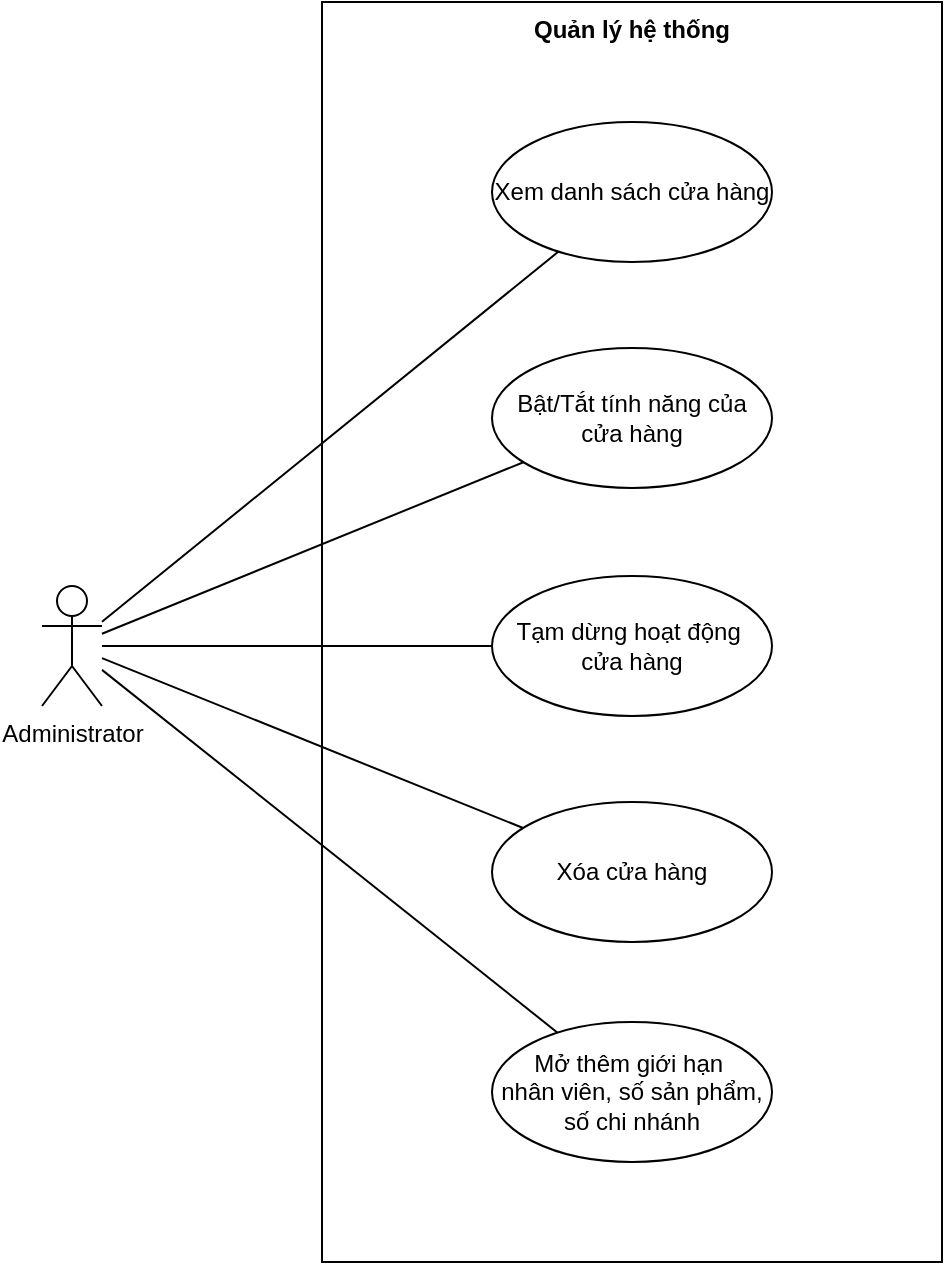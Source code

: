<mxfile version="26.0.16" pages="9">
  <diagram id="PZ_uqgkKZwIms6uIyPtZ" name="Administrator">
    <mxGraphModel dx="1674" dy="836" grid="1" gridSize="10" guides="1" tooltips="1" connect="1" arrows="1" fold="1" page="1" pageScale="1" pageWidth="850" pageHeight="1100" math="0" shadow="0">
      <root>
        <mxCell id="0" />
        <mxCell id="1" parent="0" />
        <mxCell id="lYyGL4uk2I39uUt6EgTI-1" value="Quản lý hệ thống" style="shape=rect;html=1;verticalAlign=top;fontStyle=1;whiteSpace=wrap;align=center;" parent="1" vertex="1">
          <mxGeometry x="330" y="210" width="310" height="630" as="geometry" />
        </mxCell>
        <mxCell id="lYyGL4uk2I39uUt6EgTI-2" value="Administrator" style="shape=umlActor;html=1;verticalLabelPosition=bottom;verticalAlign=top;align=center;" parent="1" vertex="1">
          <mxGeometry x="190" y="502" width="30" height="60" as="geometry" />
        </mxCell>
        <mxCell id="lYyGL4uk2I39uUt6EgTI-4" value="Bật/Tắt tính năng của cửa hàng" style="ellipse;whiteSpace=wrap;html=1;" parent="1" vertex="1">
          <mxGeometry x="415" y="383" width="140" height="70" as="geometry" />
        </mxCell>
        <mxCell id="lYyGL4uk2I39uUt6EgTI-5" value="Xem danh sách cửa hàng" style="ellipse;whiteSpace=wrap;html=1;" parent="1" vertex="1">
          <mxGeometry x="415" y="270" width="140" height="70" as="geometry" />
        </mxCell>
        <mxCell id="lYyGL4uk2I39uUt6EgTI-6" value="Tạm dừng hoạt động&amp;nbsp;&lt;div&gt;cửa hàng&lt;/div&gt;" style="ellipse;whiteSpace=wrap;html=1;" parent="1" vertex="1">
          <mxGeometry x="415" y="497" width="140" height="70" as="geometry" />
        </mxCell>
        <mxCell id="lYyGL4uk2I39uUt6EgTI-7" value="Xóa cửa hàng" style="ellipse;whiteSpace=wrap;html=1;" parent="1" vertex="1">
          <mxGeometry x="415" y="610" width="140" height="70" as="geometry" />
        </mxCell>
        <mxCell id="lYyGL4uk2I39uUt6EgTI-8" value="" style="edgeStyle=none;html=1;endArrow=none;verticalAlign=bottom;rounded=0;" parent="1" source="lYyGL4uk2I39uUt6EgTI-2" target="lYyGL4uk2I39uUt6EgTI-5" edge="1">
          <mxGeometry width="160" relative="1" as="geometry">
            <mxPoint x="340" y="430" as="sourcePoint" />
            <mxPoint x="500" y="430" as="targetPoint" />
          </mxGeometry>
        </mxCell>
        <mxCell id="lYyGL4uk2I39uUt6EgTI-9" value="" style="edgeStyle=none;html=1;endArrow=none;verticalAlign=bottom;rounded=0;" parent="1" source="lYyGL4uk2I39uUt6EgTI-2" target="lYyGL4uk2I39uUt6EgTI-7" edge="1">
          <mxGeometry width="160" relative="1" as="geometry">
            <mxPoint x="230" y="466" as="sourcePoint" />
            <mxPoint x="449" y="341" as="targetPoint" />
          </mxGeometry>
        </mxCell>
        <mxCell id="lYyGL4uk2I39uUt6EgTI-10" value="" style="edgeStyle=none;html=1;endArrow=none;verticalAlign=bottom;rounded=0;" parent="1" source="lYyGL4uk2I39uUt6EgTI-2" target="lYyGL4uk2I39uUt6EgTI-6" edge="1">
          <mxGeometry width="160" relative="1" as="geometry">
            <mxPoint x="240" y="476" as="sourcePoint" />
            <mxPoint x="459" y="351" as="targetPoint" />
          </mxGeometry>
        </mxCell>
        <mxCell id="lYyGL4uk2I39uUt6EgTI-11" value="" style="edgeStyle=none;html=1;endArrow=none;verticalAlign=bottom;rounded=0;" parent="1" source="lYyGL4uk2I39uUt6EgTI-2" target="lYyGL4uk2I39uUt6EgTI-4" edge="1">
          <mxGeometry width="160" relative="1" as="geometry">
            <mxPoint x="250" y="486" as="sourcePoint" />
            <mxPoint x="469" y="361" as="targetPoint" />
          </mxGeometry>
        </mxCell>
        <mxCell id="OhLynhLecEA9uPUiD7OC-1" value="Mở thêm giới hạn&amp;nbsp;&lt;div&gt;nhân viên, số sản phẩm, số chi nhánh&lt;/div&gt;" style="ellipse;whiteSpace=wrap;html=1;" vertex="1" parent="1">
          <mxGeometry x="415" y="720" width="140" height="70" as="geometry" />
        </mxCell>
        <mxCell id="OhLynhLecEA9uPUiD7OC-2" value="" style="edgeStyle=none;html=1;endArrow=none;verticalAlign=bottom;rounded=0;" edge="1" parent="1" source="lYyGL4uk2I39uUt6EgTI-2" target="OhLynhLecEA9uPUiD7OC-1">
          <mxGeometry width="160" relative="1" as="geometry">
            <mxPoint x="230" y="485" as="sourcePoint" />
            <mxPoint x="452" y="627" as="targetPoint" />
          </mxGeometry>
        </mxCell>
      </root>
    </mxGraphModel>
  </diagram>
  <diagram name="Store - UC" id="ts8lsSN6Vj-7QeOkYrNF">
    <mxGraphModel dx="1969" dy="984" grid="1" gridSize="10" guides="1" tooltips="1" connect="1" arrows="1" fold="1" page="1" pageScale="1" pageWidth="850" pageHeight="1100" math="0" shadow="0">
      <root>
        <mxCell id="0" />
        <mxCell id="1" parent="0" />
        <mxCell id="RiAa_QmjG2VjeokedFgJ-1" value="Quản lý cửa hàng" style="shape=rect;html=1;verticalAlign=top;fontStyle=1;whiteSpace=wrap;align=center;" parent="1" vertex="1">
          <mxGeometry x="320" y="160" width="290" height="520" as="geometry" />
        </mxCell>
        <mxCell id="RiAa_QmjG2VjeokedFgJ-2" value="role: user_settings" style="shape=umlActor;html=1;verticalLabelPosition=bottom;verticalAlign=top;align=center;" parent="1" vertex="1">
          <mxGeometry x="673" y="328" width="30" height="60" as="geometry" />
        </mxCell>
        <mxCell id="RiAa_QmjG2VjeokedFgJ-3" value="Quản lý&lt;span style=&quot;background-color: transparent; color: light-dark(rgb(0, 0, 0), rgb(255, 255, 255));&quot;&gt;&amp;nbsp;nhân viên&lt;/span&gt;" style="ellipse;whiteSpace=wrap;html=1;" parent="1" vertex="1">
          <mxGeometry x="395" y="323" width="140" height="70" as="geometry" />
        </mxCell>
        <mxCell id="Qzhw4Y-N33qslXvQxPqg-1" value="Quản lý chi nhánh" style="ellipse;whiteSpace=wrap;html=1;" parent="1" vertex="1">
          <mxGeometry x="395" y="560" width="140" height="70" as="geometry" />
        </mxCell>
        <mxCell id="Qzhw4Y-N33qslXvQxPqg-3" value="Quản lý thông tin cửa hàng" style="ellipse;whiteSpace=wrap;html=1;" parent="1" vertex="1">
          <mxGeometry x="395" y="440" width="140" height="70" as="geometry" />
        </mxCell>
        <mxCell id="Rj1rEo2rXk9xAtOqo6md-1" value="Đăng ký cửa hàng" style="ellipse;whiteSpace=wrap;html=1;" parent="1" vertex="1">
          <mxGeometry x="395" y="210" width="140" height="70" as="geometry" />
        </mxCell>
        <mxCell id="Rj1rEo2rXk9xAtOqo6md-4" value="" style="endArrow=none;html=1;rounded=0;" parent="1" source="o1qJ-mynj7n91oX3qQsr-3" target="Rj1rEo2rXk9xAtOqo6md-1" edge="1">
          <mxGeometry width="50" height="50" relative="1" as="geometry">
            <mxPoint x="520" y="450" as="sourcePoint" />
            <mxPoint x="570" y="400" as="targetPoint" />
          </mxGeometry>
        </mxCell>
        <mxCell id="Rj1rEo2rXk9xAtOqo6md-8" value="" style="endArrow=none;html=1;rounded=0;" parent="1" source="RiAa_QmjG2VjeokedFgJ-2" target="RiAa_QmjG2VjeokedFgJ-3" edge="1">
          <mxGeometry width="50" height="50" relative="1" as="geometry">
            <mxPoint x="240" y="470" as="sourcePoint" />
            <mxPoint x="464" y="313" as="targetPoint" />
          </mxGeometry>
        </mxCell>
        <mxCell id="o1qJ-mynj7n91oX3qQsr-3" value="Store owner" style="shape=umlActor;html=1;verticalLabelPosition=bottom;verticalAlign=top;align=center;" parent="1" vertex="1">
          <mxGeometry x="218" y="215" width="30" height="60" as="geometry" />
        </mxCell>
        <mxCell id="o1qJ-mynj7n91oX3qQsr-4" value="role: location_settings" style="shape=umlActor;html=1;verticalLabelPosition=bottom;verticalAlign=top;align=center;" parent="1" vertex="1">
          <mxGeometry x="663" y="563" width="30" height="60" as="geometry" />
        </mxCell>
        <mxCell id="o1qJ-mynj7n91oX3qQsr-5" value="" style="edgeStyle=none;html=1;endArrow=none;verticalAlign=bottom;rounded=0;" parent="1" source="Qzhw4Y-N33qslXvQxPqg-1" target="o1qJ-mynj7n91oX3qQsr-4" edge="1">
          <mxGeometry width="160" relative="1" as="geometry">
            <mxPoint x="340" y="430" as="sourcePoint" />
            <mxPoint x="500" y="430" as="targetPoint" />
          </mxGeometry>
        </mxCell>
        <mxCell id="o1qJ-mynj7n91oX3qQsr-6" value="Quản lý nhân viên" style="shape=rect;html=1;verticalAlign=top;fontStyle=1;whiteSpace=wrap;align=center;" parent="1" vertex="1">
          <mxGeometry x="1080" y="160" width="430" height="560" as="geometry" />
        </mxCell>
        <mxCell id="o1qJ-mynj7n91oX3qQsr-7" value="role: user_settings" style="shape=umlActor;html=1;verticalLabelPosition=bottom;verticalAlign=top;align=center;" parent="1" vertex="1">
          <mxGeometry x="940" y="430" width="30" height="60" as="geometry" />
        </mxCell>
        <mxCell id="o1qJ-mynj7n91oX3qQsr-8" value="Thêm mới nhân viên" style="ellipse;whiteSpace=wrap;html=1;" parent="1" vertex="1">
          <mxGeometry x="1134" y="215" width="140" height="70" as="geometry" />
        </mxCell>
        <mxCell id="o1qJ-mynj7n91oX3qQsr-9" value="Xem danh sách nhân viên" style="ellipse;whiteSpace=wrap;html=1;" parent="1" vertex="1">
          <mxGeometry x="1320" y="215" width="140" height="70" as="geometry" />
        </mxCell>
        <mxCell id="o1qJ-mynj7n91oX3qQsr-10" value="Ngừng kích hoạt tài khoản nhân viên" style="ellipse;whiteSpace=wrap;html=1;" parent="1" vertex="1">
          <mxGeometry x="1320" y="421" width="140" height="70" as="geometry" />
        </mxCell>
        <mxCell id="o1qJ-mynj7n91oX3qQsr-11" value="Xóa tài khoản nhân viên" style="ellipse;whiteSpace=wrap;html=1;" parent="1" vertex="1">
          <mxGeometry x="1134" y="487" width="140" height="70" as="geometry" />
        </mxCell>
        <mxCell id="o1qJ-mynj7n91oX3qQsr-12" value="Kích hoạt tài khoản&amp;nbsp;&lt;div&gt;nhân viên&lt;/div&gt;" style="ellipse;whiteSpace=wrap;html=1;" parent="1" vertex="1">
          <mxGeometry x="1134" y="360" width="140" height="70" as="geometry" />
        </mxCell>
        <mxCell id="o1qJ-mynj7n91oX3qQsr-13" value="Phân quyền tài khoản" style="ellipse;whiteSpace=wrap;html=1;" parent="1" vertex="1">
          <mxGeometry x="1135" y="623" width="140" height="70" as="geometry" />
        </mxCell>
        <mxCell id="o1qJ-mynj7n91oX3qQsr-14" value="" style="edgeStyle=none;html=1;endArrow=none;verticalAlign=bottom;rounded=0;" parent="1" source="o1qJ-mynj7n91oX3qQsr-7" target="o1qJ-mynj7n91oX3qQsr-8" edge="1">
          <mxGeometry width="160" relative="1" as="geometry">
            <mxPoint x="740" y="430" as="sourcePoint" />
            <mxPoint x="900" y="430" as="targetPoint" />
          </mxGeometry>
        </mxCell>
        <mxCell id="o1qJ-mynj7n91oX3qQsr-15" value="" style="edgeStyle=none;html=1;endArrow=none;verticalAlign=bottom;rounded=0;" parent="1" source="o1qJ-mynj7n91oX3qQsr-7" target="o1qJ-mynj7n91oX3qQsr-9" edge="1">
          <mxGeometry width="160" relative="1" as="geometry">
            <mxPoint x="1020" y="468" as="sourcePoint" />
            <mxPoint x="1177" y="292" as="targetPoint" />
          </mxGeometry>
        </mxCell>
        <mxCell id="o1qJ-mynj7n91oX3qQsr-16" value="" style="edgeStyle=none;html=1;endArrow=none;verticalAlign=bottom;rounded=0;" parent="1" source="o1qJ-mynj7n91oX3qQsr-7" target="o1qJ-mynj7n91oX3qQsr-12" edge="1">
          <mxGeometry width="160" relative="1" as="geometry">
            <mxPoint x="1030" y="478" as="sourcePoint" />
            <mxPoint x="1187" y="302" as="targetPoint" />
          </mxGeometry>
        </mxCell>
        <mxCell id="o1qJ-mynj7n91oX3qQsr-17" value="" style="edgeStyle=none;html=1;endArrow=none;verticalAlign=bottom;rounded=0;" parent="1" source="o1qJ-mynj7n91oX3qQsr-7" target="o1qJ-mynj7n91oX3qQsr-10" edge="1">
          <mxGeometry width="160" relative="1" as="geometry">
            <mxPoint x="1040" y="488" as="sourcePoint" />
            <mxPoint x="1197" y="312" as="targetPoint" />
          </mxGeometry>
        </mxCell>
        <mxCell id="o1qJ-mynj7n91oX3qQsr-18" value="" style="edgeStyle=none;html=1;endArrow=none;verticalAlign=bottom;rounded=0;" parent="1" source="o1qJ-mynj7n91oX3qQsr-7" target="o1qJ-mynj7n91oX3qQsr-11" edge="1">
          <mxGeometry width="160" relative="1" as="geometry">
            <mxPoint x="1010" y="480" as="sourcePoint" />
            <mxPoint x="1207" y="322" as="targetPoint" />
          </mxGeometry>
        </mxCell>
        <mxCell id="o1qJ-mynj7n91oX3qQsr-19" value="" style="edgeStyle=none;html=1;endArrow=none;verticalAlign=bottom;rounded=0;" parent="1" source="o1qJ-mynj7n91oX3qQsr-7" target="o1qJ-mynj7n91oX3qQsr-13" edge="1">
          <mxGeometry width="160" relative="1" as="geometry">
            <mxPoint x="1060" y="508" as="sourcePoint" />
            <mxPoint x="1217" y="332" as="targetPoint" />
          </mxGeometry>
        </mxCell>
        <mxCell id="qyB1zRdEztcgj7RQcWmd-1" value="role: store_settings" style="shape=umlActor;html=1;verticalLabelPosition=bottom;verticalAlign=top;align=center;" vertex="1" parent="1">
          <mxGeometry x="218" y="445" width="30" height="60" as="geometry" />
        </mxCell>
        <mxCell id="qyB1zRdEztcgj7RQcWmd-2" value="" style="edgeStyle=none;html=1;endArrow=none;verticalAlign=bottom;rounded=0;" edge="1" parent="1" source="Qzhw4Y-N33qslXvQxPqg-3" target="qyB1zRdEztcgj7RQcWmd-1">
          <mxGeometry width="160" relative="1" as="geometry">
            <mxPoint x="770" y="430" as="sourcePoint" />
            <mxPoint x="930" y="430" as="targetPoint" />
          </mxGeometry>
        </mxCell>
        <mxCell id="qyB1zRdEztcgj7RQcWmd-3" value="Quản lý thông tin cửa hàng" style="shape=rect;html=1;verticalAlign=top;fontStyle=1;whiteSpace=wrap;align=center;" vertex="1" parent="1">
          <mxGeometry x="1080" y="880" width="240" height="240" as="geometry" />
        </mxCell>
        <mxCell id="qyB1zRdEztcgj7RQcWmd-4" value="role: store_settings" style="shape=umlActor;html=1;verticalLabelPosition=bottom;verticalAlign=top;align=center;" vertex="1" parent="1">
          <mxGeometry x="960" y="980" width="30" height="60" as="geometry" />
        </mxCell>
        <mxCell id="qyB1zRdEztcgj7RQcWmd-5" value="Xem thông tin cửa hàng" style="ellipse;whiteSpace=wrap;html=1;" vertex="1" parent="1">
          <mxGeometry x="1134" y="920" width="140" height="70" as="geometry" />
        </mxCell>
        <mxCell id="qyB1zRdEztcgj7RQcWmd-6" value="Cập nhật thông tin cửa hàng" style="ellipse;whiteSpace=wrap;html=1;" vertex="1" parent="1">
          <mxGeometry x="1134" y="1010" width="140" height="70" as="geometry" />
        </mxCell>
        <mxCell id="qyB1zRdEztcgj7RQcWmd-7" value="" style="edgeStyle=none;html=1;endArrow=none;verticalAlign=bottom;rounded=0;" edge="1" parent="1" source="qyB1zRdEztcgj7RQcWmd-4" target="qyB1zRdEztcgj7RQcWmd-6">
          <mxGeometry width="160" relative="1" as="geometry">
            <mxPoint x="990" y="820" as="sourcePoint" />
            <mxPoint x="1150" y="820" as="targetPoint" />
          </mxGeometry>
        </mxCell>
        <mxCell id="qyB1zRdEztcgj7RQcWmd-8" value="" style="edgeStyle=none;html=1;endArrow=none;verticalAlign=bottom;rounded=0;" edge="1" parent="1" source="qyB1zRdEztcgj7RQcWmd-4" target="qyB1zRdEztcgj7RQcWmd-5">
          <mxGeometry width="160" relative="1" as="geometry">
            <mxPoint x="990" y="820" as="sourcePoint" />
            <mxPoint x="1150" y="820" as="targetPoint" />
          </mxGeometry>
        </mxCell>
        <mxCell id="qyB1zRdEztcgj7RQcWmd-9" value="Quản lý chi nhánh" style="shape=rect;html=1;verticalAlign=top;fontStyle=1;whiteSpace=wrap;align=center;" vertex="1" parent="1">
          <mxGeometry x="320" y="800" width="400" height="520" as="geometry" />
        </mxCell>
        <mxCell id="qyB1zRdEztcgj7RQcWmd-10" value="role: location_settings" style="shape=umlActor;html=1;verticalLabelPosition=bottom;verticalAlign=top;align=center;" vertex="1" parent="1">
          <mxGeometry x="200" y="1025" width="30" height="60" as="geometry" />
        </mxCell>
        <mxCell id="qyB1zRdEztcgj7RQcWmd-11" value="Xem danh sách chi nhánh" style="ellipse;whiteSpace=wrap;html=1;" vertex="1" parent="1">
          <mxGeometry x="374" y="870" width="140" height="70" as="geometry" />
        </mxCell>
        <mxCell id="qyB1zRdEztcgj7RQcWmd-12" value="Thêm mới chi nhánh" style="ellipse;whiteSpace=wrap;html=1;" vertex="1" parent="1">
          <mxGeometry x="535" y="930" width="140" height="70" as="geometry" />
        </mxCell>
        <mxCell id="qyB1zRdEztcgj7RQcWmd-13" value="" style="edgeStyle=none;html=1;endArrow=none;verticalAlign=bottom;rounded=0;" edge="1" parent="1" source="qyB1zRdEztcgj7RQcWmd-10" target="qyB1zRdEztcgj7RQcWmd-12">
          <mxGeometry width="160" relative="1" as="geometry">
            <mxPoint x="230" y="740" as="sourcePoint" />
            <mxPoint x="390" y="740" as="targetPoint" />
          </mxGeometry>
        </mxCell>
        <mxCell id="qyB1zRdEztcgj7RQcWmd-14" value="" style="edgeStyle=none;html=1;endArrow=none;verticalAlign=bottom;rounded=0;" edge="1" parent="1" source="qyB1zRdEztcgj7RQcWmd-10" target="qyB1zRdEztcgj7RQcWmd-11">
          <mxGeometry width="160" relative="1" as="geometry">
            <mxPoint x="230" y="740" as="sourcePoint" />
            <mxPoint x="390" y="740" as="targetPoint" />
          </mxGeometry>
        </mxCell>
        <mxCell id="qyB1zRdEztcgj7RQcWmd-15" value="Cập nhật chi nhánh" style="ellipse;whiteSpace=wrap;html=1;" vertex="1" parent="1">
          <mxGeometry x="374" y="1020" width="140" height="70" as="geometry" />
        </mxCell>
        <mxCell id="qyB1zRdEztcgj7RQcWmd-16" value="Ngừng hoạt động chi nhánh" style="ellipse;whiteSpace=wrap;html=1;" vertex="1" parent="1">
          <mxGeometry x="535" y="1120" width="140" height="70" as="geometry" />
        </mxCell>
        <mxCell id="6mw5WvC4aWQY9FlkUXhh-1" value="" style="edgeStyle=none;html=1;endArrow=none;verticalAlign=bottom;rounded=0;" edge="1" parent="1" source="qyB1zRdEztcgj7RQcWmd-10" target="qyB1zRdEztcgj7RQcWmd-15">
          <mxGeometry width="160" relative="1" as="geometry">
            <mxPoint x="240" y="942" as="sourcePoint" />
            <mxPoint x="387" y="965" as="targetPoint" />
          </mxGeometry>
        </mxCell>
        <mxCell id="6mw5WvC4aWQY9FlkUXhh-2" value="" style="edgeStyle=none;html=1;endArrow=none;verticalAlign=bottom;rounded=0;" edge="1" parent="1" source="qyB1zRdEztcgj7RQcWmd-10" target="qyB1zRdEztcgj7RQcWmd-16">
          <mxGeometry width="160" relative="1" as="geometry">
            <mxPoint x="250" y="952" as="sourcePoint" />
            <mxPoint x="397" y="975" as="targetPoint" />
          </mxGeometry>
        </mxCell>
        <mxCell id="6mw5WvC4aWQY9FlkUXhh-3" value="Thiết lập chi nhánh&amp;nbsp;&lt;div&gt;nhận đơn mặc định&lt;/div&gt;" style="ellipse;whiteSpace=wrap;html=1;" vertex="1" parent="1">
          <mxGeometry x="374" y="1170" width="140" height="70" as="geometry" />
        </mxCell>
        <mxCell id="6mw5WvC4aWQY9FlkUXhh-4" value="" style="edgeStyle=none;html=1;endArrow=none;verticalAlign=bottom;rounded=0;" edge="1" parent="1" source="qyB1zRdEztcgj7RQcWmd-10" target="6mw5WvC4aWQY9FlkUXhh-3">
          <mxGeometry width="160" relative="1" as="geometry">
            <mxPoint x="240" y="1019" as="sourcePoint" />
            <mxPoint x="411" y="1128" as="targetPoint" />
          </mxGeometry>
        </mxCell>
      </root>
    </mxGraphModel>
  </diagram>
  <diagram id="GSRGOiZRzZTM3o9DI8V1" name="Store - SD">
    <mxGraphModel dx="2873" dy="565" grid="1" gridSize="10" guides="1" tooltips="1" connect="1" arrows="1" fold="1" page="1" pageScale="1" pageWidth="850" pageHeight="1100" math="0" shadow="0">
      <root>
        <mxCell id="0" />
        <mxCell id="1" parent="0" />
        <mxCell id="nBHXYCgazAOLeY3-RXqU-1" value="alt" style="shape=umlFrame;whiteSpace=wrap;html=1;pointerEvents=0;" parent="1" vertex="1">
          <mxGeometry x="80" y="250" width="800" height="330" as="geometry" />
        </mxCell>
        <mxCell id="nBHXYCgazAOLeY3-RXqU-2" value="Owner Store" style="shape=umlLifeline;perimeter=lifelinePerimeter;whiteSpace=wrap;html=1;container=1;dropTarget=0;collapsible=0;recursiveResize=0;outlineConnect=0;portConstraint=eastwest;newEdgeStyle={&quot;curved&quot;:0,&quot;rounded&quot;:0};" parent="1" vertex="1">
          <mxGeometry x="150" y="90" width="100" height="550" as="geometry" />
        </mxCell>
        <mxCell id="nBHXYCgazAOLeY3-RXqU-3" value="Store" style="shape=umlLifeline;perimeter=lifelinePerimeter;whiteSpace=wrap;html=1;container=1;dropTarget=0;collapsible=0;recursiveResize=0;outlineConnect=0;portConstraint=eastwest;newEdgeStyle={&quot;edgeStyle&quot;:&quot;elbowEdgeStyle&quot;,&quot;elbow&quot;:&quot;vertical&quot;,&quot;curved&quot;:0,&quot;rounded&quot;:0};" parent="1" vertex="1">
          <mxGeometry x="425" y="90" width="100" height="550" as="geometry" />
        </mxCell>
        <mxCell id="nBHXYCgazAOLeY3-RXqU-6" value="" style="html=1;points=[[0,0,0,0,5],[0,1,0,0,-5],[1,0,0,0,5],[1,1,0,0,-5]];perimeter=orthogonalPerimeter;outlineConnect=0;targetShapes=umlLifeline;portConstraint=eastwest;newEdgeStyle={&quot;curved&quot;:0,&quot;rounded&quot;:0};" parent="nBHXYCgazAOLeY3-RXqU-3" vertex="1">
          <mxGeometry x="45" y="110" width="10" height="370" as="geometry" />
        </mxCell>
        <mxCell id="nBHXYCgazAOLeY3-RXqU-11" value="" style="html=1;points=[[0,0,0,0,5],[0,1,0,0,-5],[1,0,0,0,5],[1,1,0,0,-5]];perimeter=orthogonalPerimeter;outlineConnect=0;targetShapes=umlLifeline;portConstraint=eastwest;newEdgeStyle={&quot;curved&quot;:0,&quot;rounded&quot;:0};" parent="nBHXYCgazAOLeY3-RXqU-3" vertex="1">
          <mxGeometry x="50.0" y="430" width="10" height="40" as="geometry" />
        </mxCell>
        <mxCell id="nBHXYCgazAOLeY3-RXqU-12" value="Error message" style="html=1;align=left;spacingLeft=2;endArrow=block;rounded=0;edgeStyle=orthogonalEdgeStyle;curved=0;rounded=0;" parent="nBHXYCgazAOLeY3-RXqU-3" target="nBHXYCgazAOLeY3-RXqU-11" edge="1">
          <mxGeometry relative="1" as="geometry">
            <mxPoint x="55" y="400" as="sourcePoint" />
            <Array as="points">
              <mxPoint x="82" y="400" />
              <mxPoint x="82" y="450" />
            </Array>
          </mxGeometry>
        </mxCell>
        <mxCell id="nBHXYCgazAOLeY3-RXqU-4" value="Mail" style="shape=umlLifeline;perimeter=lifelinePerimeter;whiteSpace=wrap;html=1;container=1;dropTarget=0;collapsible=0;recursiveResize=0;outlineConnect=0;portConstraint=eastwest;newEdgeStyle={&quot;edgeStyle&quot;:&quot;elbowEdgeStyle&quot;,&quot;elbow&quot;:&quot;vertical&quot;,&quot;curved&quot;:0,&quot;rounded&quot;:0};" parent="1" vertex="1">
          <mxGeometry x="700" y="90" width="100" height="550" as="geometry" />
        </mxCell>
        <mxCell id="nBHXYCgazAOLeY3-RXqU-5" value="1. Create employee" style="html=1;verticalAlign=bottom;endArrow=block;curved=0;rounded=0;" parent="1" source="nBHXYCgazAOLeY3-RXqU-2" target="nBHXYCgazAOLeY3-RXqU-6" edge="1">
          <mxGeometry width="80" relative="1" as="geometry">
            <mxPoint x="390" y="430" as="sourcePoint" />
            <mxPoint x="470" y="430" as="targetPoint" />
            <Array as="points">
              <mxPoint x="290" y="200" />
            </Array>
          </mxGeometry>
        </mxCell>
        <mxCell id="nBHXYCgazAOLeY3-RXqU-7" value="" style="line;strokeWidth=1;fillColor=none;align=left;verticalAlign=middle;spacingTop=-1;spacingLeft=3;spacingRight=3;rotatable=0;labelPosition=right;points=[];portConstraint=eastwest;strokeColor=inherit;dashed=1;" parent="1" vertex="1">
          <mxGeometry x="40" y="477" width="880" height="8" as="geometry" />
        </mxCell>
        <mxCell id="nBHXYCgazAOLeY3-RXqU-8" value="[Success]" style="text;html=1;align=center;verticalAlign=middle;resizable=0;points=[];autosize=1;strokeColor=none;fillColor=none;" parent="1" vertex="1">
          <mxGeometry x="95" y="340" width="80" height="30" as="geometry" />
        </mxCell>
        <mxCell id="nBHXYCgazAOLeY3-RXqU-9" value="[Fail]" style="text;html=1;align=center;verticalAlign=middle;resizable=0;points=[];autosize=1;strokeColor=none;fillColor=none;" parent="1" vertex="1">
          <mxGeometry x="120" y="510" width="50" height="30" as="geometry" />
        </mxCell>
        <mxCell id="nBHXYCgazAOLeY3-RXqU-14" value="" style="html=1;points=[[0,0,0,0,5],[0,1,0,0,-5],[1,0,0,0,5],[1,1,0,0,-5]];perimeter=orthogonalPerimeter;outlineConnect=0;targetShapes=umlLifeline;portConstraint=eastwest;newEdgeStyle={&quot;curved&quot;:0,&quot;rounded&quot;:0};" parent="1" vertex="1">
          <mxGeometry x="745" y="380" width="10" height="50" as="geometry" />
        </mxCell>
        <mxCell id="nBHXYCgazAOLeY3-RXqU-18" value="return message" style="html=1;verticalAlign=bottom;endArrow=open;dashed=1;endSize=8;curved=0;rounded=0;" parent="1" source="nBHXYCgazAOLeY3-RXqU-6" edge="1">
          <mxGeometry x="0.002" relative="1" as="geometry">
            <mxPoint x="420" y="459" as="sourcePoint" />
            <mxPoint x="199.324" y="459" as="targetPoint" />
            <Array as="points">
              <mxPoint x="350" y="459" />
            </Array>
            <mxPoint as="offset" />
          </mxGeometry>
        </mxCell>
        <mxCell id="nBHXYCgazAOLeY3-RXqU-23" value="Employee" style="shape=umlLifeline;perimeter=lifelinePerimeter;whiteSpace=wrap;html=1;container=1;dropTarget=0;collapsible=0;recursiveResize=0;outlineConnect=0;portConstraint=eastwest;newEdgeStyle={&quot;curved&quot;:0,&quot;rounded&quot;:0};" parent="1" vertex="1">
          <mxGeometry x="150" y="670" width="100" height="580" as="geometry" />
        </mxCell>
        <mxCell id="nBHXYCgazAOLeY3-RXqU-24" value="alt" style="shape=umlFrame;whiteSpace=wrap;html=1;pointerEvents=0;" parent="1" vertex="1">
          <mxGeometry x="80" y="760" width="800" height="410" as="geometry" />
        </mxCell>
        <mxCell id="nBHXYCgazAOLeY3-RXqU-25" value="Store" style="shape=umlLifeline;perimeter=lifelinePerimeter;whiteSpace=wrap;html=1;container=1;dropTarget=0;collapsible=0;recursiveResize=0;outlineConnect=0;portConstraint=eastwest;newEdgeStyle={&quot;edgeStyle&quot;:&quot;elbowEdgeStyle&quot;,&quot;elbow&quot;:&quot;vertical&quot;,&quot;curved&quot;:0,&quot;rounded&quot;:0};" parent="1" vertex="1">
          <mxGeometry x="410" y="670" width="100" height="580" as="geometry" />
        </mxCell>
        <mxCell id="nBHXYCgazAOLeY3-RXqU-26" value="" style="html=1;points=[[0,0,0,0,5],[0,1,0,0,-5],[1,0,0,0,5],[1,1,0,0,-5]];perimeter=orthogonalPerimeter;outlineConnect=0;targetShapes=umlLifeline;portConstraint=eastwest;newEdgeStyle={&quot;curved&quot;:0,&quot;rounded&quot;:0};" parent="nBHXYCgazAOLeY3-RXqU-25" vertex="1">
          <mxGeometry x="45" y="60" width="10" height="480" as="geometry" />
        </mxCell>
        <mxCell id="nBHXYCgazAOLeY3-RXqU-34" value="Error message" style="html=1;align=left;spacingLeft=2;endArrow=block;rounded=0;edgeStyle=orthogonalEdgeStyle;curved=0;rounded=0;" parent="nBHXYCgazAOLeY3-RXqU-25" target="nBHXYCgazAOLeY3-RXqU-33" edge="1">
          <mxGeometry relative="1" as="geometry">
            <mxPoint x="54.98" y="420.02" as="sourcePoint" />
            <Array as="points">
              <mxPoint x="81.98" y="420.02" />
              <mxPoint x="81.98" y="470.02" />
            </Array>
          </mxGeometry>
        </mxCell>
        <mxCell id="nBHXYCgazAOLeY3-RXqU-33" value="" style="html=1;points=[[0,0,0,0,5],[0,1,0,0,-5],[1,0,0,0,5],[1,1,0,0,-5]];perimeter=orthogonalPerimeter;outlineConnect=0;targetShapes=umlLifeline;portConstraint=eastwest;newEdgeStyle={&quot;curved&quot;:0,&quot;rounded&quot;:0};" parent="nBHXYCgazAOLeY3-RXqU-25" vertex="1">
          <mxGeometry x="49.98" y="450.02" width="10" height="40" as="geometry" />
        </mxCell>
        <mxCell id="nBHXYCgazAOLeY3-RXqU-29" value="1. Confirm email invite" style="html=1;verticalAlign=bottom;endArrow=block;curved=0;rounded=0;" parent="1" edge="1">
          <mxGeometry width="80" relative="1" as="geometry">
            <mxPoint x="200.074" y="730" as="sourcePoint" />
            <mxPoint x="455" y="730" as="targetPoint" />
          </mxGeometry>
        </mxCell>
        <mxCell id="nBHXYCgazAOLeY3-RXqU-31" value="" style="line;strokeWidth=1;fillColor=none;align=left;verticalAlign=middle;spacingTop=-1;spacingLeft=3;spacingRight=3;rotatable=0;labelPosition=right;points=[];portConstraint=eastwest;strokeColor=inherit;dashed=1;" parent="1" vertex="1">
          <mxGeometry x="40" y="1050" width="880" height="8" as="geometry" />
        </mxCell>
        <mxCell id="nBHXYCgazAOLeY3-RXqU-32" value="[Fail]" style="text;html=1;align=center;verticalAlign=middle;resizable=0;points=[];autosize=1;strokeColor=none;fillColor=none;" parent="1" vertex="1">
          <mxGeometry x="110" y="1110" width="50" height="30" as="geometry" />
        </mxCell>
        <mxCell id="nBHXYCgazAOLeY3-RXqU-36" value="[Success]" style="text;html=1;align=center;verticalAlign=middle;resizable=0;points=[];autosize=1;strokeColor=none;fillColor=none;" parent="1" vertex="1">
          <mxGeometry x="95" y="910" width="80" height="30" as="geometry" />
        </mxCell>
        <mxCell id="nBHXYCgazAOLeY3-RXqU-37" value="return" style="html=1;verticalAlign=bottom;endArrow=open;dashed=1;endSize=8;curved=0;rounded=0;" parent="1" edge="1">
          <mxGeometry relative="1" as="geometry">
            <mxPoint x="455" y="810" as="sourcePoint" />
            <mxPoint x="199.5" y="810" as="targetPoint" />
          </mxGeometry>
        </mxCell>
        <mxCell id="nBHXYCgazAOLeY3-RXqU-38" value="2. Change password" style="html=1;verticalAlign=bottom;endArrow=block;curved=0;rounded=0;" parent="1" edge="1">
          <mxGeometry width="80" relative="1" as="geometry">
            <mxPoint x="200.004" y="850" as="sourcePoint" />
            <mxPoint x="454.93" y="850" as="targetPoint" />
          </mxGeometry>
        </mxCell>
        <mxCell id="nBHXYCgazAOLeY3-RXqU-39" value="Database" style="shape=umlLifeline;perimeter=lifelinePerimeter;whiteSpace=wrap;html=1;container=1;dropTarget=0;collapsible=0;recursiveResize=0;outlineConnect=0;portConstraint=eastwest;newEdgeStyle={&quot;curved&quot;:0,&quot;rounded&quot;:0};" parent="1" vertex="1">
          <mxGeometry x="670" y="670" width="100" height="590" as="geometry" />
        </mxCell>
        <mxCell id="nBHXYCgazAOLeY3-RXqU-41" value="" style="html=1;points=[[0,0,0,0,5],[0,1,0,0,-5],[1,0,0,0,5],[1,1,0,0,-5]];perimeter=orthogonalPerimeter;outlineConnect=0;targetShapes=umlLifeline;portConstraint=eastwest;newEdgeStyle={&quot;curved&quot;:0,&quot;rounded&quot;:0};" parent="nBHXYCgazAOLeY3-RXqU-39" vertex="1">
          <mxGeometry x="45" y="220" width="10" height="80" as="geometry" />
        </mxCell>
        <mxCell id="nBHXYCgazAOLeY3-RXqU-42" value="Save to database" style="html=1;verticalAlign=bottom;endArrow=block;curved=0;rounded=0;" parent="1" source="nBHXYCgazAOLeY3-RXqU-26" target="nBHXYCgazAOLeY3-RXqU-41" edge="1">
          <mxGeometry width="80" relative="1" as="geometry">
            <mxPoint x="475" y="890.0" as="sourcePoint" />
            <mxPoint x="595" y="900" as="targetPoint" />
            <Array as="points">
              <mxPoint x="575" y="890" />
            </Array>
          </mxGeometry>
        </mxCell>
        <mxCell id="nBHXYCgazAOLeY3-RXqU-43" value="return" style="html=1;verticalAlign=bottom;endArrow=open;dashed=1;endSize=8;curved=0;rounded=0;" parent="1" edge="1">
          <mxGeometry relative="1" as="geometry">
            <mxPoint x="715" y="969" as="sourcePoint" />
            <mxPoint x="465" y="969" as="targetPoint" />
          </mxGeometry>
        </mxCell>
        <mxCell id="nBHXYCgazAOLeY3-RXqU-44" value="return message" style="html=1;verticalAlign=bottom;endArrow=open;dashed=1;endSize=8;curved=0;rounded=0;" parent="1" source="nBHXYCgazAOLeY3-RXqU-26" target="nBHXYCgazAOLeY3-RXqU-23" edge="1">
          <mxGeometry relative="1" as="geometry">
            <mxPoint x="430" y="990" as="sourcePoint" />
            <mxPoint x="210" y="990" as="targetPoint" />
            <Array as="points">
              <mxPoint x="360" y="990" />
            </Array>
          </mxGeometry>
        </mxCell>
        <mxCell id="RlVQ7mM5SmGdsIqNT9L8-1" value="Create account employee" style="html=1;align=left;spacingLeft=2;endArrow=block;rounded=0;edgeStyle=orthogonalEdgeStyle;curved=0;rounded=0;" edge="1" parent="1">
          <mxGeometry x="0.011" relative="1" as="geometry">
            <mxPoint x="480" y="270" as="sourcePoint" />
            <Array as="points">
              <mxPoint x="512" y="270" />
              <mxPoint x="512" y="300" />
            </Array>
            <mxPoint x="480" y="300" as="targetPoint" />
            <mxPoint as="offset" />
          </mxGeometry>
        </mxCell>
        <mxCell id="RlVQ7mM5SmGdsIqNT9L8-3" value="alt" style="shape=umlFrame;whiteSpace=wrap;html=1;pointerEvents=0;" vertex="1" parent="1">
          <mxGeometry x="220" y="330" width="650" height="110" as="geometry" />
        </mxCell>
        <mxCell id="RlVQ7mM5SmGdsIqNT9L8-4" value="[Send invitation email = true]" style="text;html=1;align=center;verticalAlign=middle;resizable=0;points=[];autosize=1;strokeColor=none;fillColor=none;" vertex="1" parent="1">
          <mxGeometry x="230" y="375" width="180" height="30" as="geometry" />
        </mxCell>
        <mxCell id="RlVQ7mM5SmGdsIqNT9L8-5" value="Store Invitation Event" style="html=1;verticalAlign=bottom;labelBackgroundColor=none;endArrow=open;endFill=0;rounded=0;" edge="1" parent="1" source="nBHXYCgazAOLeY3-RXqU-6" target="nBHXYCgazAOLeY3-RXqU-14">
          <mxGeometry width="160" relative="1" as="geometry">
            <mxPoint x="430" y="376" as="sourcePoint" />
            <mxPoint x="790" y="376" as="targetPoint" />
            <mxPoint as="offset" />
          </mxGeometry>
        </mxCell>
        <mxCell id="RlVQ7mM5SmGdsIqNT9L8-6" value="Send email" style="html=1;align=left;spacingLeft=2;endArrow=block;rounded=0;edgeStyle=orthogonalEdgeStyle;curved=0;rounded=0;" edge="1" parent="1">
          <mxGeometry x="0.011" relative="1" as="geometry">
            <mxPoint x="755" y="390" as="sourcePoint" />
            <Array as="points">
              <mxPoint x="787" y="390" />
              <mxPoint x="787" y="420" />
            </Array>
            <mxPoint x="755" y="420" as="targetPoint" />
            <mxPoint as="offset" />
          </mxGeometry>
        </mxCell>
        <mxCell id="RlVQ7mM5SmGdsIqNT9L8-7" value="alt" style="shape=umlFrame;whiteSpace=wrap;html=1;pointerEvents=0;" vertex="1" parent="1">
          <mxGeometry x="-920" y="250" width="800" height="280" as="geometry" />
        </mxCell>
        <mxCell id="RlVQ7mM5SmGdsIqNT9L8-8" value="Owner Store" style="shape=umlLifeline;perimeter=lifelinePerimeter;whiteSpace=wrap;html=1;container=1;dropTarget=0;collapsible=0;recursiveResize=0;outlineConnect=0;portConstraint=eastwest;newEdgeStyle={&quot;curved&quot;:0,&quot;rounded&quot;:0};" vertex="1" parent="1">
          <mxGeometry x="-850" y="90" width="100" height="470" as="geometry" />
        </mxCell>
        <mxCell id="RlVQ7mM5SmGdsIqNT9L8-9" value="Store" style="shape=umlLifeline;perimeter=lifelinePerimeter;whiteSpace=wrap;html=1;container=1;dropTarget=0;collapsible=0;recursiveResize=0;outlineConnect=0;portConstraint=eastwest;newEdgeStyle={&quot;edgeStyle&quot;:&quot;elbowEdgeStyle&quot;,&quot;elbow&quot;:&quot;vertical&quot;,&quot;curved&quot;:0,&quot;rounded&quot;:0};" vertex="1" parent="1">
          <mxGeometry x="-575" y="90" width="100" height="470" as="geometry" />
        </mxCell>
        <mxCell id="RlVQ7mM5SmGdsIqNT9L8-10" value="" style="html=1;points=[[0,0,0,0,5],[0,1,0,0,-5],[1,0,0,0,5],[1,1,0,0,-5]];perimeter=orthogonalPerimeter;outlineConnect=0;targetShapes=umlLifeline;portConstraint=eastwest;newEdgeStyle={&quot;curved&quot;:0,&quot;rounded&quot;:0};" vertex="1" parent="RlVQ7mM5SmGdsIqNT9L8-9">
          <mxGeometry x="45" y="110" width="10" height="320" as="geometry" />
        </mxCell>
        <mxCell id="RlVQ7mM5SmGdsIqNT9L8-11" value="" style="html=1;points=[[0,0,0,0,5],[0,1,0,0,-5],[1,0,0,0,5],[1,1,0,0,-5]];perimeter=orthogonalPerimeter;outlineConnect=0;targetShapes=umlLifeline;portConstraint=eastwest;newEdgeStyle={&quot;curved&quot;:0,&quot;rounded&quot;:0};" vertex="1" parent="RlVQ7mM5SmGdsIqNT9L8-9">
          <mxGeometry x="50.0" y="373" width="10" height="40" as="geometry" />
        </mxCell>
        <mxCell id="RlVQ7mM5SmGdsIqNT9L8-12" value="Error message" style="html=1;align=left;spacingLeft=2;endArrow=block;rounded=0;edgeStyle=orthogonalEdgeStyle;curved=0;rounded=0;" edge="1" parent="RlVQ7mM5SmGdsIqNT9L8-9" target="RlVQ7mM5SmGdsIqNT9L8-11">
          <mxGeometry relative="1" as="geometry">
            <mxPoint x="55" y="343" as="sourcePoint" />
            <Array as="points">
              <mxPoint x="82" y="343" />
              <mxPoint x="82" y="393" />
            </Array>
          </mxGeometry>
        </mxCell>
        <mxCell id="RlVQ7mM5SmGdsIqNT9L8-13" value="Mail" style="shape=umlLifeline;perimeter=lifelinePerimeter;whiteSpace=wrap;html=1;container=1;dropTarget=0;collapsible=0;recursiveResize=0;outlineConnect=0;portConstraint=eastwest;newEdgeStyle={&quot;edgeStyle&quot;:&quot;elbowEdgeStyle&quot;,&quot;elbow&quot;:&quot;vertical&quot;,&quot;curved&quot;:0,&quot;rounded&quot;:0};" vertex="1" parent="1">
          <mxGeometry x="-300" y="90" width="100" height="470" as="geometry" />
        </mxCell>
        <mxCell id="RlVQ7mM5SmGdsIqNT9L8-14" value="1. Register Store" style="html=1;verticalAlign=bottom;endArrow=block;curved=0;rounded=0;" edge="1" parent="1" source="RlVQ7mM5SmGdsIqNT9L8-8" target="RlVQ7mM5SmGdsIqNT9L8-10">
          <mxGeometry width="80" relative="1" as="geometry">
            <mxPoint x="-610" y="430" as="sourcePoint" />
            <mxPoint x="-530" y="430" as="targetPoint" />
            <Array as="points">
              <mxPoint x="-710" y="200" />
            </Array>
          </mxGeometry>
        </mxCell>
        <mxCell id="RlVQ7mM5SmGdsIqNT9L8-15" value="" style="line;strokeWidth=1;fillColor=none;align=left;verticalAlign=middle;spacingTop=-1;spacingLeft=3;spacingRight=3;rotatable=0;labelPosition=right;points=[];portConstraint=eastwest;strokeColor=inherit;dashed=1;" vertex="1" parent="1">
          <mxGeometry x="-960" y="419" width="880" height="8" as="geometry" />
        </mxCell>
        <mxCell id="RlVQ7mM5SmGdsIqNT9L8-16" value="[Success]" style="text;html=1;align=center;verticalAlign=middle;resizable=0;points=[];autosize=1;strokeColor=none;fillColor=none;" vertex="1" parent="1">
          <mxGeometry x="-900" y="310" width="80" height="30" as="geometry" />
        </mxCell>
        <mxCell id="RlVQ7mM5SmGdsIqNT9L8-17" value="[Fail]" style="text;html=1;align=center;verticalAlign=middle;resizable=0;points=[];autosize=1;strokeColor=none;fillColor=none;" vertex="1" parent="1">
          <mxGeometry x="-880" y="453" width="50" height="30" as="geometry" />
        </mxCell>
        <mxCell id="RlVQ7mM5SmGdsIqNT9L8-18" value="" style="html=1;points=[[0,0,0,0,5],[0,1,0,0,-5],[1,0,0,0,5],[1,1,0,0,-5]];perimeter=orthogonalPerimeter;outlineConnect=0;targetShapes=umlLifeline;portConstraint=eastwest;newEdgeStyle={&quot;curved&quot;:0,&quot;rounded&quot;:0};" vertex="1" parent="1">
          <mxGeometry x="-255" y="326" width="10" height="50" as="geometry" />
        </mxCell>
        <mxCell id="RlVQ7mM5SmGdsIqNT9L8-19" value="return message" style="html=1;verticalAlign=bottom;endArrow=open;dashed=1;endSize=8;curved=0;rounded=0;" edge="1" parent="1">
          <mxGeometry x="0.002" relative="1" as="geometry">
            <mxPoint x="-530" y="398" as="sourcePoint" />
            <mxPoint x="-800.676" y="398" as="targetPoint" />
            <Array as="points">
              <mxPoint x="-650" y="398" />
            </Array>
            <mxPoint as="offset" />
          </mxGeometry>
        </mxCell>
        <mxCell id="RlVQ7mM5SmGdsIqNT9L8-20" value="Create inactive store" style="html=1;align=left;spacingLeft=2;endArrow=block;rounded=0;edgeStyle=orthogonalEdgeStyle;curved=0;rounded=0;" edge="1" parent="1">
          <mxGeometry x="0.011" relative="1" as="geometry">
            <mxPoint x="-520" y="270" as="sourcePoint" />
            <Array as="points">
              <mxPoint x="-488" y="270" />
              <mxPoint x="-488" y="300" />
            </Array>
            <mxPoint x="-520" y="300" as="targetPoint" />
            <mxPoint as="offset" />
          </mxGeometry>
        </mxCell>
        <mxCell id="RlVQ7mM5SmGdsIqNT9L8-23" value="Store activation event" style="html=1;verticalAlign=bottom;labelBackgroundColor=none;endArrow=open;endFill=0;rounded=0;" edge="1" parent="1" target="RlVQ7mM5SmGdsIqNT9L8-18">
          <mxGeometry x="0.001" width="160" relative="1" as="geometry">
            <mxPoint x="-520" y="331" as="sourcePoint" />
            <mxPoint x="-210" y="322" as="targetPoint" />
            <mxPoint as="offset" />
          </mxGeometry>
        </mxCell>
        <mxCell id="RlVQ7mM5SmGdsIqNT9L8-24" value="Send active email" style="html=1;align=left;spacingLeft=2;endArrow=block;rounded=0;edgeStyle=orthogonalEdgeStyle;curved=0;rounded=0;" edge="1" parent="1">
          <mxGeometry x="0.007" relative="1" as="geometry">
            <mxPoint x="-245" y="336" as="sourcePoint" />
            <Array as="points">
              <mxPoint x="-213" y="336" />
              <mxPoint x="-213" y="366" />
            </Array>
            <mxPoint x="-245" y="366" as="targetPoint" />
            <mxPoint as="offset" />
          </mxGeometry>
        </mxCell>
        <mxCell id="RlVQ7mM5SmGdsIqNT9L8-25" value="alt" style="shape=umlFrame;whiteSpace=wrap;html=1;pointerEvents=0;" vertex="1" parent="1">
          <mxGeometry x="-920" y="740" width="800" height="220" as="geometry" />
        </mxCell>
        <mxCell id="RlVQ7mM5SmGdsIqNT9L8-26" value="Owner Store" style="shape=umlLifeline;perimeter=lifelinePerimeter;whiteSpace=wrap;html=1;container=1;dropTarget=0;collapsible=0;recursiveResize=0;outlineConnect=0;portConstraint=eastwest;newEdgeStyle={&quot;curved&quot;:0,&quot;rounded&quot;:0};" vertex="1" parent="1">
          <mxGeometry x="-850" y="580" width="100" height="420" as="geometry" />
        </mxCell>
        <mxCell id="RlVQ7mM5SmGdsIqNT9L8-27" value="Store" style="shape=umlLifeline;perimeter=lifelinePerimeter;whiteSpace=wrap;html=1;container=1;dropTarget=0;collapsible=0;recursiveResize=0;outlineConnect=0;portConstraint=eastwest;newEdgeStyle={&quot;edgeStyle&quot;:&quot;elbowEdgeStyle&quot;,&quot;elbow&quot;:&quot;vertical&quot;,&quot;curved&quot;:0,&quot;rounded&quot;:0};" vertex="1" parent="1">
          <mxGeometry x="-450" y="580" width="100" height="420" as="geometry" />
        </mxCell>
        <mxCell id="RlVQ7mM5SmGdsIqNT9L8-28" value="" style="html=1;points=[[0,0,0,0,5],[0,1,0,0,-5],[1,0,0,0,5],[1,1,0,0,-5]];perimeter=orthogonalPerimeter;outlineConnect=0;targetShapes=umlLifeline;portConstraint=eastwest;newEdgeStyle={&quot;curved&quot;:0,&quot;rounded&quot;:0};" vertex="1" parent="RlVQ7mM5SmGdsIqNT9L8-27">
          <mxGeometry x="45" y="110" width="10" height="260" as="geometry" />
        </mxCell>
        <mxCell id="RlVQ7mM5SmGdsIqNT9L8-29" value="" style="html=1;points=[[0,0,0,0,5],[0,1,0,0,-5],[1,0,0,0,5],[1,1,0,0,-5]];perimeter=orthogonalPerimeter;outlineConnect=0;targetShapes=umlLifeline;portConstraint=eastwest;newEdgeStyle={&quot;curved&quot;:0,&quot;rounded&quot;:0};" vertex="1" parent="RlVQ7mM5SmGdsIqNT9L8-27">
          <mxGeometry x="50.0" y="323" width="10" height="40" as="geometry" />
        </mxCell>
        <mxCell id="RlVQ7mM5SmGdsIqNT9L8-30" value="Error message" style="html=1;align=left;spacingLeft=2;endArrow=block;rounded=0;edgeStyle=orthogonalEdgeStyle;curved=0;rounded=0;" edge="1" parent="RlVQ7mM5SmGdsIqNT9L8-27" target="RlVQ7mM5SmGdsIqNT9L8-29">
          <mxGeometry relative="1" as="geometry">
            <mxPoint x="55" y="293" as="sourcePoint" />
            <Array as="points">
              <mxPoint x="82" y="293" />
              <mxPoint x="82" y="343" />
            </Array>
          </mxGeometry>
        </mxCell>
        <mxCell id="RlVQ7mM5SmGdsIqNT9L8-32" value="1. Active Store" style="html=1;verticalAlign=bottom;endArrow=block;curved=0;rounded=0;" edge="1" parent="1" source="RlVQ7mM5SmGdsIqNT9L8-26" target="RlVQ7mM5SmGdsIqNT9L8-28">
          <mxGeometry width="80" relative="1" as="geometry">
            <mxPoint x="-610" y="920" as="sourcePoint" />
            <mxPoint x="-530" y="920" as="targetPoint" />
            <Array as="points">
              <mxPoint x="-710" y="690" />
            </Array>
          </mxGeometry>
        </mxCell>
        <mxCell id="RlVQ7mM5SmGdsIqNT9L8-33" value="" style="line;strokeWidth=1;fillColor=none;align=left;verticalAlign=middle;spacingTop=-1;spacingLeft=3;spacingRight=3;rotatable=0;labelPosition=right;points=[];portConstraint=eastwest;strokeColor=inherit;dashed=1;" vertex="1" parent="1">
          <mxGeometry x="-960" y="859" width="880" height="8" as="geometry" />
        </mxCell>
        <mxCell id="RlVQ7mM5SmGdsIqNT9L8-34" value="[Success]" style="text;html=1;align=center;verticalAlign=middle;resizable=0;points=[];autosize=1;strokeColor=none;fillColor=none;" vertex="1" parent="1">
          <mxGeometry x="-900" y="800" width="80" height="30" as="geometry" />
        </mxCell>
        <mxCell id="RlVQ7mM5SmGdsIqNT9L8-35" value="[Fail]" style="text;html=1;align=center;verticalAlign=middle;resizable=0;points=[];autosize=1;strokeColor=none;fillColor=none;" vertex="1" parent="1">
          <mxGeometry x="-880" y="893" width="50" height="30" as="geometry" />
        </mxCell>
        <mxCell id="RlVQ7mM5SmGdsIqNT9L8-37" value="return message" style="html=1;verticalAlign=bottom;endArrow=open;dashed=1;endSize=8;curved=0;rounded=0;" edge="1" parent="1">
          <mxGeometry x="0.002" relative="1" as="geometry">
            <mxPoint x="-405" y="838" as="sourcePoint" />
            <mxPoint x="-800.676" y="838" as="targetPoint" />
            <Array as="points">
              <mxPoint x="-650" y="838" />
            </Array>
            <mxPoint as="offset" />
          </mxGeometry>
        </mxCell>
        <mxCell id="RlVQ7mM5SmGdsIqNT9L8-38" value="Active Store" style="html=1;align=left;spacingLeft=2;endArrow=block;rounded=0;edgeStyle=orthogonalEdgeStyle;curved=0;rounded=0;" edge="1" parent="1">
          <mxGeometry x="0.011" relative="1" as="geometry">
            <mxPoint x="-395" y="760" as="sourcePoint" />
            <Array as="points">
              <mxPoint x="-363" y="760" />
              <mxPoint x="-363" y="790" />
            </Array>
            <mxPoint x="-395" y="790" as="targetPoint" />
            <mxPoint as="offset" />
          </mxGeometry>
        </mxCell>
        <mxCell id="RlVQ7mM5SmGdsIqNT9L8-42" value="alt" style="shape=umlFrame;whiteSpace=wrap;html=1;pointerEvents=0;" vertex="1" parent="1">
          <mxGeometry x="80" y="1440" width="800" height="220" as="geometry" />
        </mxCell>
        <mxCell id="RlVQ7mM5SmGdsIqNT9L8-43" value="Owner Store" style="shape=umlLifeline;perimeter=lifelinePerimeter;whiteSpace=wrap;html=1;container=1;dropTarget=0;collapsible=0;recursiveResize=0;outlineConnect=0;portConstraint=eastwest;newEdgeStyle={&quot;curved&quot;:0,&quot;rounded&quot;:0};" vertex="1" parent="1">
          <mxGeometry x="150" y="1280" width="100" height="420" as="geometry" />
        </mxCell>
        <mxCell id="RlVQ7mM5SmGdsIqNT9L8-44" value="Store" style="shape=umlLifeline;perimeter=lifelinePerimeter;whiteSpace=wrap;html=1;container=1;dropTarget=0;collapsible=0;recursiveResize=0;outlineConnect=0;portConstraint=eastwest;newEdgeStyle={&quot;edgeStyle&quot;:&quot;elbowEdgeStyle&quot;,&quot;elbow&quot;:&quot;vertical&quot;,&quot;curved&quot;:0,&quot;rounded&quot;:0};" vertex="1" parent="1">
          <mxGeometry x="550" y="1280" width="100" height="420" as="geometry" />
        </mxCell>
        <mxCell id="RlVQ7mM5SmGdsIqNT9L8-45" value="" style="html=1;points=[[0,0,0,0,5],[0,1,0,0,-5],[1,0,0,0,5],[1,1,0,0,-5]];perimeter=orthogonalPerimeter;outlineConnect=0;targetShapes=umlLifeline;portConstraint=eastwest;newEdgeStyle={&quot;curved&quot;:0,&quot;rounded&quot;:0};" vertex="1" parent="RlVQ7mM5SmGdsIqNT9L8-44">
          <mxGeometry x="45" y="110" width="10" height="260" as="geometry" />
        </mxCell>
        <mxCell id="RlVQ7mM5SmGdsIqNT9L8-46" value="" style="html=1;points=[[0,0,0,0,5],[0,1,0,0,-5],[1,0,0,0,5],[1,1,0,0,-5]];perimeter=orthogonalPerimeter;outlineConnect=0;targetShapes=umlLifeline;portConstraint=eastwest;newEdgeStyle={&quot;curved&quot;:0,&quot;rounded&quot;:0};" vertex="1" parent="RlVQ7mM5SmGdsIqNT9L8-44">
          <mxGeometry x="50.0" y="323" width="10" height="40" as="geometry" />
        </mxCell>
        <mxCell id="RlVQ7mM5SmGdsIqNT9L8-47" value="Error message" style="html=1;align=left;spacingLeft=2;endArrow=block;rounded=0;edgeStyle=orthogonalEdgeStyle;curved=0;rounded=0;" edge="1" parent="RlVQ7mM5SmGdsIqNT9L8-44" target="RlVQ7mM5SmGdsIqNT9L8-46">
          <mxGeometry relative="1" as="geometry">
            <mxPoint x="55" y="293" as="sourcePoint" />
            <Array as="points">
              <mxPoint x="82" y="293" />
              <mxPoint x="82" y="343" />
            </Array>
          </mxGeometry>
        </mxCell>
        <mxCell id="RlVQ7mM5SmGdsIqNT9L8-48" value="1. Employee account authorization" style="html=1;verticalAlign=bottom;endArrow=block;curved=0;rounded=0;" edge="1" parent="1" source="RlVQ7mM5SmGdsIqNT9L8-43" target="RlVQ7mM5SmGdsIqNT9L8-45">
          <mxGeometry width="80" relative="1" as="geometry">
            <mxPoint x="390" y="1620" as="sourcePoint" />
            <mxPoint x="470" y="1620" as="targetPoint" />
            <Array as="points">
              <mxPoint x="290" y="1390" />
            </Array>
          </mxGeometry>
        </mxCell>
        <mxCell id="RlVQ7mM5SmGdsIqNT9L8-49" value="" style="line;strokeWidth=1;fillColor=none;align=left;verticalAlign=middle;spacingTop=-1;spacingLeft=3;spacingRight=3;rotatable=0;labelPosition=right;points=[];portConstraint=eastwest;strokeColor=inherit;dashed=1;" vertex="1" parent="1">
          <mxGeometry x="40" y="1559" width="880" height="8" as="geometry" />
        </mxCell>
        <mxCell id="RlVQ7mM5SmGdsIqNT9L8-50" value="[Success]" style="text;html=1;align=center;verticalAlign=middle;resizable=0;points=[];autosize=1;strokeColor=none;fillColor=none;" vertex="1" parent="1">
          <mxGeometry x="100" y="1500" width="80" height="30" as="geometry" />
        </mxCell>
        <mxCell id="RlVQ7mM5SmGdsIqNT9L8-51" value="[Fail]" style="text;html=1;align=center;verticalAlign=middle;resizable=0;points=[];autosize=1;strokeColor=none;fillColor=none;" vertex="1" parent="1">
          <mxGeometry x="120" y="1593" width="50" height="30" as="geometry" />
        </mxCell>
        <mxCell id="RlVQ7mM5SmGdsIqNT9L8-52" value="return message" style="html=1;verticalAlign=bottom;endArrow=open;dashed=1;endSize=8;curved=0;rounded=0;" edge="1" parent="1">
          <mxGeometry x="0.002" relative="1" as="geometry">
            <mxPoint x="595" y="1538" as="sourcePoint" />
            <mxPoint x="199.324" y="1538" as="targetPoint" />
            <Array as="points">
              <mxPoint x="350" y="1538" />
            </Array>
            <mxPoint as="offset" />
          </mxGeometry>
        </mxCell>
        <mxCell id="RlVQ7mM5SmGdsIqNT9L8-53" value="Update employee account permissions" style="html=1;align=left;spacingLeft=2;endArrow=block;rounded=0;edgeStyle=orthogonalEdgeStyle;curved=0;rounded=0;" edge="1" parent="1">
          <mxGeometry x="0.011" relative="1" as="geometry">
            <mxPoint x="605" y="1460" as="sourcePoint" />
            <Array as="points">
              <mxPoint x="637" y="1460" />
              <mxPoint x="637" y="1490" />
            </Array>
            <mxPoint x="605" y="1490" as="targetPoint" />
            <mxPoint as="offset" />
          </mxGeometry>
        </mxCell>
        <mxCell id="SWMsa9aPlvcQkzbI3QxY-1" value="alt" style="shape=umlFrame;whiteSpace=wrap;html=1;pointerEvents=0;" vertex="1" parent="1">
          <mxGeometry x="1050" y="250" width="800" height="220" as="geometry" />
        </mxCell>
        <mxCell id="SWMsa9aPlvcQkzbI3QxY-2" value="Owner Store" style="shape=umlLifeline;perimeter=lifelinePerimeter;whiteSpace=wrap;html=1;container=1;dropTarget=0;collapsible=0;recursiveResize=0;outlineConnect=0;portConstraint=eastwest;newEdgeStyle={&quot;curved&quot;:0,&quot;rounded&quot;:0};" vertex="1" parent="1">
          <mxGeometry x="1120" y="90" width="100" height="420" as="geometry" />
        </mxCell>
        <mxCell id="SWMsa9aPlvcQkzbI3QxY-3" value="Store" style="shape=umlLifeline;perimeter=lifelinePerimeter;whiteSpace=wrap;html=1;container=1;dropTarget=0;collapsible=0;recursiveResize=0;outlineConnect=0;portConstraint=eastwest;newEdgeStyle={&quot;edgeStyle&quot;:&quot;elbowEdgeStyle&quot;,&quot;elbow&quot;:&quot;vertical&quot;,&quot;curved&quot;:0,&quot;rounded&quot;:0};" vertex="1" parent="1">
          <mxGeometry x="1520" y="90" width="100" height="420" as="geometry" />
        </mxCell>
        <mxCell id="SWMsa9aPlvcQkzbI3QxY-4" value="" style="html=1;points=[[0,0,0,0,5],[0,1,0,0,-5],[1,0,0,0,5],[1,1,0,0,-5]];perimeter=orthogonalPerimeter;outlineConnect=0;targetShapes=umlLifeline;portConstraint=eastwest;newEdgeStyle={&quot;curved&quot;:0,&quot;rounded&quot;:0};" vertex="1" parent="SWMsa9aPlvcQkzbI3QxY-3">
          <mxGeometry x="45" y="110" width="10" height="260" as="geometry" />
        </mxCell>
        <mxCell id="SWMsa9aPlvcQkzbI3QxY-5" value="" style="html=1;points=[[0,0,0,0,5],[0,1,0,0,-5],[1,0,0,0,5],[1,1,0,0,-5]];perimeter=orthogonalPerimeter;outlineConnect=0;targetShapes=umlLifeline;portConstraint=eastwest;newEdgeStyle={&quot;curved&quot;:0,&quot;rounded&quot;:0};" vertex="1" parent="SWMsa9aPlvcQkzbI3QxY-3">
          <mxGeometry x="50.0" y="323" width="10" height="40" as="geometry" />
        </mxCell>
        <mxCell id="SWMsa9aPlvcQkzbI3QxY-6" value="Error message" style="html=1;align=left;spacingLeft=2;endArrow=block;rounded=0;edgeStyle=orthogonalEdgeStyle;curved=0;rounded=0;" edge="1" parent="SWMsa9aPlvcQkzbI3QxY-3" target="SWMsa9aPlvcQkzbI3QxY-5">
          <mxGeometry relative="1" as="geometry">
            <mxPoint x="55" y="293" as="sourcePoint" />
            <Array as="points">
              <mxPoint x="82" y="293" />
              <mxPoint x="82" y="343" />
            </Array>
          </mxGeometry>
        </mxCell>
        <mxCell id="SWMsa9aPlvcQkzbI3QxY-7" value="1. Create store branch" style="html=1;verticalAlign=bottom;endArrow=block;curved=0;rounded=0;" edge="1" parent="1" source="SWMsa9aPlvcQkzbI3QxY-2" target="SWMsa9aPlvcQkzbI3QxY-4">
          <mxGeometry width="80" relative="1" as="geometry">
            <mxPoint x="1360" y="430" as="sourcePoint" />
            <mxPoint x="1440" y="430" as="targetPoint" />
            <Array as="points">
              <mxPoint x="1260" y="200" />
            </Array>
          </mxGeometry>
        </mxCell>
        <mxCell id="SWMsa9aPlvcQkzbI3QxY-8" value="" style="line;strokeWidth=1;fillColor=none;align=left;verticalAlign=middle;spacingTop=-1;spacingLeft=3;spacingRight=3;rotatable=0;labelPosition=right;points=[];portConstraint=eastwest;strokeColor=inherit;dashed=1;" vertex="1" parent="1">
          <mxGeometry x="1010" y="369" width="880" height="8" as="geometry" />
        </mxCell>
        <mxCell id="SWMsa9aPlvcQkzbI3QxY-9" value="[Success]" style="text;html=1;align=center;verticalAlign=middle;resizable=0;points=[];autosize=1;strokeColor=none;fillColor=none;" vertex="1" parent="1">
          <mxGeometry x="1070" y="310" width="80" height="30" as="geometry" />
        </mxCell>
        <mxCell id="SWMsa9aPlvcQkzbI3QxY-10" value="[Fail]" style="text;html=1;align=center;verticalAlign=middle;resizable=0;points=[];autosize=1;strokeColor=none;fillColor=none;" vertex="1" parent="1">
          <mxGeometry x="1090" y="403" width="50" height="30" as="geometry" />
        </mxCell>
        <mxCell id="SWMsa9aPlvcQkzbI3QxY-11" value="return message" style="html=1;verticalAlign=bottom;endArrow=open;dashed=1;endSize=8;curved=0;rounded=0;" edge="1" parent="1">
          <mxGeometry x="0.002" relative="1" as="geometry">
            <mxPoint x="1565" y="348" as="sourcePoint" />
            <mxPoint x="1169.324" y="348" as="targetPoint" />
            <Array as="points">
              <mxPoint x="1320" y="348" />
            </Array>
            <mxPoint as="offset" />
          </mxGeometry>
        </mxCell>
        <mxCell id="SWMsa9aPlvcQkzbI3QxY-12" value="Create store branch" style="html=1;align=left;spacingLeft=2;endArrow=block;rounded=0;edgeStyle=orthogonalEdgeStyle;curved=0;rounded=0;" edge="1" parent="1">
          <mxGeometry x="0.011" relative="1" as="geometry">
            <mxPoint x="1575" y="270" as="sourcePoint" />
            <Array as="points">
              <mxPoint x="1607" y="270" />
              <mxPoint x="1607" y="300" />
            </Array>
            <mxPoint x="1575" y="300" as="targetPoint" />
            <mxPoint as="offset" />
          </mxGeometry>
        </mxCell>
        <mxCell id="SWMsa9aPlvcQkzbI3QxY-13" value="alt" style="shape=umlFrame;whiteSpace=wrap;html=1;pointerEvents=0;" vertex="1" parent="1">
          <mxGeometry x="1050" y="730" width="800" height="220" as="geometry" />
        </mxCell>
        <mxCell id="SWMsa9aPlvcQkzbI3QxY-14" value="Owner Store" style="shape=umlLifeline;perimeter=lifelinePerimeter;whiteSpace=wrap;html=1;container=1;dropTarget=0;collapsible=0;recursiveResize=0;outlineConnect=0;portConstraint=eastwest;newEdgeStyle={&quot;curved&quot;:0,&quot;rounded&quot;:0};" vertex="1" parent="1">
          <mxGeometry x="1120" y="570" width="100" height="420" as="geometry" />
        </mxCell>
        <mxCell id="SWMsa9aPlvcQkzbI3QxY-15" value="Store" style="shape=umlLifeline;perimeter=lifelinePerimeter;whiteSpace=wrap;html=1;container=1;dropTarget=0;collapsible=0;recursiveResize=0;outlineConnect=0;portConstraint=eastwest;newEdgeStyle={&quot;edgeStyle&quot;:&quot;elbowEdgeStyle&quot;,&quot;elbow&quot;:&quot;vertical&quot;,&quot;curved&quot;:0,&quot;rounded&quot;:0};" vertex="1" parent="1">
          <mxGeometry x="1520" y="570" width="100" height="420" as="geometry" />
        </mxCell>
        <mxCell id="SWMsa9aPlvcQkzbI3QxY-16" value="" style="html=1;points=[[0,0,0,0,5],[0,1,0,0,-5],[1,0,0,0,5],[1,1,0,0,-5]];perimeter=orthogonalPerimeter;outlineConnect=0;targetShapes=umlLifeline;portConstraint=eastwest;newEdgeStyle={&quot;curved&quot;:0,&quot;rounded&quot;:0};" vertex="1" parent="SWMsa9aPlvcQkzbI3QxY-15">
          <mxGeometry x="45" y="110" width="10" height="260" as="geometry" />
        </mxCell>
        <mxCell id="SWMsa9aPlvcQkzbI3QxY-17" value="" style="html=1;points=[[0,0,0,0,5],[0,1,0,0,-5],[1,0,0,0,5],[1,1,0,0,-5]];perimeter=orthogonalPerimeter;outlineConnect=0;targetShapes=umlLifeline;portConstraint=eastwest;newEdgeStyle={&quot;curved&quot;:0,&quot;rounded&quot;:0};" vertex="1" parent="SWMsa9aPlvcQkzbI3QxY-15">
          <mxGeometry x="50.0" y="323" width="10" height="40" as="geometry" />
        </mxCell>
        <mxCell id="SWMsa9aPlvcQkzbI3QxY-18" value="Error message" style="html=1;align=left;spacingLeft=2;endArrow=block;rounded=0;edgeStyle=orthogonalEdgeStyle;curved=0;rounded=0;" edge="1" parent="SWMsa9aPlvcQkzbI3QxY-15" target="SWMsa9aPlvcQkzbI3QxY-17">
          <mxGeometry relative="1" as="geometry">
            <mxPoint x="55" y="293" as="sourcePoint" />
            <Array as="points">
              <mxPoint x="82" y="293" />
              <mxPoint x="82" y="343" />
            </Array>
          </mxGeometry>
        </mxCell>
        <mxCell id="SWMsa9aPlvcQkzbI3QxY-19" value="1. Update store branch" style="html=1;verticalAlign=bottom;endArrow=block;curved=0;rounded=0;" edge="1" parent="1" source="SWMsa9aPlvcQkzbI3QxY-14" target="SWMsa9aPlvcQkzbI3QxY-16">
          <mxGeometry width="80" relative="1" as="geometry">
            <mxPoint x="1360" y="910" as="sourcePoint" />
            <mxPoint x="1440" y="910" as="targetPoint" />
            <Array as="points">
              <mxPoint x="1260" y="680" />
            </Array>
          </mxGeometry>
        </mxCell>
        <mxCell id="SWMsa9aPlvcQkzbI3QxY-20" value="" style="line;strokeWidth=1;fillColor=none;align=left;verticalAlign=middle;spacingTop=-1;spacingLeft=3;spacingRight=3;rotatable=0;labelPosition=right;points=[];portConstraint=eastwest;strokeColor=inherit;dashed=1;" vertex="1" parent="1">
          <mxGeometry x="1010" y="849" width="880" height="8" as="geometry" />
        </mxCell>
        <mxCell id="SWMsa9aPlvcQkzbI3QxY-21" value="[Success]" style="text;html=1;align=center;verticalAlign=middle;resizable=0;points=[];autosize=1;strokeColor=none;fillColor=none;" vertex="1" parent="1">
          <mxGeometry x="1070" y="790" width="80" height="30" as="geometry" />
        </mxCell>
        <mxCell id="SWMsa9aPlvcQkzbI3QxY-22" value="[Fail]" style="text;html=1;align=center;verticalAlign=middle;resizable=0;points=[];autosize=1;strokeColor=none;fillColor=none;" vertex="1" parent="1">
          <mxGeometry x="1090" y="883" width="50" height="30" as="geometry" />
        </mxCell>
        <mxCell id="SWMsa9aPlvcQkzbI3QxY-23" value="return message" style="html=1;verticalAlign=bottom;endArrow=open;dashed=1;endSize=8;curved=0;rounded=0;" edge="1" parent="1">
          <mxGeometry x="0.002" relative="1" as="geometry">
            <mxPoint x="1565" y="828" as="sourcePoint" />
            <mxPoint x="1169.324" y="828" as="targetPoint" />
            <Array as="points">
              <mxPoint x="1320" y="828" />
            </Array>
            <mxPoint as="offset" />
          </mxGeometry>
        </mxCell>
        <mxCell id="SWMsa9aPlvcQkzbI3QxY-24" value="Update store branch" style="html=1;align=left;spacingLeft=2;endArrow=block;rounded=0;edgeStyle=orthogonalEdgeStyle;curved=0;rounded=0;" edge="1" parent="1">
          <mxGeometry x="0.011" relative="1" as="geometry">
            <mxPoint x="1575" y="750" as="sourcePoint" />
            <Array as="points">
              <mxPoint x="1607" y="750" />
              <mxPoint x="1607" y="780" />
            </Array>
            <mxPoint x="1575" y="780" as="targetPoint" />
            <mxPoint as="offset" />
          </mxGeometry>
        </mxCell>
        <mxCell id="SWMsa9aPlvcQkzbI3QxY-25" value="alt" style="shape=umlFrame;whiteSpace=wrap;html=1;pointerEvents=0;" vertex="1" parent="1">
          <mxGeometry x="1050" y="1190" width="800" height="220" as="geometry" />
        </mxCell>
        <mxCell id="SWMsa9aPlvcQkzbI3QxY-26" value="Owner Store" style="shape=umlLifeline;perimeter=lifelinePerimeter;whiteSpace=wrap;html=1;container=1;dropTarget=0;collapsible=0;recursiveResize=0;outlineConnect=0;portConstraint=eastwest;newEdgeStyle={&quot;curved&quot;:0,&quot;rounded&quot;:0};" vertex="1" parent="1">
          <mxGeometry x="1120" y="1030" width="100" height="420" as="geometry" />
        </mxCell>
        <mxCell id="SWMsa9aPlvcQkzbI3QxY-27" value="Store" style="shape=umlLifeline;perimeter=lifelinePerimeter;whiteSpace=wrap;html=1;container=1;dropTarget=0;collapsible=0;recursiveResize=0;outlineConnect=0;portConstraint=eastwest;newEdgeStyle={&quot;edgeStyle&quot;:&quot;elbowEdgeStyle&quot;,&quot;elbow&quot;:&quot;vertical&quot;,&quot;curved&quot;:0,&quot;rounded&quot;:0};" vertex="1" parent="1">
          <mxGeometry x="1520" y="1030" width="100" height="420" as="geometry" />
        </mxCell>
        <mxCell id="SWMsa9aPlvcQkzbI3QxY-28" value="" style="html=1;points=[[0,0,0,0,5],[0,1,0,0,-5],[1,0,0,0,5],[1,1,0,0,-5]];perimeter=orthogonalPerimeter;outlineConnect=0;targetShapes=umlLifeline;portConstraint=eastwest;newEdgeStyle={&quot;curved&quot;:0,&quot;rounded&quot;:0};" vertex="1" parent="SWMsa9aPlvcQkzbI3QxY-27">
          <mxGeometry x="45" y="110" width="10" height="260" as="geometry" />
        </mxCell>
        <mxCell id="SWMsa9aPlvcQkzbI3QxY-29" value="" style="html=1;points=[[0,0,0,0,5],[0,1,0,0,-5],[1,0,0,0,5],[1,1,0,0,-5]];perimeter=orthogonalPerimeter;outlineConnect=0;targetShapes=umlLifeline;portConstraint=eastwest;newEdgeStyle={&quot;curved&quot;:0,&quot;rounded&quot;:0};" vertex="1" parent="SWMsa9aPlvcQkzbI3QxY-27">
          <mxGeometry x="50.0" y="323" width="10" height="40" as="geometry" />
        </mxCell>
        <mxCell id="SWMsa9aPlvcQkzbI3QxY-30" value="Error message" style="html=1;align=left;spacingLeft=2;endArrow=block;rounded=0;edgeStyle=orthogonalEdgeStyle;curved=0;rounded=0;" edge="1" parent="SWMsa9aPlvcQkzbI3QxY-27" target="SWMsa9aPlvcQkzbI3QxY-29">
          <mxGeometry relative="1" as="geometry">
            <mxPoint x="55" y="293" as="sourcePoint" />
            <Array as="points">
              <mxPoint x="82" y="293" />
              <mxPoint x="82" y="343" />
            </Array>
          </mxGeometry>
        </mxCell>
        <mxCell id="SWMsa9aPlvcQkzbI3QxY-31" value="1. Delete store branch" style="html=1;verticalAlign=bottom;endArrow=block;curved=0;rounded=0;" edge="1" parent="1" source="SWMsa9aPlvcQkzbI3QxY-26" target="SWMsa9aPlvcQkzbI3QxY-28">
          <mxGeometry width="80" relative="1" as="geometry">
            <mxPoint x="1360" y="1370" as="sourcePoint" />
            <mxPoint x="1440" y="1370" as="targetPoint" />
            <Array as="points">
              <mxPoint x="1260" y="1140" />
            </Array>
          </mxGeometry>
        </mxCell>
        <mxCell id="SWMsa9aPlvcQkzbI3QxY-32" value="[Success]" style="text;html=1;align=center;verticalAlign=middle;resizable=0;points=[];autosize=1;strokeColor=none;fillColor=none;" vertex="1" parent="1">
          <mxGeometry x="1070" y="1250" width="80" height="30" as="geometry" />
        </mxCell>
        <mxCell id="SWMsa9aPlvcQkzbI3QxY-33" value="[Fail]" style="text;html=1;align=center;verticalAlign=middle;resizable=0;points=[];autosize=1;strokeColor=none;fillColor=none;" vertex="1" parent="1">
          <mxGeometry x="1090" y="1343" width="50" height="30" as="geometry" />
        </mxCell>
        <mxCell id="SWMsa9aPlvcQkzbI3QxY-34" value="return message" style="html=1;verticalAlign=bottom;endArrow=open;dashed=1;endSize=8;curved=0;rounded=0;" edge="1" parent="1">
          <mxGeometry x="0.002" relative="1" as="geometry">
            <mxPoint x="1565" y="1288" as="sourcePoint" />
            <mxPoint x="1169.324" y="1288" as="targetPoint" />
            <Array as="points">
              <mxPoint x="1320" y="1288" />
            </Array>
            <mxPoint as="offset" />
          </mxGeometry>
        </mxCell>
        <mxCell id="SWMsa9aPlvcQkzbI3QxY-35" value="Delete store branch" style="html=1;align=left;spacingLeft=2;endArrow=block;rounded=0;edgeStyle=orthogonalEdgeStyle;curved=0;rounded=0;" edge="1" parent="1">
          <mxGeometry x="0.011" relative="1" as="geometry">
            <mxPoint x="1575" y="1210" as="sourcePoint" />
            <Array as="points">
              <mxPoint x="1607" y="1210" />
              <mxPoint x="1607" y="1240" />
            </Array>
            <mxPoint x="1575" y="1240" as="targetPoint" />
            <mxPoint as="offset" />
          </mxGeometry>
        </mxCell>
        <mxCell id="UI7thli1cgYrDJQ61YzA-1" value="alt" style="shape=umlFrame;whiteSpace=wrap;html=1;pointerEvents=0;" vertex="1" parent="1">
          <mxGeometry x="-920" y="1200" width="800" height="220" as="geometry" />
        </mxCell>
        <mxCell id="UI7thli1cgYrDJQ61YzA-2" value="Owner Store" style="shape=umlLifeline;perimeter=lifelinePerimeter;whiteSpace=wrap;html=1;container=1;dropTarget=0;collapsible=0;recursiveResize=0;outlineConnect=0;portConstraint=eastwest;newEdgeStyle={&quot;curved&quot;:0,&quot;rounded&quot;:0};" vertex="1" parent="1">
          <mxGeometry x="-850" y="1040" width="100" height="420" as="geometry" />
        </mxCell>
        <mxCell id="UI7thli1cgYrDJQ61YzA-3" value="Store" style="shape=umlLifeline;perimeter=lifelinePerimeter;whiteSpace=wrap;html=1;container=1;dropTarget=0;collapsible=0;recursiveResize=0;outlineConnect=0;portConstraint=eastwest;newEdgeStyle={&quot;edgeStyle&quot;:&quot;elbowEdgeStyle&quot;,&quot;elbow&quot;:&quot;vertical&quot;,&quot;curved&quot;:0,&quot;rounded&quot;:0};" vertex="1" parent="1">
          <mxGeometry x="-450" y="1040" width="100" height="420" as="geometry" />
        </mxCell>
        <mxCell id="UI7thli1cgYrDJQ61YzA-4" value="" style="html=1;points=[[0,0,0,0,5],[0,1,0,0,-5],[1,0,0,0,5],[1,1,0,0,-5]];perimeter=orthogonalPerimeter;outlineConnect=0;targetShapes=umlLifeline;portConstraint=eastwest;newEdgeStyle={&quot;curved&quot;:0,&quot;rounded&quot;:0};" vertex="1" parent="UI7thli1cgYrDJQ61YzA-3">
          <mxGeometry x="45" y="110" width="10" height="260" as="geometry" />
        </mxCell>
        <mxCell id="UI7thli1cgYrDJQ61YzA-5" value="" style="html=1;points=[[0,0,0,0,5],[0,1,0,0,-5],[1,0,0,0,5],[1,1,0,0,-5]];perimeter=orthogonalPerimeter;outlineConnect=0;targetShapes=umlLifeline;portConstraint=eastwest;newEdgeStyle={&quot;curved&quot;:0,&quot;rounded&quot;:0};" vertex="1" parent="UI7thli1cgYrDJQ61YzA-3">
          <mxGeometry x="50.0" y="323" width="10" height="40" as="geometry" />
        </mxCell>
        <mxCell id="UI7thli1cgYrDJQ61YzA-6" value="Error message" style="html=1;align=left;spacingLeft=2;endArrow=block;rounded=0;edgeStyle=orthogonalEdgeStyle;curved=0;rounded=0;" edge="1" parent="UI7thli1cgYrDJQ61YzA-3" target="UI7thli1cgYrDJQ61YzA-5">
          <mxGeometry relative="1" as="geometry">
            <mxPoint x="55" y="293" as="sourcePoint" />
            <Array as="points">
              <mxPoint x="82" y="293" />
              <mxPoint x="82" y="343" />
            </Array>
          </mxGeometry>
        </mxCell>
        <mxCell id="UI7thli1cgYrDJQ61YzA-7" value="1. Update store information" style="html=1;verticalAlign=bottom;endArrow=block;curved=0;rounded=0;" edge="1" parent="1" source="UI7thli1cgYrDJQ61YzA-2" target="UI7thli1cgYrDJQ61YzA-4">
          <mxGeometry width="80" relative="1" as="geometry">
            <mxPoint x="-610" y="1380" as="sourcePoint" />
            <mxPoint x="-530" y="1380" as="targetPoint" />
            <Array as="points">
              <mxPoint x="-710" y="1150" />
            </Array>
          </mxGeometry>
        </mxCell>
        <mxCell id="UI7thli1cgYrDJQ61YzA-8" value="" style="line;strokeWidth=1;fillColor=none;align=left;verticalAlign=middle;spacingTop=-1;spacingLeft=3;spacingRight=3;rotatable=0;labelPosition=right;points=[];portConstraint=eastwest;strokeColor=inherit;dashed=1;" vertex="1" parent="1">
          <mxGeometry x="-960" y="1319" width="880" height="8" as="geometry" />
        </mxCell>
        <mxCell id="UI7thli1cgYrDJQ61YzA-9" value="[Success]" style="text;html=1;align=center;verticalAlign=middle;resizable=0;points=[];autosize=1;strokeColor=none;fillColor=none;" vertex="1" parent="1">
          <mxGeometry x="-900" y="1260" width="80" height="30" as="geometry" />
        </mxCell>
        <mxCell id="UI7thli1cgYrDJQ61YzA-10" value="[Fail]" style="text;html=1;align=center;verticalAlign=middle;resizable=0;points=[];autosize=1;strokeColor=none;fillColor=none;" vertex="1" parent="1">
          <mxGeometry x="-880" y="1353" width="50" height="30" as="geometry" />
        </mxCell>
        <mxCell id="UI7thli1cgYrDJQ61YzA-11" value="return message" style="html=1;verticalAlign=bottom;endArrow=open;dashed=1;endSize=8;curved=0;rounded=0;" edge="1" parent="1">
          <mxGeometry x="0.002" relative="1" as="geometry">
            <mxPoint x="-405" y="1298" as="sourcePoint" />
            <mxPoint x="-800.676" y="1298" as="targetPoint" />
            <Array as="points">
              <mxPoint x="-650" y="1298" />
            </Array>
            <mxPoint as="offset" />
          </mxGeometry>
        </mxCell>
        <mxCell id="UI7thli1cgYrDJQ61YzA-12" value="Update store information" style="html=1;align=left;spacingLeft=2;endArrow=block;rounded=0;edgeStyle=orthogonalEdgeStyle;curved=0;rounded=0;" edge="1" parent="1">
          <mxGeometry x="0.011" relative="1" as="geometry">
            <mxPoint x="-395" y="1220" as="sourcePoint" />
            <Array as="points">
              <mxPoint x="-363" y="1220" />
              <mxPoint x="-363" y="1250" />
            </Array>
            <mxPoint x="-395" y="1250" as="targetPoint" />
            <mxPoint as="offset" />
          </mxGeometry>
        </mxCell>
      </root>
    </mxGraphModel>
  </diagram>
  <diagram id="KsDb9WAtA-uGfXzG2O7f" name="Customer - UC">
    <mxGraphModel dx="1674" dy="836" grid="1" gridSize="10" guides="1" tooltips="1" connect="1" arrows="1" fold="1" page="1" pageScale="1" pageWidth="850" pageHeight="1100" math="0" shadow="0">
      <root>
        <mxCell id="0" />
        <mxCell id="1" parent="0" />
        <mxCell id="6uKe8iwcelWMlofLk7D--2" value="Quản lý khách hàng" style="shape=rect;html=1;verticalAlign=top;fontStyle=1;whiteSpace=wrap;align=center;" parent="1" vertex="1">
          <mxGeometry x="360" y="160" width="440" height="640" as="geometry" />
        </mxCell>
        <mxCell id="6uKe8iwcelWMlofLk7D--3" value="role: create_customers" style="shape=umlActor;html=1;verticalLabelPosition=bottom;verticalAlign=top;align=center;" parent="1" vertex="1">
          <mxGeometry x="280" y="270" width="30" height="60" as="geometry" />
        </mxCell>
        <mxCell id="6uKe8iwcelWMlofLk7D--4" value="Tạo khách hàng" style="ellipse;whiteSpace=wrap;html=1;" parent="1" vertex="1">
          <mxGeometry x="460" y="306" width="140" height="70" as="geometry" />
        </mxCell>
        <mxCell id="6uKe8iwcelWMlofLk7D--5" value="Cập nhật thông tin&amp;nbsp;&lt;div&gt;khách hàng&lt;/div&gt;" style="ellipse;whiteSpace=wrap;html=1;" parent="1" vertex="1">
          <mxGeometry x="456" y="594" width="140" height="70" as="geometry" />
        </mxCell>
        <mxCell id="6uKe8iwcelWMlofLk7D--6" value="Mời khách hàng kích&amp;nbsp;&lt;div&gt;hoạt tài khoản&lt;/div&gt;" style="ellipse;whiteSpace=wrap;html=1;" parent="1" vertex="1">
          <mxGeometry x="459" y="210" width="140" height="70" as="geometry" />
        </mxCell>
        <mxCell id="4Tu2H0ni3Kjt3WlQzgrC-1" value="Xóa khách hàng" style="ellipse;whiteSpace=wrap;html=1;" parent="1" vertex="1">
          <mxGeometry x="620" y="210" width="140" height="70" as="geometry" />
        </mxCell>
        <mxCell id="OVT0UtNRC0dP52qWKdll-2" value="" style="endArrow=none;html=1;rounded=0;" parent="1" source="6uKe8iwcelWMlofLk7D--6" target="6uKe8iwcelWMlofLk7D--3" edge="1">
          <mxGeometry width="50" height="50" relative="1" as="geometry">
            <mxPoint x="400" y="470" as="sourcePoint" />
            <mxPoint x="210" y="320" as="targetPoint" />
          </mxGeometry>
        </mxCell>
        <mxCell id="OVT0UtNRC0dP52qWKdll-3" value="" style="endArrow=none;html=1;rounded=0;" parent="1" source="4Tu2H0ni3Kjt3WlQzgrC-1" target="RLaHHHrxJqiNer4_j7Cm-4" edge="1">
          <mxGeometry width="50" height="50" relative="1" as="geometry">
            <mxPoint x="400" y="470" as="sourcePoint" />
            <mxPoint x="450" y="420" as="targetPoint" />
          </mxGeometry>
        </mxCell>
        <mxCell id="OVT0UtNRC0dP52qWKdll-4" value="" style="endArrow=none;html=1;rounded=0;" parent="1" source="6uKe8iwcelWMlofLk7D--3" target="6uKe8iwcelWMlofLk7D--4" edge="1">
          <mxGeometry width="50" height="50" relative="1" as="geometry">
            <mxPoint x="400" y="470" as="sourcePoint" />
            <mxPoint x="450" y="420" as="targetPoint" />
          </mxGeometry>
        </mxCell>
        <mxCell id="OVT0UtNRC0dP52qWKdll-6" value="" style="endArrow=none;html=1;rounded=0;" parent="1" source="RLaHHHrxJqiNer4_j7Cm-3" target="6uKe8iwcelWMlofLk7D--5" edge="1">
          <mxGeometry width="50" height="50" relative="1" as="geometry">
            <mxPoint x="400" y="470" as="sourcePoint" />
            <mxPoint x="450" y="420" as="targetPoint" />
          </mxGeometry>
        </mxCell>
        <mxCell id="ellltcmY1Y8-vc50f7-e-1" value="Quản lý tài khoản cá nhân" style="shape=rect;html=1;verticalAlign=top;fontStyle=1;whiteSpace=wrap;align=center;" parent="1" vertex="1">
          <mxGeometry x="1280" y="160" width="320" height="440" as="geometry" />
        </mxCell>
        <mxCell id="ellltcmY1Y8-vc50f7-e-2" value="Khách hàng" style="shape=umlActor;html=1;verticalLabelPosition=bottom;verticalAlign=top;align=center;" parent="1" vertex="1">
          <mxGeometry x="1180" y="358" width="30" height="60" as="geometry" />
        </mxCell>
        <mxCell id="ellltcmY1Y8-vc50f7-e-3" value="Đăng ký tài khoản" style="ellipse;whiteSpace=wrap;html=1;" parent="1" vertex="1">
          <mxGeometry x="1370" y="210" width="140" height="70" as="geometry" />
        </mxCell>
        <mxCell id="ellltcmY1Y8-vc50f7-e-5" value="Đổi mật khẩu tài khoản" style="ellipse;whiteSpace=wrap;html=1;" parent="1" vertex="1">
          <mxGeometry x="1370" y="355" width="140" height="70" as="geometry" />
        </mxCell>
        <mxCell id="ellltcmY1Y8-vc50f7-e-6" value="Thêm mới địa chỉ giao hàng" style="ellipse;whiteSpace=wrap;html=1;" parent="1" vertex="1">
          <mxGeometry x="1370" y="500" width="140" height="70" as="geometry" />
        </mxCell>
        <mxCell id="ellltcmY1Y8-vc50f7-e-7" value="" style="endArrow=none;html=1;rounded=0;" parent="1" source="ellltcmY1Y8-vc50f7-e-5" target="ellltcmY1Y8-vc50f7-e-2" edge="1">
          <mxGeometry width="50" height="50" relative="1" as="geometry">
            <mxPoint x="1320" y="470" as="sourcePoint" />
            <mxPoint x="1130" y="320" as="targetPoint" />
          </mxGeometry>
        </mxCell>
        <mxCell id="ellltcmY1Y8-vc50f7-e-8" value="" style="endArrow=none;html=1;rounded=0;" parent="1" source="ellltcmY1Y8-vc50f7-e-6" target="ellltcmY1Y8-vc50f7-e-2" edge="1">
          <mxGeometry width="50" height="50" relative="1" as="geometry">
            <mxPoint x="1320" y="470" as="sourcePoint" />
            <mxPoint x="1370" y="420" as="targetPoint" />
          </mxGeometry>
        </mxCell>
        <mxCell id="ellltcmY1Y8-vc50f7-e-9" value="" style="endArrow=none;html=1;rounded=0;" parent="1" source="ellltcmY1Y8-vc50f7-e-2" target="ellltcmY1Y8-vc50f7-e-3" edge="1">
          <mxGeometry width="50" height="50" relative="1" as="geometry">
            <mxPoint x="1320" y="470" as="sourcePoint" />
            <mxPoint x="1370" y="420" as="targetPoint" />
          </mxGeometry>
        </mxCell>
        <mxCell id="mmUvXwlRKYFSzYUjAk8P-1" value="Vô hiệu hóa tài khoản khách hàng" style="ellipse;whiteSpace=wrap;html=1;" parent="1" vertex="1">
          <mxGeometry x="630" y="650" width="140" height="70" as="geometry" />
        </mxCell>
        <mxCell id="mmUvXwlRKYFSzYUjAk8P-2" value="Đặt lại mật khẩu tài khoản khách hàng" style="ellipse;whiteSpace=wrap;html=1;" parent="1" vertex="1">
          <mxGeometry x="458" y="690" width="140" height="70" as="geometry" />
        </mxCell>
        <mxCell id="mmUvXwlRKYFSzYUjAk8P-3" value="" style="endArrow=none;html=1;rounded=0;" parent="1" source="mmUvXwlRKYFSzYUjAk8P-2" target="RLaHHHrxJqiNer4_j7Cm-3" edge="1">
          <mxGeometry width="50" height="50" relative="1" as="geometry">
            <mxPoint x="487" y="518" as="sourcePoint" />
            <mxPoint x="300" y="399" as="targetPoint" />
          </mxGeometry>
        </mxCell>
        <mxCell id="mmUvXwlRKYFSzYUjAk8P-4" value="" style="endArrow=none;html=1;rounded=0;" parent="1" source="mmUvXwlRKYFSzYUjAk8P-1" target="RLaHHHrxJqiNer4_j7Cm-3" edge="1">
          <mxGeometry width="50" height="50" relative="1" as="geometry">
            <mxPoint x="497" y="528" as="sourcePoint" />
            <mxPoint x="310" y="409" as="targetPoint" />
          </mxGeometry>
        </mxCell>
        <mxCell id="RLaHHHrxJqiNer4_j7Cm-1" value="Xem danh sách khách hàng" style="ellipse;whiteSpace=wrap;html=1;" vertex="1" parent="1">
          <mxGeometry x="457" y="498" width="140" height="70" as="geometry" />
        </mxCell>
        <mxCell id="RLaHHHrxJqiNer4_j7Cm-2" value="role: read_customers" style="shape=umlActor;html=1;verticalLabelPosition=bottom;verticalAlign=top;align=center;" vertex="1" parent="1">
          <mxGeometry x="280" y="430" width="30" height="60" as="geometry" />
        </mxCell>
        <mxCell id="RLaHHHrxJqiNer4_j7Cm-3" value="role: update_customers" style="shape=umlActor;html=1;verticalLabelPosition=bottom;verticalAlign=top;align=center;" vertex="1" parent="1">
          <mxGeometry x="280" y="650" width="30" height="60" as="geometry" />
        </mxCell>
        <mxCell id="RLaHHHrxJqiNer4_j7Cm-4" value="role: delete_customers" style="shape=umlActor;html=1;verticalLabelPosition=bottom;verticalAlign=top;align=center;" vertex="1" parent="1">
          <mxGeometry x="880" y="215" width="30" height="60" as="geometry" />
        </mxCell>
        <mxCell id="dSYMB1Wb2i5sen3uG3L5-1" value="" style="edgeStyle=none;html=1;endArrow=none;verticalAlign=bottom;rounded=0;" edge="1" parent="1" source="RLaHHHrxJqiNer4_j7Cm-1" target="RLaHHHrxJqiNer4_j7Cm-2">
          <mxGeometry width="160" relative="1" as="geometry">
            <mxPoint x="770" y="430" as="sourcePoint" />
            <mxPoint x="930" y="430" as="targetPoint" />
          </mxGeometry>
        </mxCell>
        <mxCell id="dSYMB1Wb2i5sen3uG3L5-2" value="&amp;lt;&amp;lt;extend&amp;gt;&amp;gt;" style="edgeStyle=none;html=1;startArrow=open;endArrow=none;startSize=12;verticalAlign=bottom;dashed=1;labelBackgroundColor=none;rounded=0;" edge="1" parent="1" source="RLaHHHrxJqiNer4_j7Cm-2" target="6uKe8iwcelWMlofLk7D--3">
          <mxGeometry width="160" relative="1" as="geometry">
            <mxPoint x="770" y="430" as="sourcePoint" />
            <mxPoint x="930" y="430" as="targetPoint" />
          </mxGeometry>
        </mxCell>
        <mxCell id="dSYMB1Wb2i5sen3uG3L5-3" value="&amp;lt;&amp;lt;extend&amp;gt;&amp;gt;" style="edgeStyle=none;html=1;startArrow=open;endArrow=none;startSize=12;verticalAlign=bottom;dashed=1;labelBackgroundColor=none;rounded=0;" edge="1" parent="1" source="RLaHHHrxJqiNer4_j7Cm-2" target="RLaHHHrxJqiNer4_j7Cm-3">
          <mxGeometry width="160" relative="1" as="geometry">
            <mxPoint x="770" y="430" as="sourcePoint" />
            <mxPoint x="930" y="430" as="targetPoint" />
          </mxGeometry>
        </mxCell>
        <mxCell id="dSYMB1Wb2i5sen3uG3L5-4" value="role: read_customers" style="shape=umlActor;html=1;verticalLabelPosition=bottom;verticalAlign=top;align=center;" vertex="1" parent="1">
          <mxGeometry x="880" y="411" width="30" height="60" as="geometry" />
        </mxCell>
        <mxCell id="dSYMB1Wb2i5sen3uG3L5-5" value="&amp;lt;&amp;lt;extend&amp;gt;&amp;gt;" style="edgeStyle=none;html=1;startArrow=open;endArrow=none;startSize=12;verticalAlign=bottom;dashed=1;labelBackgroundColor=none;rounded=0;" edge="1" parent="1" source="dSYMB1Wb2i5sen3uG3L5-4" target="RLaHHHrxJqiNer4_j7Cm-4">
          <mxGeometry width="160" relative="1" as="geometry">
            <mxPoint x="770" y="430" as="sourcePoint" />
            <mxPoint x="930" y="430" as="targetPoint" />
          </mxGeometry>
        </mxCell>
        <mxCell id="dSYMB1Wb2i5sen3uG3L5-7" value="Xem thông tin khách hàng" style="ellipse;whiteSpace=wrap;html=1;" vertex="1" parent="1">
          <mxGeometry x="458" y="402" width="140" height="70" as="geometry" />
        </mxCell>
        <mxCell id="dSYMB1Wb2i5sen3uG3L5-8" value="" style="edgeStyle=none;html=1;endArrow=none;verticalAlign=bottom;rounded=0;" edge="1" parent="1" source="dSYMB1Wb2i5sen3uG3L5-7" target="RLaHHHrxJqiNer4_j7Cm-2">
          <mxGeometry width="160" relative="1" as="geometry">
            <mxPoint x="770" y="430" as="sourcePoint" />
            <mxPoint x="930" y="430" as="targetPoint" />
          </mxGeometry>
        </mxCell>
      </root>
    </mxGraphModel>
  </diagram>
  <diagram id="dW20dl1JiKTHaysJLTI7" name="Customer - SD">
    <mxGraphModel dx="1674" dy="836" grid="1" gridSize="10" guides="1" tooltips="1" connect="1" arrows="1" fold="1" page="1" pageScale="1" pageWidth="850" pageHeight="1100" math="0" shadow="0">
      <root>
        <mxCell id="0" />
        <mxCell id="1" parent="0" />
        <mxCell id="nh37iAkgYF7A4HipsX_b-1" value="alt" style="shape=umlFrame;whiteSpace=wrap;html=1;pointerEvents=0;" parent="1" vertex="1">
          <mxGeometry x="40" y="150" width="720" height="200" as="geometry" />
        </mxCell>
        <mxCell id="nh37iAkgYF7A4HipsX_b-2" value="Customer" style="shape=umlLifeline;perimeter=lifelinePerimeter;whiteSpace=wrap;html=1;container=1;dropTarget=0;collapsible=0;recursiveResize=0;outlineConnect=0;portConstraint=eastwest;newEdgeStyle={&quot;edgeStyle&quot;:&quot;elbowEdgeStyle&quot;,&quot;elbow&quot;:&quot;vertical&quot;,&quot;curved&quot;:0,&quot;rounded&quot;:0};" parent="1" vertex="1">
          <mxGeometry x="520" y="50" width="100" height="330" as="geometry" />
        </mxCell>
        <mxCell id="nh37iAkgYF7A4HipsX_b-3" value="" style="html=1;points=[[0,0,0,0,5],[0,1,0,0,-5],[1,0,0,0,5],[1,1,0,0,-5]];perimeter=orthogonalPerimeter;outlineConnect=0;targetShapes=umlLifeline;portConstraint=eastwest;newEdgeStyle={&quot;curved&quot;:0,&quot;rounded&quot;:0};" parent="nh37iAkgYF7A4HipsX_b-2" vertex="1">
          <mxGeometry x="45" y="80" width="10" height="210" as="geometry" />
        </mxCell>
        <mxCell id="nh37iAkgYF7A4HipsX_b-4" value="" style="html=1;points=[[0,0,0,0,5],[0,1,0,0,-5],[1,0,0,0,5],[1,1,0,0,-5]];perimeter=orthogonalPerimeter;outlineConnect=0;targetShapes=umlLifeline;portConstraint=eastwest;newEdgeStyle={&quot;curved&quot;:0,&quot;rounded&quot;:0};" parent="nh37iAkgYF7A4HipsX_b-2" vertex="1">
          <mxGeometry x="50" y="130" width="10" height="40" as="geometry" />
        </mxCell>
        <mxCell id="nh37iAkgYF7A4HipsX_b-5" value="&lt;span style=&quot;text-align: center;&quot;&gt;Create Customer&lt;/span&gt;" style="html=1;align=left;spacingLeft=2;endArrow=block;rounded=0;edgeStyle=orthogonalEdgeStyle;curved=0;rounded=0;" parent="nh37iAkgYF7A4HipsX_b-2" target="nh37iAkgYF7A4HipsX_b-4" edge="1">
          <mxGeometry relative="1" as="geometry">
            <mxPoint x="55" y="110" as="sourcePoint" />
            <Array as="points">
              <mxPoint x="85" y="140" />
            </Array>
          </mxGeometry>
        </mxCell>
        <mxCell id="nh37iAkgYF7A4HipsX_b-6" value="Owner" style="shape=umlLifeline;perimeter=lifelinePerimeter;whiteSpace=wrap;html=1;container=1;dropTarget=0;collapsible=0;recursiveResize=0;outlineConnect=0;portConstraint=eastwest;newEdgeStyle={&quot;curved&quot;:0,&quot;rounded&quot;:0};" parent="1" vertex="1">
          <mxGeometry x="150" y="50" width="100" height="330" as="geometry" />
        </mxCell>
        <mxCell id="nh37iAkgYF7A4HipsX_b-7" value="1. Create Customer" style="html=1;verticalAlign=bottom;endArrow=block;curved=0;rounded=0;" parent="1" target="nh37iAkgYF7A4HipsX_b-3" edge="1">
          <mxGeometry width="80" relative="1" as="geometry">
            <mxPoint x="200" y="130" as="sourcePoint" />
            <mxPoint x="280" y="130" as="targetPoint" />
          </mxGeometry>
        </mxCell>
        <mxCell id="nh37iAkgYF7A4HipsX_b-8" value="" style="line;strokeWidth=1;fillColor=none;align=left;verticalAlign=middle;spacingTop=-1;spacingLeft=3;spacingRight=3;rotatable=0;labelPosition=right;points=[];portConstraint=eastwest;strokeColor=inherit;dashed=1;" parent="1" vertex="1">
          <mxGeometry y="240" width="800" height="8" as="geometry" />
        </mxCell>
        <mxCell id="nh37iAkgYF7A4HipsX_b-9" value="[Fail]" style="text;html=1;align=center;verticalAlign=middle;resizable=0;points=[];autosize=1;strokeColor=none;fillColor=none;" parent="1" vertex="1">
          <mxGeometry x="85" y="270" width="50" height="30" as="geometry" />
        </mxCell>
        <mxCell id="nh37iAkgYF7A4HipsX_b-10" value="[Success]" style="text;html=1;align=center;verticalAlign=middle;resizable=0;points=[];autosize=1;strokeColor=none;fillColor=none;" parent="1" vertex="1">
          <mxGeometry x="70" y="190" width="80" height="30" as="geometry" />
        </mxCell>
        <mxCell id="nh37iAkgYF7A4HipsX_b-11" value="return message" style="html=1;verticalAlign=bottom;endArrow=open;dashed=1;endSize=8;curved=0;rounded=0;" parent="1" edge="1">
          <mxGeometry relative="1" as="geometry">
            <mxPoint x="565" y="232" as="sourcePoint" />
            <mxPoint x="199.81" y="232" as="targetPoint" />
          </mxGeometry>
        </mxCell>
        <mxCell id="nh37iAkgYF7A4HipsX_b-12" value="" style="html=1;points=[[0,0,0,0,5],[0,1,0,0,-5],[1,0,0,0,5],[1,1,0,0,-5]];perimeter=orthogonalPerimeter;outlineConnect=0;targetShapes=umlLifeline;portConstraint=eastwest;newEdgeStyle={&quot;curved&quot;:0,&quot;rounded&quot;:0};" parent="1" vertex="1">
          <mxGeometry x="570" y="289.96" width="10" height="40" as="geometry" />
        </mxCell>
        <mxCell id="nh37iAkgYF7A4HipsX_b-13" value="Error message" style="html=1;align=left;spacingLeft=2;endArrow=block;rounded=0;edgeStyle=orthogonalEdgeStyle;curved=0;rounded=0;" parent="1" target="nh37iAkgYF7A4HipsX_b-12" edge="1">
          <mxGeometry relative="1" as="geometry">
            <mxPoint x="575" y="259.997" as="sourcePoint" />
            <Array as="points">
              <mxPoint x="601" y="259.96" />
              <mxPoint x="601" y="309.96" />
            </Array>
          </mxGeometry>
        </mxCell>
        <mxCell id="nh37iAkgYF7A4HipsX_b-14" value="alt" style="shape=umlFrame;whiteSpace=wrap;html=1;pointerEvents=0;" parent="1" vertex="1">
          <mxGeometry x="40" y="540" width="720" height="200" as="geometry" />
        </mxCell>
        <mxCell id="nh37iAkgYF7A4HipsX_b-15" value="Customer" style="shape=umlLifeline;perimeter=lifelinePerimeter;whiteSpace=wrap;html=1;container=1;dropTarget=0;collapsible=0;recursiveResize=0;outlineConnect=0;portConstraint=eastwest;newEdgeStyle={&quot;edgeStyle&quot;:&quot;elbowEdgeStyle&quot;,&quot;elbow&quot;:&quot;vertical&quot;,&quot;curved&quot;:0,&quot;rounded&quot;:0};" parent="1" vertex="1">
          <mxGeometry x="520" y="440" width="100" height="330" as="geometry" />
        </mxCell>
        <mxCell id="nh37iAkgYF7A4HipsX_b-16" value="" style="html=1;points=[[0,0,0,0,5],[0,1,0,0,-5],[1,0,0,0,5],[1,1,0,0,-5]];perimeter=orthogonalPerimeter;outlineConnect=0;targetShapes=umlLifeline;portConstraint=eastwest;newEdgeStyle={&quot;curved&quot;:0,&quot;rounded&quot;:0};" parent="nh37iAkgYF7A4HipsX_b-15" vertex="1">
          <mxGeometry x="45" y="80" width="10" height="210" as="geometry" />
        </mxCell>
        <mxCell id="nh37iAkgYF7A4HipsX_b-17" value="" style="html=1;points=[[0,0,0,0,5],[0,1,0,0,-5],[1,0,0,0,5],[1,1,0,0,-5]];perimeter=orthogonalPerimeter;outlineConnect=0;targetShapes=umlLifeline;portConstraint=eastwest;newEdgeStyle={&quot;curved&quot;:0,&quot;rounded&quot;:0};" parent="nh37iAkgYF7A4HipsX_b-15" vertex="1">
          <mxGeometry x="50" y="130" width="10" height="40" as="geometry" />
        </mxCell>
        <mxCell id="nh37iAkgYF7A4HipsX_b-18" value="&lt;span style=&quot;text-align: center;&quot;&gt;Update Customer&lt;/span&gt;" style="html=1;align=left;spacingLeft=2;endArrow=block;rounded=0;edgeStyle=orthogonalEdgeStyle;curved=0;rounded=0;" parent="nh37iAkgYF7A4HipsX_b-15" target="nh37iAkgYF7A4HipsX_b-17" edge="1">
          <mxGeometry relative="1" as="geometry">
            <mxPoint x="55" y="110" as="sourcePoint" />
            <Array as="points">
              <mxPoint x="85" y="140" />
            </Array>
          </mxGeometry>
        </mxCell>
        <mxCell id="nh37iAkgYF7A4HipsX_b-19" value="Owner" style="shape=umlLifeline;perimeter=lifelinePerimeter;whiteSpace=wrap;html=1;container=1;dropTarget=0;collapsible=0;recursiveResize=0;outlineConnect=0;portConstraint=eastwest;newEdgeStyle={&quot;curved&quot;:0,&quot;rounded&quot;:0};" parent="1" vertex="1">
          <mxGeometry x="150" y="440" width="100" height="330" as="geometry" />
        </mxCell>
        <mxCell id="nh37iAkgYF7A4HipsX_b-20" value="1. Update Customer" style="html=1;verticalAlign=bottom;endArrow=block;curved=0;rounded=0;" parent="1" target="nh37iAkgYF7A4HipsX_b-16" edge="1">
          <mxGeometry width="80" relative="1" as="geometry">
            <mxPoint x="200" y="520" as="sourcePoint" />
            <mxPoint x="280" y="520" as="targetPoint" />
          </mxGeometry>
        </mxCell>
        <mxCell id="nh37iAkgYF7A4HipsX_b-21" value="" style="line;strokeWidth=1;fillColor=none;align=left;verticalAlign=middle;spacingTop=-1;spacingLeft=3;spacingRight=3;rotatable=0;labelPosition=right;points=[];portConstraint=eastwest;strokeColor=inherit;dashed=1;" parent="1" vertex="1">
          <mxGeometry y="630" width="800" height="8" as="geometry" />
        </mxCell>
        <mxCell id="nh37iAkgYF7A4HipsX_b-22" value="[Fail]" style="text;html=1;align=center;verticalAlign=middle;resizable=0;points=[];autosize=1;strokeColor=none;fillColor=none;" parent="1" vertex="1">
          <mxGeometry x="85" y="660" width="50" height="30" as="geometry" />
        </mxCell>
        <mxCell id="nh37iAkgYF7A4HipsX_b-23" value="[Success]" style="text;html=1;align=center;verticalAlign=middle;resizable=0;points=[];autosize=1;strokeColor=none;fillColor=none;" parent="1" vertex="1">
          <mxGeometry x="70" y="580" width="80" height="30" as="geometry" />
        </mxCell>
        <mxCell id="nh37iAkgYF7A4HipsX_b-24" value="return message" style="html=1;verticalAlign=bottom;endArrow=open;dashed=1;endSize=8;curved=0;rounded=0;" parent="1" edge="1">
          <mxGeometry relative="1" as="geometry">
            <mxPoint x="565" y="622" as="sourcePoint" />
            <mxPoint x="199.81" y="622" as="targetPoint" />
          </mxGeometry>
        </mxCell>
        <mxCell id="nh37iAkgYF7A4HipsX_b-25" value="" style="html=1;points=[[0,0,0,0,5],[0,1,0,0,-5],[1,0,0,0,5],[1,1,0,0,-5]];perimeter=orthogonalPerimeter;outlineConnect=0;targetShapes=umlLifeline;portConstraint=eastwest;newEdgeStyle={&quot;curved&quot;:0,&quot;rounded&quot;:0};" parent="1" vertex="1">
          <mxGeometry x="570" y="679.96" width="10" height="40" as="geometry" />
        </mxCell>
        <mxCell id="nh37iAkgYF7A4HipsX_b-26" value="Error message" style="html=1;align=left;spacingLeft=2;endArrow=block;rounded=0;edgeStyle=orthogonalEdgeStyle;curved=0;rounded=0;" parent="1" target="nh37iAkgYF7A4HipsX_b-25" edge="1">
          <mxGeometry relative="1" as="geometry">
            <mxPoint x="575" y="649.997" as="sourcePoint" />
            <Array as="points">
              <mxPoint x="601" y="649.96" />
              <mxPoint x="601" y="699.96" />
            </Array>
          </mxGeometry>
        </mxCell>
        <mxCell id="-9nIpN-UUQjwxqeHJtwE-1" value="alt" style="shape=umlFrame;whiteSpace=wrap;html=1;pointerEvents=0;" parent="1" vertex="1">
          <mxGeometry x="900" y="150" width="720" height="310" as="geometry" />
        </mxCell>
        <mxCell id="-9nIpN-UUQjwxqeHJtwE-2" value="Customer" style="shape=umlLifeline;perimeter=lifelinePerimeter;whiteSpace=wrap;html=1;container=1;dropTarget=0;collapsible=0;recursiveResize=0;outlineConnect=0;portConstraint=eastwest;newEdgeStyle={&quot;edgeStyle&quot;:&quot;elbowEdgeStyle&quot;,&quot;elbow&quot;:&quot;vertical&quot;,&quot;curved&quot;:0,&quot;rounded&quot;:0};" parent="1" vertex="1">
          <mxGeometry x="1273" y="50" width="100" height="430" as="geometry" />
        </mxCell>
        <mxCell id="-9nIpN-UUQjwxqeHJtwE-3" value="" style="html=1;points=[[0,0,0,0,5],[0,1,0,0,-5],[1,0,0,0,5],[1,1,0,0,-5]];perimeter=orthogonalPerimeter;outlineConnect=0;targetShapes=umlLifeline;portConstraint=eastwest;newEdgeStyle={&quot;curved&quot;:0,&quot;rounded&quot;:0};" parent="-9nIpN-UUQjwxqeHJtwE-2" vertex="1">
          <mxGeometry x="45" y="80" width="10" height="320" as="geometry" />
        </mxCell>
        <mxCell id="-9nIpN-UUQjwxqeHJtwE-4" value="" style="html=1;points=[[0,0,0,0,5],[0,1,0,0,-5],[1,0,0,0,5],[1,1,0,0,-5]];perimeter=orthogonalPerimeter;outlineConnect=0;targetShapes=umlLifeline;portConstraint=eastwest;newEdgeStyle={&quot;curved&quot;:0,&quot;rounded&quot;:0};" parent="-9nIpN-UUQjwxqeHJtwE-2" vertex="1">
          <mxGeometry x="50" y="130" width="10" height="40" as="geometry" />
        </mxCell>
        <mxCell id="-9nIpN-UUQjwxqeHJtwE-5" value="&lt;span style=&quot;text-align: center;&quot;&gt;Update status account&lt;/span&gt;" style="html=1;align=left;spacingLeft=2;endArrow=block;rounded=0;edgeStyle=orthogonalEdgeStyle;curved=0;rounded=0;" parent="-9nIpN-UUQjwxqeHJtwE-2" target="-9nIpN-UUQjwxqeHJtwE-4" edge="1">
          <mxGeometry relative="1" as="geometry">
            <mxPoint x="55" y="110" as="sourcePoint" />
            <Array as="points">
              <mxPoint x="85" y="140" />
            </Array>
          </mxGeometry>
        </mxCell>
        <mxCell id="-9nIpN-UUQjwxqeHJtwE-6" value="Owner" style="shape=umlLifeline;perimeter=lifelinePerimeter;whiteSpace=wrap;html=1;container=1;dropTarget=0;collapsible=0;recursiveResize=0;outlineConnect=0;portConstraint=eastwest;newEdgeStyle={&quot;curved&quot;:0,&quot;rounded&quot;:0};" parent="1" vertex="1">
          <mxGeometry x="1010" y="50" width="100" height="430" as="geometry" />
        </mxCell>
        <mxCell id="-9nIpN-UUQjwxqeHJtwE-7" value="1. Send account activation invitation" style="html=1;verticalAlign=bottom;endArrow=block;curved=0;rounded=0;" parent="1" target="-9nIpN-UUQjwxqeHJtwE-3" edge="1">
          <mxGeometry width="80" relative="1" as="geometry">
            <mxPoint x="1060" y="130" as="sourcePoint" />
            <mxPoint x="1140" y="130" as="targetPoint" />
          </mxGeometry>
        </mxCell>
        <mxCell id="-9nIpN-UUQjwxqeHJtwE-8" value="" style="line;strokeWidth=1;fillColor=none;align=left;verticalAlign=middle;spacingTop=-1;spacingLeft=3;spacingRight=3;rotatable=0;labelPosition=right;points=[];portConstraint=eastwest;strokeColor=inherit;dashed=1;" parent="1" vertex="1">
          <mxGeometry x="860" y="350" width="800" height="8" as="geometry" />
        </mxCell>
        <mxCell id="-9nIpN-UUQjwxqeHJtwE-9" value="[Fail]" style="text;html=1;align=center;verticalAlign=middle;resizable=0;points=[];autosize=1;strokeColor=none;fillColor=none;" parent="1" vertex="1">
          <mxGeometry x="945" y="380" width="50" height="30" as="geometry" />
        </mxCell>
        <mxCell id="-9nIpN-UUQjwxqeHJtwE-10" value="[Success]" style="text;html=1;align=center;verticalAlign=middle;resizable=0;points=[];autosize=1;strokeColor=none;fillColor=none;" parent="1" vertex="1">
          <mxGeometry x="930" y="190" width="80" height="30" as="geometry" />
        </mxCell>
        <mxCell id="-9nIpN-UUQjwxqeHJtwE-11" value="return message" style="html=1;verticalAlign=bottom;endArrow=open;dashed=1;endSize=8;curved=0;rounded=0;" parent="1" edge="1">
          <mxGeometry relative="1" as="geometry">
            <mxPoint x="1318" y="340" as="sourcePoint" />
            <mxPoint x="1059.81" y="340" as="targetPoint" />
          </mxGeometry>
        </mxCell>
        <mxCell id="-9nIpN-UUQjwxqeHJtwE-12" value="" style="html=1;points=[[0,0,0,0,5],[0,1,0,0,-5],[1,0,0,0,5],[1,1,0,0,-5]];perimeter=orthogonalPerimeter;outlineConnect=0;targetShapes=umlLifeline;portConstraint=eastwest;newEdgeStyle={&quot;curved&quot;:0,&quot;rounded&quot;:0};" parent="1" vertex="1">
          <mxGeometry x="1323" y="399.96" width="10" height="40" as="geometry" />
        </mxCell>
        <mxCell id="-9nIpN-UUQjwxqeHJtwE-13" value="Error message" style="html=1;align=left;spacingLeft=2;endArrow=block;rounded=0;edgeStyle=orthogonalEdgeStyle;curved=0;rounded=0;" parent="1" target="-9nIpN-UUQjwxqeHJtwE-12" edge="1">
          <mxGeometry relative="1" as="geometry">
            <mxPoint x="1328" y="369.997" as="sourcePoint" />
            <Array as="points">
              <mxPoint x="1354" y="369.96" />
              <mxPoint x="1354" y="419.96" />
            </Array>
          </mxGeometry>
        </mxCell>
        <mxCell id="DF8ei2kB-w9aJPBgyZsL-1" value="Mail" style="shape=umlLifeline;perimeter=lifelinePerimeter;whiteSpace=wrap;html=1;container=1;dropTarget=0;collapsible=0;recursiveResize=0;outlineConnect=0;portConstraint=eastwest;newEdgeStyle={&quot;curved&quot;:0,&quot;rounded&quot;:0};" parent="1" vertex="1">
          <mxGeometry x="1470" y="50" width="100" height="430" as="geometry" />
        </mxCell>
        <mxCell id="DF8ei2kB-w9aJPBgyZsL-3" value="" style="html=1;points=[[0,0,0,0,5],[0,1,0,0,-5],[1,0,0,0,5],[1,1,0,0,-5]];perimeter=orthogonalPerimeter;outlineConnect=0;targetShapes=umlLifeline;portConstraint=eastwest;newEdgeStyle={&quot;curved&quot;:0,&quot;rounded&quot;:0};" parent="DF8ei2kB-w9aJPBgyZsL-1" vertex="1">
          <mxGeometry x="45" y="190" width="10" height="80" as="geometry" />
        </mxCell>
        <mxCell id="DF8ei2kB-w9aJPBgyZsL-4" value="" style="html=1;points=[[0,0,0,0,5],[0,1,0,0,-5],[1,0,0,0,5],[1,1,0,0,-5]];perimeter=orthogonalPerimeter;outlineConnect=0;targetShapes=umlLifeline;portConstraint=eastwest;newEdgeStyle={&quot;curved&quot;:0,&quot;rounded&quot;:0};" parent="DF8ei2kB-w9aJPBgyZsL-1" vertex="1">
          <mxGeometry x="50" y="220" width="10" height="40" as="geometry" />
        </mxCell>
        <mxCell id="DF8ei2kB-w9aJPBgyZsL-5" value="Send email&lt;div&gt;invitation&lt;/div&gt;" style="html=1;align=left;spacingLeft=2;endArrow=block;rounded=0;edgeStyle=orthogonalEdgeStyle;curved=0;rounded=0;" parent="DF8ei2kB-w9aJPBgyZsL-1" target="DF8ei2kB-w9aJPBgyZsL-4" edge="1">
          <mxGeometry relative="1" as="geometry">
            <mxPoint x="55" y="200" as="sourcePoint" />
            <Array as="points">
              <mxPoint x="85" y="230" />
            </Array>
          </mxGeometry>
        </mxCell>
        <mxCell id="DF8ei2kB-w9aJPBgyZsL-2" value="Invitation event" style="html=1;verticalAlign=bottom;labelBackgroundColor=none;endArrow=open;endFill=0;rounded=0;" parent="1" edge="1">
          <mxGeometry width="160" relative="1" as="geometry">
            <mxPoint x="1328" y="240" as="sourcePoint" />
            <mxPoint x="1515" y="240" as="targetPoint" />
          </mxGeometry>
        </mxCell>
        <mxCell id="DF8ei2kB-w9aJPBgyZsL-6" value="alt" style="shape=umlFrame;whiteSpace=wrap;html=1;pointerEvents=0;" parent="1" vertex="1">
          <mxGeometry x="1800" y="600.04" width="720" height="332" as="geometry" />
        </mxCell>
        <mxCell id="DF8ei2kB-w9aJPBgyZsL-7" value="Customer" style="shape=umlLifeline;perimeter=lifelinePerimeter;whiteSpace=wrap;html=1;container=1;dropTarget=0;collapsible=0;recursiveResize=0;outlineConnect=0;portConstraint=eastwest;newEdgeStyle={&quot;edgeStyle&quot;:&quot;elbowEdgeStyle&quot;,&quot;elbow&quot;:&quot;vertical&quot;,&quot;curved&quot;:0,&quot;rounded&quot;:0};" parent="1" vertex="1">
          <mxGeometry x="2280" y="500.04" width="100" height="452" as="geometry" />
        </mxCell>
        <mxCell id="DF8ei2kB-w9aJPBgyZsL-8" value="" style="html=1;points=[[0,0,0,0,5],[0,1,0,0,-5],[1,0,0,0,5],[1,1,0,0,-5]];perimeter=orthogonalPerimeter;outlineConnect=0;targetShapes=umlLifeline;portConstraint=eastwest;newEdgeStyle={&quot;curved&quot;:0,&quot;rounded&quot;:0};" parent="DF8ei2kB-w9aJPBgyZsL-7" vertex="1">
          <mxGeometry x="45" y="80" width="10" height="340" as="geometry" />
        </mxCell>
        <mxCell id="CLE4ljETJToYXFllP-6M-21" value="" style="html=1;points=[[0,0,0,0,5],[0,1,0,0,-5],[1,0,0,0,5],[1,1,0,0,-5]];perimeter=orthogonalPerimeter;outlineConnect=0;targetShapes=umlLifeline;portConstraint=eastwest;newEdgeStyle={&quot;curved&quot;:0,&quot;rounded&quot;:0};" parent="DF8ei2kB-w9aJPBgyZsL-7" vertex="1">
          <mxGeometry x="50" y="230" width="10" height="40" as="geometry" />
        </mxCell>
        <mxCell id="CLE4ljETJToYXFllP-6M-22" value="Update password" style="html=1;align=left;spacingLeft=2;endArrow=block;rounded=0;edgeStyle=orthogonalEdgeStyle;curved=0;rounded=0;" parent="DF8ei2kB-w9aJPBgyZsL-7" target="CLE4ljETJToYXFllP-6M-21" edge="1">
          <mxGeometry relative="1" as="geometry">
            <mxPoint x="55" y="210" as="sourcePoint" />
            <Array as="points">
              <mxPoint x="85" y="240" />
            </Array>
          </mxGeometry>
        </mxCell>
        <mxCell id="DF8ei2kB-w9aJPBgyZsL-11" value="Customer" style="shape=umlLifeline;perimeter=lifelinePerimeter;whiteSpace=wrap;html=1;container=1;dropTarget=0;collapsible=0;recursiveResize=0;outlineConnect=0;portConstraint=eastwest;newEdgeStyle={&quot;curved&quot;:0,&quot;rounded&quot;:0};" parent="1" vertex="1">
          <mxGeometry x="1910" y="500.04" width="100" height="452" as="geometry" />
        </mxCell>
        <mxCell id="DF8ei2kB-w9aJPBgyZsL-12" value="1. Confirm reset password" style="html=1;verticalAlign=bottom;endArrow=block;curved=0;rounded=0;" parent="1" target="DF8ei2kB-w9aJPBgyZsL-8" edge="1">
          <mxGeometry width="80" relative="1" as="geometry">
            <mxPoint x="1960" y="580.04" as="sourcePoint" />
            <mxPoint x="2040" y="580.04" as="targetPoint" />
          </mxGeometry>
        </mxCell>
        <mxCell id="DF8ei2kB-w9aJPBgyZsL-13" value="" style="line;strokeWidth=1;fillColor=none;align=left;verticalAlign=middle;spacingTop=-1;spacingLeft=3;spacingRight=3;rotatable=0;labelPosition=right;points=[];portConstraint=eastwest;strokeColor=inherit;dashed=1;" parent="1" vertex="1">
          <mxGeometry x="1760" y="822.04" width="800" height="8" as="geometry" />
        </mxCell>
        <mxCell id="DF8ei2kB-w9aJPBgyZsL-14" value="[Fail]" style="text;html=1;align=center;verticalAlign=middle;resizable=0;points=[];autosize=1;strokeColor=none;fillColor=none;" parent="1" vertex="1">
          <mxGeometry x="1845" y="852.04" width="50" height="30" as="geometry" />
        </mxCell>
        <mxCell id="DF8ei2kB-w9aJPBgyZsL-15" value="[Success]" style="text;html=1;align=center;verticalAlign=middle;resizable=0;points=[];autosize=1;strokeColor=none;fillColor=none;" parent="1" vertex="1">
          <mxGeometry x="1830" y="640.04" width="80" height="30" as="geometry" />
        </mxCell>
        <mxCell id="DF8ei2kB-w9aJPBgyZsL-16" value="return message" style="html=1;verticalAlign=bottom;endArrow=open;dashed=1;endSize=8;curved=0;rounded=0;" parent="1" edge="1">
          <mxGeometry relative="1" as="geometry">
            <mxPoint x="2325" y="792.04" as="sourcePoint" />
            <mxPoint x="1959.81" y="792.04" as="targetPoint" />
          </mxGeometry>
        </mxCell>
        <mxCell id="DF8ei2kB-w9aJPBgyZsL-17" value="" style="html=1;points=[[0,0,0,0,5],[0,1,0,0,-5],[1,0,0,0,5],[1,1,0,0,-5]];perimeter=orthogonalPerimeter;outlineConnect=0;targetShapes=umlLifeline;portConstraint=eastwest;newEdgeStyle={&quot;curved&quot;:0,&quot;rounded&quot;:0};" parent="1" vertex="1">
          <mxGeometry x="2330" y="872" width="10" height="40" as="geometry" />
        </mxCell>
        <mxCell id="DF8ei2kB-w9aJPBgyZsL-18" value="Error message" style="html=1;align=left;spacingLeft=2;endArrow=block;rounded=0;edgeStyle=orthogonalEdgeStyle;curved=0;rounded=0;" parent="1" target="DF8ei2kB-w9aJPBgyZsL-17" edge="1">
          <mxGeometry relative="1" as="geometry">
            <mxPoint x="2335" y="842.037" as="sourcePoint" />
            <Array as="points">
              <mxPoint x="2361" y="842" />
              <mxPoint x="2361" y="892" />
            </Array>
          </mxGeometry>
        </mxCell>
        <mxCell id="BpPfr74gXaED0JV3gepF-1" value="alt" style="shape=umlFrame;whiteSpace=wrap;html=1;pointerEvents=0;" parent="1" vertex="1">
          <mxGeometry x="40" y="899.96" width="720" height="200" as="geometry" />
        </mxCell>
        <mxCell id="BpPfr74gXaED0JV3gepF-2" value="Customer" style="shape=umlLifeline;perimeter=lifelinePerimeter;whiteSpace=wrap;html=1;container=1;dropTarget=0;collapsible=0;recursiveResize=0;outlineConnect=0;portConstraint=eastwest;newEdgeStyle={&quot;edgeStyle&quot;:&quot;elbowEdgeStyle&quot;,&quot;elbow&quot;:&quot;vertical&quot;,&quot;curved&quot;:0,&quot;rounded&quot;:0};" parent="1" vertex="1">
          <mxGeometry x="520" y="799.96" width="100" height="330" as="geometry" />
        </mxCell>
        <mxCell id="BpPfr74gXaED0JV3gepF-3" value="" style="html=1;points=[[0,0,0,0,5],[0,1,0,0,-5],[1,0,0,0,5],[1,1,0,0,-5]];perimeter=orthogonalPerimeter;outlineConnect=0;targetShapes=umlLifeline;portConstraint=eastwest;newEdgeStyle={&quot;curved&quot;:0,&quot;rounded&quot;:0};" parent="BpPfr74gXaED0JV3gepF-2" vertex="1">
          <mxGeometry x="45" y="80" width="10" height="210" as="geometry" />
        </mxCell>
        <mxCell id="BpPfr74gXaED0JV3gepF-4" value="" style="html=1;points=[[0,0,0,0,5],[0,1,0,0,-5],[1,0,0,0,5],[1,1,0,0,-5]];perimeter=orthogonalPerimeter;outlineConnect=0;targetShapes=umlLifeline;portConstraint=eastwest;newEdgeStyle={&quot;curved&quot;:0,&quot;rounded&quot;:0};" parent="BpPfr74gXaED0JV3gepF-2" vertex="1">
          <mxGeometry x="50" y="130" width="10" height="40" as="geometry" />
        </mxCell>
        <mxCell id="BpPfr74gXaED0JV3gepF-5" value="&lt;span style=&quot;text-align: center;&quot;&gt;Delete customer&lt;/span&gt;" style="html=1;align=left;spacingLeft=2;endArrow=block;rounded=0;edgeStyle=orthogonalEdgeStyle;curved=0;rounded=0;" parent="BpPfr74gXaED0JV3gepF-2" target="BpPfr74gXaED0JV3gepF-4" edge="1">
          <mxGeometry relative="1" as="geometry">
            <mxPoint x="55" y="110" as="sourcePoint" />
            <Array as="points">
              <mxPoint x="85" y="140" />
            </Array>
          </mxGeometry>
        </mxCell>
        <mxCell id="BpPfr74gXaED0JV3gepF-6" value="Owner" style="shape=umlLifeline;perimeter=lifelinePerimeter;whiteSpace=wrap;html=1;container=1;dropTarget=0;collapsible=0;recursiveResize=0;outlineConnect=0;portConstraint=eastwest;newEdgeStyle={&quot;curved&quot;:0,&quot;rounded&quot;:0};" parent="1" vertex="1">
          <mxGeometry x="150" y="799.96" width="100" height="330" as="geometry" />
        </mxCell>
        <mxCell id="BpPfr74gXaED0JV3gepF-7" value="1. Delete Customer" style="html=1;verticalAlign=bottom;endArrow=block;curved=0;rounded=0;" parent="1" target="BpPfr74gXaED0JV3gepF-3" edge="1">
          <mxGeometry width="80" relative="1" as="geometry">
            <mxPoint x="200" y="879.96" as="sourcePoint" />
            <mxPoint x="280" y="879.96" as="targetPoint" />
          </mxGeometry>
        </mxCell>
        <mxCell id="BpPfr74gXaED0JV3gepF-8" value="" style="line;strokeWidth=1;fillColor=none;align=left;verticalAlign=middle;spacingTop=-1;spacingLeft=3;spacingRight=3;rotatable=0;labelPosition=right;points=[];portConstraint=eastwest;strokeColor=inherit;dashed=1;" parent="1" vertex="1">
          <mxGeometry y="989.96" width="800" height="8" as="geometry" />
        </mxCell>
        <mxCell id="BpPfr74gXaED0JV3gepF-9" value="[Fail]" style="text;html=1;align=center;verticalAlign=middle;resizable=0;points=[];autosize=1;strokeColor=none;fillColor=none;" parent="1" vertex="1">
          <mxGeometry x="85" y="1019.96" width="50" height="30" as="geometry" />
        </mxCell>
        <mxCell id="BpPfr74gXaED0JV3gepF-10" value="[Success]" style="text;html=1;align=center;verticalAlign=middle;resizable=0;points=[];autosize=1;strokeColor=none;fillColor=none;" parent="1" vertex="1">
          <mxGeometry x="70" y="939.96" width="80" height="30" as="geometry" />
        </mxCell>
        <mxCell id="BpPfr74gXaED0JV3gepF-11" value="return message" style="html=1;verticalAlign=bottom;endArrow=open;dashed=1;endSize=8;curved=0;rounded=0;" parent="1" edge="1">
          <mxGeometry relative="1" as="geometry">
            <mxPoint x="565" y="981.96" as="sourcePoint" />
            <mxPoint x="199.81" y="981.96" as="targetPoint" />
          </mxGeometry>
        </mxCell>
        <mxCell id="BpPfr74gXaED0JV3gepF-12" value="" style="html=1;points=[[0,0,0,0,5],[0,1,0,0,-5],[1,0,0,0,5],[1,1,0,0,-5]];perimeter=orthogonalPerimeter;outlineConnect=0;targetShapes=umlLifeline;portConstraint=eastwest;newEdgeStyle={&quot;curved&quot;:0,&quot;rounded&quot;:0};" parent="1" vertex="1">
          <mxGeometry x="570" y="1039.92" width="10" height="40" as="geometry" />
        </mxCell>
        <mxCell id="BpPfr74gXaED0JV3gepF-13" value="Error message" style="html=1;align=left;spacingLeft=2;endArrow=block;rounded=0;edgeStyle=orthogonalEdgeStyle;curved=0;rounded=0;" parent="1" target="BpPfr74gXaED0JV3gepF-12" edge="1">
          <mxGeometry relative="1" as="geometry">
            <mxPoint x="575" y="1009.957" as="sourcePoint" />
            <Array as="points">
              <mxPoint x="601" y="1009.92" />
              <mxPoint x="601" y="1059.92" />
            </Array>
          </mxGeometry>
        </mxCell>
        <mxCell id="BpPfr74gXaED0JV3gepF-14" value="alt" style="shape=umlFrame;whiteSpace=wrap;html=1;pointerEvents=0;" parent="1" vertex="1">
          <mxGeometry x="40" y="1300" width="720" height="200" as="geometry" />
        </mxCell>
        <mxCell id="BpPfr74gXaED0JV3gepF-15" value="Customer" style="shape=umlLifeline;perimeter=lifelinePerimeter;whiteSpace=wrap;html=1;container=1;dropTarget=0;collapsible=0;recursiveResize=0;outlineConnect=0;portConstraint=eastwest;newEdgeStyle={&quot;edgeStyle&quot;:&quot;elbowEdgeStyle&quot;,&quot;elbow&quot;:&quot;vertical&quot;,&quot;curved&quot;:0,&quot;rounded&quot;:0};" parent="1" vertex="1">
          <mxGeometry x="520" y="1200" width="100" height="330" as="geometry" />
        </mxCell>
        <mxCell id="BpPfr74gXaED0JV3gepF-16" value="" style="html=1;points=[[0,0,0,0,5],[0,1,0,0,-5],[1,0,0,0,5],[1,1,0,0,-5]];perimeter=orthogonalPerimeter;outlineConnect=0;targetShapes=umlLifeline;portConstraint=eastwest;newEdgeStyle={&quot;curved&quot;:0,&quot;rounded&quot;:0};" parent="BpPfr74gXaED0JV3gepF-15" vertex="1">
          <mxGeometry x="45" y="80" width="10" height="210" as="geometry" />
        </mxCell>
        <mxCell id="BpPfr74gXaED0JV3gepF-17" value="" style="html=1;points=[[0,0,0,0,5],[0,1,0,0,-5],[1,0,0,0,5],[1,1,0,0,-5]];perimeter=orthogonalPerimeter;outlineConnect=0;targetShapes=umlLifeline;portConstraint=eastwest;newEdgeStyle={&quot;curved&quot;:0,&quot;rounded&quot;:0};" parent="BpPfr74gXaED0JV3gepF-15" vertex="1">
          <mxGeometry x="50" y="130" width="10" height="40" as="geometry" />
        </mxCell>
        <mxCell id="BpPfr74gXaED0JV3gepF-18" value="&lt;span style=&quot;text-align: center;&quot;&gt;Update status account&lt;/span&gt;" style="html=1;align=left;spacingLeft=2;endArrow=block;rounded=0;edgeStyle=orthogonalEdgeStyle;curved=0;rounded=0;" parent="BpPfr74gXaED0JV3gepF-15" target="BpPfr74gXaED0JV3gepF-17" edge="1">
          <mxGeometry x="-0.005" relative="1" as="geometry">
            <mxPoint x="55" y="110" as="sourcePoint" />
            <Array as="points">
              <mxPoint x="85" y="140" />
            </Array>
            <mxPoint as="offset" />
          </mxGeometry>
        </mxCell>
        <mxCell id="BpPfr74gXaED0JV3gepF-19" value="Owner" style="shape=umlLifeline;perimeter=lifelinePerimeter;whiteSpace=wrap;html=1;container=1;dropTarget=0;collapsible=0;recursiveResize=0;outlineConnect=0;portConstraint=eastwest;newEdgeStyle={&quot;curved&quot;:0,&quot;rounded&quot;:0};" parent="1" vertex="1">
          <mxGeometry x="150" y="1200" width="100" height="330" as="geometry" />
        </mxCell>
        <mxCell id="BpPfr74gXaED0JV3gepF-20" value="1. Disable account" style="html=1;verticalAlign=bottom;endArrow=block;curved=0;rounded=0;" parent="1" target="BpPfr74gXaED0JV3gepF-16" edge="1">
          <mxGeometry x="-0.001" width="80" relative="1" as="geometry">
            <mxPoint x="200" y="1280" as="sourcePoint" />
            <mxPoint x="280" y="1280" as="targetPoint" />
            <mxPoint as="offset" />
          </mxGeometry>
        </mxCell>
        <mxCell id="BpPfr74gXaED0JV3gepF-21" value="" style="line;strokeWidth=1;fillColor=none;align=left;verticalAlign=middle;spacingTop=-1;spacingLeft=3;spacingRight=3;rotatable=0;labelPosition=right;points=[];portConstraint=eastwest;strokeColor=inherit;dashed=1;" parent="1" vertex="1">
          <mxGeometry y="1390" width="800" height="8" as="geometry" />
        </mxCell>
        <mxCell id="BpPfr74gXaED0JV3gepF-22" value="[Fail]" style="text;html=1;align=center;verticalAlign=middle;resizable=0;points=[];autosize=1;strokeColor=none;fillColor=none;" parent="1" vertex="1">
          <mxGeometry x="85" y="1420" width="50" height="30" as="geometry" />
        </mxCell>
        <mxCell id="BpPfr74gXaED0JV3gepF-23" value="[Success]" style="text;html=1;align=center;verticalAlign=middle;resizable=0;points=[];autosize=1;strokeColor=none;fillColor=none;" parent="1" vertex="1">
          <mxGeometry x="70" y="1340" width="80" height="30" as="geometry" />
        </mxCell>
        <mxCell id="BpPfr74gXaED0JV3gepF-24" value="return message" style="html=1;verticalAlign=bottom;endArrow=open;dashed=1;endSize=8;curved=0;rounded=0;" parent="1" edge="1">
          <mxGeometry relative="1" as="geometry">
            <mxPoint x="565" y="1382" as="sourcePoint" />
            <mxPoint x="199.81" y="1382" as="targetPoint" />
          </mxGeometry>
        </mxCell>
        <mxCell id="BpPfr74gXaED0JV3gepF-25" value="" style="html=1;points=[[0,0,0,0,5],[0,1,0,0,-5],[1,0,0,0,5],[1,1,0,0,-5]];perimeter=orthogonalPerimeter;outlineConnect=0;targetShapes=umlLifeline;portConstraint=eastwest;newEdgeStyle={&quot;curved&quot;:0,&quot;rounded&quot;:0};" parent="1" vertex="1">
          <mxGeometry x="570" y="1439.96" width="10" height="40" as="geometry" />
        </mxCell>
        <mxCell id="BpPfr74gXaED0JV3gepF-26" value="Error message" style="html=1;align=left;spacingLeft=2;endArrow=block;rounded=0;edgeStyle=orthogonalEdgeStyle;curved=0;rounded=0;" parent="1" target="BpPfr74gXaED0JV3gepF-25" edge="1">
          <mxGeometry relative="1" as="geometry">
            <mxPoint x="575" y="1409.997" as="sourcePoint" />
            <Array as="points">
              <mxPoint x="601" y="1409.96" />
              <mxPoint x="601" y="1459.96" />
            </Array>
          </mxGeometry>
        </mxCell>
        <mxCell id="CLE4ljETJToYXFllP-6M-1" value="alt" style="shape=umlFrame;whiteSpace=wrap;html=1;pointerEvents=0;" parent="1" vertex="1">
          <mxGeometry x="1800" y="150" width="720" height="310" as="geometry" />
        </mxCell>
        <mxCell id="CLE4ljETJToYXFllP-6M-2" value="Customer" style="shape=umlLifeline;perimeter=lifelinePerimeter;whiteSpace=wrap;html=1;container=1;dropTarget=0;collapsible=0;recursiveResize=0;outlineConnect=0;portConstraint=eastwest;newEdgeStyle={&quot;edgeStyle&quot;:&quot;elbowEdgeStyle&quot;,&quot;elbow&quot;:&quot;vertical&quot;,&quot;curved&quot;:0,&quot;rounded&quot;:0};" parent="1" vertex="1">
          <mxGeometry x="2173" y="50" width="100" height="430" as="geometry" />
        </mxCell>
        <mxCell id="CLE4ljETJToYXFllP-6M-3" value="" style="html=1;points=[[0,0,0,0,5],[0,1,0,0,-5],[1,0,0,0,5],[1,1,0,0,-5]];perimeter=orthogonalPerimeter;outlineConnect=0;targetShapes=umlLifeline;portConstraint=eastwest;newEdgeStyle={&quot;curved&quot;:0,&quot;rounded&quot;:0};" parent="CLE4ljETJToYXFllP-6M-2" vertex="1">
          <mxGeometry x="45" y="80" width="10" height="320" as="geometry" />
        </mxCell>
        <mxCell id="CLE4ljETJToYXFllP-6M-4" value="" style="html=1;points=[[0,0,0,0,5],[0,1,0,0,-5],[1,0,0,0,5],[1,1,0,0,-5]];perimeter=orthogonalPerimeter;outlineConnect=0;targetShapes=umlLifeline;portConstraint=eastwest;newEdgeStyle={&quot;curved&quot;:0,&quot;rounded&quot;:0};" parent="CLE4ljETJToYXFllP-6M-2" vertex="1">
          <mxGeometry x="50" y="130" width="10" height="40" as="geometry" />
        </mxCell>
        <mxCell id="CLE4ljETJToYXFllP-6M-5" value="&lt;span style=&quot;text-align: center;&quot;&gt;Update status account&lt;/span&gt;" style="html=1;align=left;spacingLeft=2;endArrow=block;rounded=0;edgeStyle=orthogonalEdgeStyle;curved=0;rounded=0;" parent="CLE4ljETJToYXFllP-6M-2" target="CLE4ljETJToYXFllP-6M-4" edge="1">
          <mxGeometry relative="1" as="geometry">
            <mxPoint x="55" y="110" as="sourcePoint" />
            <Array as="points">
              <mxPoint x="85" y="140" />
            </Array>
          </mxGeometry>
        </mxCell>
        <mxCell id="CLE4ljETJToYXFllP-6M-6" value="Owner" style="shape=umlLifeline;perimeter=lifelinePerimeter;whiteSpace=wrap;html=1;container=1;dropTarget=0;collapsible=0;recursiveResize=0;outlineConnect=0;portConstraint=eastwest;newEdgeStyle={&quot;curved&quot;:0,&quot;rounded&quot;:0};" parent="1" vertex="1">
          <mxGeometry x="1910" y="50" width="100" height="430" as="geometry" />
        </mxCell>
        <mxCell id="CLE4ljETJToYXFllP-6M-7" value="1. Reset password" style="html=1;verticalAlign=bottom;endArrow=block;curved=0;rounded=0;" parent="1" target="CLE4ljETJToYXFllP-6M-3" edge="1">
          <mxGeometry width="80" relative="1" as="geometry">
            <mxPoint x="1960" y="130" as="sourcePoint" />
            <mxPoint x="2040" y="130" as="targetPoint" />
          </mxGeometry>
        </mxCell>
        <mxCell id="CLE4ljETJToYXFllP-6M-8" value="" style="line;strokeWidth=1;fillColor=none;align=left;verticalAlign=middle;spacingTop=-1;spacingLeft=3;spacingRight=3;rotatable=0;labelPosition=right;points=[];portConstraint=eastwest;strokeColor=inherit;dashed=1;" parent="1" vertex="1">
          <mxGeometry x="1760" y="350" width="800" height="8" as="geometry" />
        </mxCell>
        <mxCell id="CLE4ljETJToYXFllP-6M-9" value="[Fail]" style="text;html=1;align=center;verticalAlign=middle;resizable=0;points=[];autosize=1;strokeColor=none;fillColor=none;" parent="1" vertex="1">
          <mxGeometry x="1845" y="380" width="50" height="30" as="geometry" />
        </mxCell>
        <mxCell id="CLE4ljETJToYXFllP-6M-10" value="[Success]" style="text;html=1;align=center;verticalAlign=middle;resizable=0;points=[];autosize=1;strokeColor=none;fillColor=none;" parent="1" vertex="1">
          <mxGeometry x="1830" y="190" width="80" height="30" as="geometry" />
        </mxCell>
        <mxCell id="CLE4ljETJToYXFllP-6M-11" value="return message" style="html=1;verticalAlign=bottom;endArrow=open;dashed=1;endSize=8;curved=0;rounded=0;" parent="1" edge="1">
          <mxGeometry relative="1" as="geometry">
            <mxPoint x="2218" y="340" as="sourcePoint" />
            <mxPoint x="1959.81" y="340" as="targetPoint" />
          </mxGeometry>
        </mxCell>
        <mxCell id="CLE4ljETJToYXFllP-6M-12" value="" style="html=1;points=[[0,0,0,0,5],[0,1,0,0,-5],[1,0,0,0,5],[1,1,0,0,-5]];perimeter=orthogonalPerimeter;outlineConnect=0;targetShapes=umlLifeline;portConstraint=eastwest;newEdgeStyle={&quot;curved&quot;:0,&quot;rounded&quot;:0};" parent="1" vertex="1">
          <mxGeometry x="2223" y="399.96" width="10" height="40" as="geometry" />
        </mxCell>
        <mxCell id="CLE4ljETJToYXFllP-6M-13" value="Error message" style="html=1;align=left;spacingLeft=2;endArrow=block;rounded=0;edgeStyle=orthogonalEdgeStyle;curved=0;rounded=0;" parent="1" target="CLE4ljETJToYXFllP-6M-12" edge="1">
          <mxGeometry relative="1" as="geometry">
            <mxPoint x="2228" y="369.997" as="sourcePoint" />
            <Array as="points">
              <mxPoint x="2254" y="369.96" />
              <mxPoint x="2254" y="419.96" />
            </Array>
          </mxGeometry>
        </mxCell>
        <mxCell id="CLE4ljETJToYXFllP-6M-14" value="Mail" style="shape=umlLifeline;perimeter=lifelinePerimeter;whiteSpace=wrap;html=1;container=1;dropTarget=0;collapsible=0;recursiveResize=0;outlineConnect=0;portConstraint=eastwest;newEdgeStyle={&quot;curved&quot;:0,&quot;rounded&quot;:0};" parent="1" vertex="1">
          <mxGeometry x="2370" y="50" width="100" height="430" as="geometry" />
        </mxCell>
        <mxCell id="CLE4ljETJToYXFllP-6M-15" value="" style="html=1;points=[[0,0,0,0,5],[0,1,0,0,-5],[1,0,0,0,5],[1,1,0,0,-5]];perimeter=orthogonalPerimeter;outlineConnect=0;targetShapes=umlLifeline;portConstraint=eastwest;newEdgeStyle={&quot;curved&quot;:0,&quot;rounded&quot;:0};" parent="CLE4ljETJToYXFllP-6M-14" vertex="1">
          <mxGeometry x="45" y="190" width="10" height="80" as="geometry" />
        </mxCell>
        <mxCell id="CLE4ljETJToYXFllP-6M-16" value="" style="html=1;points=[[0,0,0,0,5],[0,1,0,0,-5],[1,0,0,0,5],[1,1,0,0,-5]];perimeter=orthogonalPerimeter;outlineConnect=0;targetShapes=umlLifeline;portConstraint=eastwest;newEdgeStyle={&quot;curved&quot;:0,&quot;rounded&quot;:0};" parent="CLE4ljETJToYXFllP-6M-14" vertex="1">
          <mxGeometry x="50" y="220" width="10" height="40" as="geometry" />
        </mxCell>
        <mxCell id="CLE4ljETJToYXFllP-6M-17" value="Send email&lt;div&gt;confirm&amp;nbsp;&lt;/div&gt;" style="html=1;align=left;spacingLeft=2;endArrow=block;rounded=0;edgeStyle=orthogonalEdgeStyle;curved=0;rounded=0;" parent="CLE4ljETJToYXFllP-6M-14" target="CLE4ljETJToYXFllP-6M-16" edge="1">
          <mxGeometry relative="1" as="geometry">
            <mxPoint x="55" y="200" as="sourcePoint" />
            <Array as="points">
              <mxPoint x="85" y="230" />
            </Array>
          </mxGeometry>
        </mxCell>
        <mxCell id="CLE4ljETJToYXFllP-6M-18" value="Reset password event" style="html=1;verticalAlign=bottom;labelBackgroundColor=none;endArrow=open;endFill=0;rounded=0;" parent="1" edge="1">
          <mxGeometry width="160" relative="1" as="geometry">
            <mxPoint x="2228" y="240" as="sourcePoint" />
            <mxPoint x="2415" y="240" as="targetPoint" />
          </mxGeometry>
        </mxCell>
        <mxCell id="CLE4ljETJToYXFllP-6M-19" value="return" style="html=1;verticalAlign=bottom;endArrow=open;dashed=1;endSize=8;curved=0;rounded=0;" parent="1" edge="1">
          <mxGeometry relative="1" as="geometry">
            <mxPoint x="2325" y="632.04" as="sourcePoint" />
            <mxPoint x="1959.833" y="632.04" as="targetPoint" />
          </mxGeometry>
        </mxCell>
        <mxCell id="CLE4ljETJToYXFllP-6M-20" value="2. Update new password" style="html=1;verticalAlign=bottom;endArrow=block;curved=0;rounded=0;" parent="1" edge="1">
          <mxGeometry width="80" relative="1" as="geometry">
            <mxPoint x="1959.833" y="701.04" as="sourcePoint" />
            <mxPoint x="2325" y="701.04" as="targetPoint" />
          </mxGeometry>
        </mxCell>
        <mxCell id="CLE4ljETJToYXFllP-6M-23" value="alt" style="shape=umlFrame;whiteSpace=wrap;html=1;pointerEvents=0;" parent="1" vertex="1">
          <mxGeometry x="900" y="620" width="720" height="332" as="geometry" />
        </mxCell>
        <mxCell id="CLE4ljETJToYXFllP-6M-24" value="Customer" style="shape=umlLifeline;perimeter=lifelinePerimeter;whiteSpace=wrap;html=1;container=1;dropTarget=0;collapsible=0;recursiveResize=0;outlineConnect=0;portConstraint=eastwest;newEdgeStyle={&quot;edgeStyle&quot;:&quot;elbowEdgeStyle&quot;,&quot;elbow&quot;:&quot;vertical&quot;,&quot;curved&quot;:0,&quot;rounded&quot;:0};" parent="1" vertex="1">
          <mxGeometry x="1380" y="520" width="100" height="452" as="geometry" />
        </mxCell>
        <mxCell id="CLE4ljETJToYXFllP-6M-25" value="" style="html=1;points=[[0,0,0,0,5],[0,1,0,0,-5],[1,0,0,0,5],[1,1,0,0,-5]];perimeter=orthogonalPerimeter;outlineConnect=0;targetShapes=umlLifeline;portConstraint=eastwest;newEdgeStyle={&quot;curved&quot;:0,&quot;rounded&quot;:0};" parent="CLE4ljETJToYXFllP-6M-24" vertex="1">
          <mxGeometry x="45" y="80" width="10" height="340" as="geometry" />
        </mxCell>
        <mxCell id="CLE4ljETJToYXFllP-6M-26" value="" style="html=1;points=[[0,0,0,0,5],[0,1,0,0,-5],[1,0,0,0,5],[1,1,0,0,-5]];perimeter=orthogonalPerimeter;outlineConnect=0;targetShapes=umlLifeline;portConstraint=eastwest;newEdgeStyle={&quot;curved&quot;:0,&quot;rounded&quot;:0};" parent="CLE4ljETJToYXFllP-6M-24" vertex="1">
          <mxGeometry x="50" y="230" width="10" height="40" as="geometry" />
        </mxCell>
        <mxCell id="CLE4ljETJToYXFllP-6M-27" value="Update password" style="html=1;align=left;spacingLeft=2;endArrow=block;rounded=0;edgeStyle=orthogonalEdgeStyle;curved=0;rounded=0;" parent="CLE4ljETJToYXFllP-6M-24" target="CLE4ljETJToYXFllP-6M-26" edge="1">
          <mxGeometry relative="1" as="geometry">
            <mxPoint x="55" y="210" as="sourcePoint" />
            <Array as="points">
              <mxPoint x="85" y="240" />
            </Array>
          </mxGeometry>
        </mxCell>
        <mxCell id="CLE4ljETJToYXFllP-6M-28" value="Customer" style="shape=umlLifeline;perimeter=lifelinePerimeter;whiteSpace=wrap;html=1;container=1;dropTarget=0;collapsible=0;recursiveResize=0;outlineConnect=0;portConstraint=eastwest;newEdgeStyle={&quot;curved&quot;:0,&quot;rounded&quot;:0};" parent="1" vertex="1">
          <mxGeometry x="1010" y="520" width="100" height="452" as="geometry" />
        </mxCell>
        <mxCell id="CLE4ljETJToYXFllP-6M-29" value="1. Confirm active account" style="html=1;verticalAlign=bottom;endArrow=block;curved=0;rounded=0;" parent="1" target="CLE4ljETJToYXFllP-6M-25" edge="1">
          <mxGeometry width="80" relative="1" as="geometry">
            <mxPoint x="1060" y="600" as="sourcePoint" />
            <mxPoint x="1140" y="600" as="targetPoint" />
          </mxGeometry>
        </mxCell>
        <mxCell id="CLE4ljETJToYXFllP-6M-30" value="" style="line;strokeWidth=1;fillColor=none;align=left;verticalAlign=middle;spacingTop=-1;spacingLeft=3;spacingRight=3;rotatable=0;labelPosition=right;points=[];portConstraint=eastwest;strokeColor=inherit;dashed=1;" parent="1" vertex="1">
          <mxGeometry x="860" y="842" width="800" height="8" as="geometry" />
        </mxCell>
        <mxCell id="CLE4ljETJToYXFllP-6M-31" value="[Fail]" style="text;html=1;align=center;verticalAlign=middle;resizable=0;points=[];autosize=1;strokeColor=none;fillColor=none;" parent="1" vertex="1">
          <mxGeometry x="945" y="872" width="50" height="30" as="geometry" />
        </mxCell>
        <mxCell id="CLE4ljETJToYXFllP-6M-32" value="[Success]" style="text;html=1;align=center;verticalAlign=middle;resizable=0;points=[];autosize=1;strokeColor=none;fillColor=none;" parent="1" vertex="1">
          <mxGeometry x="930" y="660" width="80" height="30" as="geometry" />
        </mxCell>
        <mxCell id="CLE4ljETJToYXFllP-6M-33" value="return message" style="html=1;verticalAlign=bottom;endArrow=open;dashed=1;endSize=8;curved=0;rounded=0;" parent="1" edge="1">
          <mxGeometry relative="1" as="geometry">
            <mxPoint x="1425" y="812" as="sourcePoint" />
            <mxPoint x="1059.81" y="812" as="targetPoint" />
          </mxGeometry>
        </mxCell>
        <mxCell id="CLE4ljETJToYXFllP-6M-34" value="" style="html=1;points=[[0,0,0,0,5],[0,1,0,0,-5],[1,0,0,0,5],[1,1,0,0,-5]];perimeter=orthogonalPerimeter;outlineConnect=0;targetShapes=umlLifeline;portConstraint=eastwest;newEdgeStyle={&quot;curved&quot;:0,&quot;rounded&quot;:0};" parent="1" vertex="1">
          <mxGeometry x="1430" y="891.96" width="10" height="40" as="geometry" />
        </mxCell>
        <mxCell id="CLE4ljETJToYXFllP-6M-35" value="Error message" style="html=1;align=left;spacingLeft=2;endArrow=block;rounded=0;edgeStyle=orthogonalEdgeStyle;curved=0;rounded=0;" parent="1" target="CLE4ljETJToYXFllP-6M-34" edge="1">
          <mxGeometry relative="1" as="geometry">
            <mxPoint x="1435" y="861.997" as="sourcePoint" />
            <Array as="points">
              <mxPoint x="1461" y="861.96" />
              <mxPoint x="1461" y="911.96" />
            </Array>
          </mxGeometry>
        </mxCell>
        <mxCell id="CLE4ljETJToYXFllP-6M-36" value="return" style="html=1;verticalAlign=bottom;endArrow=open;dashed=1;endSize=8;curved=0;rounded=0;" parent="1" edge="1">
          <mxGeometry relative="1" as="geometry">
            <mxPoint x="1425" y="652" as="sourcePoint" />
            <mxPoint x="1059.833" y="652" as="targetPoint" />
          </mxGeometry>
        </mxCell>
        <mxCell id="CLE4ljETJToYXFllP-6M-37" value="2. Update new password" style="html=1;verticalAlign=bottom;endArrow=block;curved=0;rounded=0;" parent="1" edge="1">
          <mxGeometry width="80" relative="1" as="geometry">
            <mxPoint x="1059.833" y="721" as="sourcePoint" />
            <mxPoint x="1425" y="721" as="targetPoint" />
          </mxGeometry>
        </mxCell>
        <mxCell id="KICaBGb_bULVTZePXKSK-14" value="alt" style="shape=umlFrame;whiteSpace=wrap;html=1;pointerEvents=0;" parent="1" vertex="1">
          <mxGeometry x="2680" y="150" width="720" height="200" as="geometry" />
        </mxCell>
        <mxCell id="KICaBGb_bULVTZePXKSK-15" value="Customer" style="shape=umlLifeline;perimeter=lifelinePerimeter;whiteSpace=wrap;html=1;container=1;dropTarget=0;collapsible=0;recursiveResize=0;outlineConnect=0;portConstraint=eastwest;newEdgeStyle={&quot;edgeStyle&quot;:&quot;elbowEdgeStyle&quot;,&quot;elbow&quot;:&quot;vertical&quot;,&quot;curved&quot;:0,&quot;rounded&quot;:0};" parent="1" vertex="1">
          <mxGeometry x="3160" y="50" width="100" height="330" as="geometry" />
        </mxCell>
        <mxCell id="KICaBGb_bULVTZePXKSK-16" value="" style="html=1;points=[[0,0,0,0,5],[0,1,0,0,-5],[1,0,0,0,5],[1,1,0,0,-5]];perimeter=orthogonalPerimeter;outlineConnect=0;targetShapes=umlLifeline;portConstraint=eastwest;newEdgeStyle={&quot;curved&quot;:0,&quot;rounded&quot;:0};" parent="KICaBGb_bULVTZePXKSK-15" vertex="1">
          <mxGeometry x="45" y="80" width="10" height="210" as="geometry" />
        </mxCell>
        <mxCell id="KICaBGb_bULVTZePXKSK-17" value="" style="html=1;points=[[0,0,0,0,5],[0,1,0,0,-5],[1,0,0,0,5],[1,1,0,0,-5]];perimeter=orthogonalPerimeter;outlineConnect=0;targetShapes=umlLifeline;portConstraint=eastwest;newEdgeStyle={&quot;curved&quot;:0,&quot;rounded&quot;:0};" parent="KICaBGb_bULVTZePXKSK-15" vertex="1">
          <mxGeometry x="50" y="130" width="10" height="40" as="geometry" />
        </mxCell>
        <mxCell id="KICaBGb_bULVTZePXKSK-18" value="&lt;span style=&quot;text-align: center;&quot;&gt;Create account&lt;/span&gt;" style="html=1;align=left;spacingLeft=2;endArrow=block;rounded=0;edgeStyle=orthogonalEdgeStyle;curved=0;rounded=0;" parent="KICaBGb_bULVTZePXKSK-15" target="KICaBGb_bULVTZePXKSK-17" edge="1">
          <mxGeometry relative="1" as="geometry">
            <mxPoint x="55" y="110" as="sourcePoint" />
            <Array as="points">
              <mxPoint x="85" y="140" />
            </Array>
          </mxGeometry>
        </mxCell>
        <mxCell id="KICaBGb_bULVTZePXKSK-19" value="Customer" style="shape=umlLifeline;perimeter=lifelinePerimeter;whiteSpace=wrap;html=1;container=1;dropTarget=0;collapsible=0;recursiveResize=0;outlineConnect=0;portConstraint=eastwest;newEdgeStyle={&quot;curved&quot;:0,&quot;rounded&quot;:0};" parent="1" vertex="1">
          <mxGeometry x="2790" y="50" width="100" height="330" as="geometry" />
        </mxCell>
        <mxCell id="KICaBGb_bULVTZePXKSK-20" value="1. Register account" style="html=1;verticalAlign=bottom;endArrow=block;curved=0;rounded=0;" parent="1" target="KICaBGb_bULVTZePXKSK-16" edge="1">
          <mxGeometry x="-0.002" width="80" relative="1" as="geometry">
            <mxPoint x="2840" y="130" as="sourcePoint" />
            <mxPoint x="2920" y="130" as="targetPoint" />
            <mxPoint as="offset" />
          </mxGeometry>
        </mxCell>
        <mxCell id="KICaBGb_bULVTZePXKSK-21" value="" style="line;strokeWidth=1;fillColor=none;align=left;verticalAlign=middle;spacingTop=-1;spacingLeft=3;spacingRight=3;rotatable=0;labelPosition=right;points=[];portConstraint=eastwest;strokeColor=inherit;dashed=1;" parent="1" vertex="1">
          <mxGeometry x="2640" y="240" width="800" height="8" as="geometry" />
        </mxCell>
        <mxCell id="KICaBGb_bULVTZePXKSK-22" value="[Fail]" style="text;html=1;align=center;verticalAlign=middle;resizable=0;points=[];autosize=1;strokeColor=none;fillColor=none;" parent="1" vertex="1">
          <mxGeometry x="2725" y="270" width="50" height="30" as="geometry" />
        </mxCell>
        <mxCell id="KICaBGb_bULVTZePXKSK-23" value="[Success]" style="text;html=1;align=center;verticalAlign=middle;resizable=0;points=[];autosize=1;strokeColor=none;fillColor=none;" parent="1" vertex="1">
          <mxGeometry x="2710" y="190" width="80" height="30" as="geometry" />
        </mxCell>
        <mxCell id="KICaBGb_bULVTZePXKSK-24" value="return message" style="html=1;verticalAlign=bottom;endArrow=open;dashed=1;endSize=8;curved=0;rounded=0;" parent="1" edge="1">
          <mxGeometry relative="1" as="geometry">
            <mxPoint x="3205" y="232" as="sourcePoint" />
            <mxPoint x="2839.81" y="232" as="targetPoint" />
          </mxGeometry>
        </mxCell>
        <mxCell id="KICaBGb_bULVTZePXKSK-25" value="" style="html=1;points=[[0,0,0,0,5],[0,1,0,0,-5],[1,0,0,0,5],[1,1,0,0,-5]];perimeter=orthogonalPerimeter;outlineConnect=0;targetShapes=umlLifeline;portConstraint=eastwest;newEdgeStyle={&quot;curved&quot;:0,&quot;rounded&quot;:0};" parent="1" vertex="1">
          <mxGeometry x="3210" y="289.96" width="10" height="40" as="geometry" />
        </mxCell>
        <mxCell id="KICaBGb_bULVTZePXKSK-26" value="Error message" style="html=1;align=left;spacingLeft=2;endArrow=block;rounded=0;edgeStyle=orthogonalEdgeStyle;curved=0;rounded=0;" parent="1" target="KICaBGb_bULVTZePXKSK-25" edge="1">
          <mxGeometry relative="1" as="geometry">
            <mxPoint x="3215" y="259.997" as="sourcePoint" />
            <Array as="points">
              <mxPoint x="3241" y="259.96" />
              <mxPoint x="3241" y="309.96" />
            </Array>
          </mxGeometry>
        </mxCell>
        <mxCell id="7hV5AtKIVuKA9GcP-jZD-1" value="alt" style="shape=umlFrame;whiteSpace=wrap;html=1;pointerEvents=0;" parent="1" vertex="1">
          <mxGeometry x="2680" y="520" width="720" height="200" as="geometry" />
        </mxCell>
        <mxCell id="7hV5AtKIVuKA9GcP-jZD-2" value="Customer" style="shape=umlLifeline;perimeter=lifelinePerimeter;whiteSpace=wrap;html=1;container=1;dropTarget=0;collapsible=0;recursiveResize=0;outlineConnect=0;portConstraint=eastwest;newEdgeStyle={&quot;edgeStyle&quot;:&quot;elbowEdgeStyle&quot;,&quot;elbow&quot;:&quot;vertical&quot;,&quot;curved&quot;:0,&quot;rounded&quot;:0};" parent="1" vertex="1">
          <mxGeometry x="3160" y="420" width="100" height="330" as="geometry" />
        </mxCell>
        <mxCell id="7hV5AtKIVuKA9GcP-jZD-3" value="" style="html=1;points=[[0,0,0,0,5],[0,1,0,0,-5],[1,0,0,0,5],[1,1,0,0,-5]];perimeter=orthogonalPerimeter;outlineConnect=0;targetShapes=umlLifeline;portConstraint=eastwest;newEdgeStyle={&quot;curved&quot;:0,&quot;rounded&quot;:0};" parent="7hV5AtKIVuKA9GcP-jZD-2" vertex="1">
          <mxGeometry x="45" y="80" width="10" height="210" as="geometry" />
        </mxCell>
        <mxCell id="7hV5AtKIVuKA9GcP-jZD-4" value="" style="html=1;points=[[0,0,0,0,5],[0,1,0,0,-5],[1,0,0,0,5],[1,1,0,0,-5]];perimeter=orthogonalPerimeter;outlineConnect=0;targetShapes=umlLifeline;portConstraint=eastwest;newEdgeStyle={&quot;curved&quot;:0,&quot;rounded&quot;:0};" parent="7hV5AtKIVuKA9GcP-jZD-2" vertex="1">
          <mxGeometry x="50" y="130" width="10" height="40" as="geometry" />
        </mxCell>
        <mxCell id="7hV5AtKIVuKA9GcP-jZD-5" value="&lt;span style=&quot;text-align: center;&quot;&gt;Update password&lt;/span&gt;" style="html=1;align=left;spacingLeft=2;endArrow=block;rounded=0;edgeStyle=orthogonalEdgeStyle;curved=0;rounded=0;" parent="7hV5AtKIVuKA9GcP-jZD-2" target="7hV5AtKIVuKA9GcP-jZD-4" edge="1">
          <mxGeometry relative="1" as="geometry">
            <mxPoint x="55" y="110" as="sourcePoint" />
            <Array as="points">
              <mxPoint x="85" y="140" />
            </Array>
          </mxGeometry>
        </mxCell>
        <mxCell id="7hV5AtKIVuKA9GcP-jZD-6" value="Customer" style="shape=umlLifeline;perimeter=lifelinePerimeter;whiteSpace=wrap;html=1;container=1;dropTarget=0;collapsible=0;recursiveResize=0;outlineConnect=0;portConstraint=eastwest;newEdgeStyle={&quot;curved&quot;:0,&quot;rounded&quot;:0};" parent="1" vertex="1">
          <mxGeometry x="2790" y="420" width="100" height="330" as="geometry" />
        </mxCell>
        <mxCell id="7hV5AtKIVuKA9GcP-jZD-7" value="1. Change password" style="html=1;verticalAlign=bottom;endArrow=block;curved=0;rounded=0;" parent="1" target="7hV5AtKIVuKA9GcP-jZD-3" edge="1">
          <mxGeometry x="-0.002" width="80" relative="1" as="geometry">
            <mxPoint x="2840" y="500" as="sourcePoint" />
            <mxPoint x="2920" y="500" as="targetPoint" />
            <mxPoint as="offset" />
          </mxGeometry>
        </mxCell>
        <mxCell id="7hV5AtKIVuKA9GcP-jZD-8" value="" style="line;strokeWidth=1;fillColor=none;align=left;verticalAlign=middle;spacingTop=-1;spacingLeft=3;spacingRight=3;rotatable=0;labelPosition=right;points=[];portConstraint=eastwest;strokeColor=inherit;dashed=1;" parent="1" vertex="1">
          <mxGeometry x="2640" y="610" width="800" height="8" as="geometry" />
        </mxCell>
        <mxCell id="7hV5AtKIVuKA9GcP-jZD-9" value="[Fail]" style="text;html=1;align=center;verticalAlign=middle;resizable=0;points=[];autosize=1;strokeColor=none;fillColor=none;" parent="1" vertex="1">
          <mxGeometry x="2725" y="640" width="50" height="30" as="geometry" />
        </mxCell>
        <mxCell id="7hV5AtKIVuKA9GcP-jZD-10" value="[Success]" style="text;html=1;align=center;verticalAlign=middle;resizable=0;points=[];autosize=1;strokeColor=none;fillColor=none;" parent="1" vertex="1">
          <mxGeometry x="2710" y="560" width="80" height="30" as="geometry" />
        </mxCell>
        <mxCell id="7hV5AtKIVuKA9GcP-jZD-11" value="return message" style="html=1;verticalAlign=bottom;endArrow=open;dashed=1;endSize=8;curved=0;rounded=0;" parent="1" edge="1">
          <mxGeometry relative="1" as="geometry">
            <mxPoint x="3205" y="602" as="sourcePoint" />
            <mxPoint x="2839.81" y="602" as="targetPoint" />
          </mxGeometry>
        </mxCell>
        <mxCell id="7hV5AtKIVuKA9GcP-jZD-12" value="" style="html=1;points=[[0,0,0,0,5],[0,1,0,0,-5],[1,0,0,0,5],[1,1,0,0,-5]];perimeter=orthogonalPerimeter;outlineConnect=0;targetShapes=umlLifeline;portConstraint=eastwest;newEdgeStyle={&quot;curved&quot;:0,&quot;rounded&quot;:0};" parent="1" vertex="1">
          <mxGeometry x="3210" y="659.96" width="10" height="40" as="geometry" />
        </mxCell>
        <mxCell id="7hV5AtKIVuKA9GcP-jZD-13" value="Error message" style="html=1;align=left;spacingLeft=2;endArrow=block;rounded=0;edgeStyle=orthogonalEdgeStyle;curved=0;rounded=0;" parent="1" target="7hV5AtKIVuKA9GcP-jZD-12" edge="1">
          <mxGeometry relative="1" as="geometry">
            <mxPoint x="3215" y="629.997" as="sourcePoint" />
            <Array as="points">
              <mxPoint x="3241" y="629.96" />
              <mxPoint x="3241" y="679.96" />
            </Array>
          </mxGeometry>
        </mxCell>
        <mxCell id="B9Cc26fjEvh7T9C6A20y-1" value="alt" style="shape=umlFrame;whiteSpace=wrap;html=1;pointerEvents=0;" parent="1" vertex="1">
          <mxGeometry x="2680" y="899.96" width="720" height="200" as="geometry" />
        </mxCell>
        <mxCell id="B9Cc26fjEvh7T9C6A20y-2" value="Customer" style="shape=umlLifeline;perimeter=lifelinePerimeter;whiteSpace=wrap;html=1;container=1;dropTarget=0;collapsible=0;recursiveResize=0;outlineConnect=0;portConstraint=eastwest;newEdgeStyle={&quot;edgeStyle&quot;:&quot;elbowEdgeStyle&quot;,&quot;elbow&quot;:&quot;vertical&quot;,&quot;curved&quot;:0,&quot;rounded&quot;:0};" parent="1" vertex="1">
          <mxGeometry x="3160" y="799.96" width="100" height="330" as="geometry" />
        </mxCell>
        <mxCell id="B9Cc26fjEvh7T9C6A20y-3" value="" style="html=1;points=[[0,0,0,0,5],[0,1,0,0,-5],[1,0,0,0,5],[1,1,0,0,-5]];perimeter=orthogonalPerimeter;outlineConnect=0;targetShapes=umlLifeline;portConstraint=eastwest;newEdgeStyle={&quot;curved&quot;:0,&quot;rounded&quot;:0};" parent="B9Cc26fjEvh7T9C6A20y-2" vertex="1">
          <mxGeometry x="45" y="80" width="10" height="210" as="geometry" />
        </mxCell>
        <mxCell id="B9Cc26fjEvh7T9C6A20y-4" value="" style="html=1;points=[[0,0,0,0,5],[0,1,0,0,-5],[1,0,0,0,5],[1,1,0,0,-5]];perimeter=orthogonalPerimeter;outlineConnect=0;targetShapes=umlLifeline;portConstraint=eastwest;newEdgeStyle={&quot;curved&quot;:0,&quot;rounded&quot;:0};" parent="B9Cc26fjEvh7T9C6A20y-2" vertex="1">
          <mxGeometry x="50" y="130" width="10" height="40" as="geometry" />
        </mxCell>
        <mxCell id="B9Cc26fjEvh7T9C6A20y-5" value="&lt;span style=&quot;text-align: center;&quot;&gt;Add address in address book&lt;/span&gt;" style="html=1;align=left;spacingLeft=2;endArrow=block;rounded=0;edgeStyle=orthogonalEdgeStyle;curved=0;rounded=0;" parent="B9Cc26fjEvh7T9C6A20y-2" target="B9Cc26fjEvh7T9C6A20y-4" edge="1">
          <mxGeometry relative="1" as="geometry">
            <mxPoint x="55" y="110" as="sourcePoint" />
            <Array as="points">
              <mxPoint x="85" y="140" />
            </Array>
          </mxGeometry>
        </mxCell>
        <mxCell id="B9Cc26fjEvh7T9C6A20y-6" value="Customer" style="shape=umlLifeline;perimeter=lifelinePerimeter;whiteSpace=wrap;html=1;container=1;dropTarget=0;collapsible=0;recursiveResize=0;outlineConnect=0;portConstraint=eastwest;newEdgeStyle={&quot;curved&quot;:0,&quot;rounded&quot;:0};" parent="1" vertex="1">
          <mxGeometry x="2790" y="799.96" width="100" height="330" as="geometry" />
        </mxCell>
        <mxCell id="B9Cc26fjEvh7T9C6A20y-7" value="1. Add address" style="html=1;verticalAlign=bottom;endArrow=block;curved=0;rounded=0;" parent="1" target="B9Cc26fjEvh7T9C6A20y-3" edge="1">
          <mxGeometry x="-0.002" width="80" relative="1" as="geometry">
            <mxPoint x="2840" y="879.96" as="sourcePoint" />
            <mxPoint x="2920" y="879.96" as="targetPoint" />
            <mxPoint as="offset" />
          </mxGeometry>
        </mxCell>
        <mxCell id="B9Cc26fjEvh7T9C6A20y-8" value="" style="line;strokeWidth=1;fillColor=none;align=left;verticalAlign=middle;spacingTop=-1;spacingLeft=3;spacingRight=3;rotatable=0;labelPosition=right;points=[];portConstraint=eastwest;strokeColor=inherit;dashed=1;" parent="1" vertex="1">
          <mxGeometry x="2640" y="989.96" width="800" height="8" as="geometry" />
        </mxCell>
        <mxCell id="B9Cc26fjEvh7T9C6A20y-9" value="[Fail]" style="text;html=1;align=center;verticalAlign=middle;resizable=0;points=[];autosize=1;strokeColor=none;fillColor=none;" parent="1" vertex="1">
          <mxGeometry x="2725" y="1019.96" width="50" height="30" as="geometry" />
        </mxCell>
        <mxCell id="B9Cc26fjEvh7T9C6A20y-10" value="[Success]" style="text;html=1;align=center;verticalAlign=middle;resizable=0;points=[];autosize=1;strokeColor=none;fillColor=none;" parent="1" vertex="1">
          <mxGeometry x="2710" y="939.96" width="80" height="30" as="geometry" />
        </mxCell>
        <mxCell id="B9Cc26fjEvh7T9C6A20y-11" value="return message" style="html=1;verticalAlign=bottom;endArrow=open;dashed=1;endSize=8;curved=0;rounded=0;" parent="1" edge="1">
          <mxGeometry relative="1" as="geometry">
            <mxPoint x="3205" y="981.96" as="sourcePoint" />
            <mxPoint x="2839.81" y="981.96" as="targetPoint" />
          </mxGeometry>
        </mxCell>
        <mxCell id="B9Cc26fjEvh7T9C6A20y-12" value="" style="html=1;points=[[0,0,0,0,5],[0,1,0,0,-5],[1,0,0,0,5],[1,1,0,0,-5]];perimeter=orthogonalPerimeter;outlineConnect=0;targetShapes=umlLifeline;portConstraint=eastwest;newEdgeStyle={&quot;curved&quot;:0,&quot;rounded&quot;:0};" parent="1" vertex="1">
          <mxGeometry x="3210" y="1039.92" width="10" height="40" as="geometry" />
        </mxCell>
        <mxCell id="B9Cc26fjEvh7T9C6A20y-13" value="Error message" style="html=1;align=left;spacingLeft=2;endArrow=block;rounded=0;edgeStyle=orthogonalEdgeStyle;curved=0;rounded=0;" parent="1" target="B9Cc26fjEvh7T9C6A20y-12" edge="1">
          <mxGeometry relative="1" as="geometry">
            <mxPoint x="3215" y="1009.957" as="sourcePoint" />
            <Array as="points">
              <mxPoint x="3241" y="1009.92" />
              <mxPoint x="3241" y="1059.92" />
            </Array>
          </mxGeometry>
        </mxCell>
      </root>
    </mxGraphModel>
  </diagram>
  <diagram id="Qvs7eHQ4dIWO72-xDWLm" name="Product - UC">
    <mxGraphModel dx="1969" dy="984" grid="1" gridSize="10" guides="1" tooltips="1" connect="1" arrows="1" fold="1" page="1" pageScale="1" pageWidth="850" pageHeight="1100" math="0" shadow="0">
      <root>
        <mxCell id="0" />
        <mxCell id="1" parent="0" />
        <mxCell id="_UWDddo2gkI0_dGdz5dH-1" value="Quản lý sản phẩm" style="shape=rect;html=1;verticalAlign=top;fontStyle=1;whiteSpace=wrap;align=center;" parent="1" vertex="1">
          <mxGeometry x="340" y="240" width="420" height="510" as="geometry" />
        </mxCell>
        <mxCell id="_UWDddo2gkI0_dGdz5dH-2" value="role: delete_products" style="shape=umlActor;html=1;verticalLabelPosition=bottom;verticalAlign=top;align=center;" parent="1" vertex="1">
          <mxGeometry x="810" y="390" width="30" height="60" as="geometry" />
        </mxCell>
        <mxCell id="_UWDddo2gkI0_dGdz5dH-4" value="Thêm sản phẩm" style="ellipse;whiteSpace=wrap;html=1;" parent="1" vertex="1">
          <mxGeometry x="400" y="290" width="140" height="70" as="geometry" />
        </mxCell>
        <mxCell id="_UWDddo2gkI0_dGdz5dH-5" value="Cập nhật sản phẩm" style="ellipse;whiteSpace=wrap;html=1;" parent="1" vertex="1">
          <mxGeometry x="400" y="660" width="140" height="70" as="geometry" />
        </mxCell>
        <mxCell id="n2vwzfuhvlbF5MMXj47X-1" value="Xóa sản phẩm" style="ellipse;whiteSpace=wrap;html=1;" parent="1" vertex="1">
          <mxGeometry x="580" y="385" width="140" height="70" as="geometry" />
        </mxCell>
        <mxCell id="n2vwzfuhvlbF5MMXj47X-3" value="Xem danh sách sản phẩm" style="ellipse;whiteSpace=wrap;html=1;" parent="1" vertex="1">
          <mxGeometry x="400" y="568" width="140" height="70" as="geometry" />
        </mxCell>
        <mxCell id="QpLoaH2eBZCzAQpuoQWG-1" value="" style="endArrow=none;html=1;rounded=0;" parent="1" source="n2vwzfuhvlbF5MMXj47X-3" target="4r0xmtbZZGaBIV_pVqZ8-3" edge="1">
          <mxGeometry width="50" height="50" relative="1" as="geometry">
            <mxPoint x="400" y="469" as="sourcePoint" />
            <mxPoint x="450" y="419" as="targetPoint" />
          </mxGeometry>
        </mxCell>
        <mxCell id="QpLoaH2eBZCzAQpuoQWG-3" value="" style="endArrow=none;html=1;rounded=0;" parent="1" source="n2vwzfuhvlbF5MMXj47X-1" target="_UWDddo2gkI0_dGdz5dH-2" edge="1">
          <mxGeometry width="50" height="50" relative="1" as="geometry">
            <mxPoint x="400" y="465" as="sourcePoint" />
            <mxPoint x="450" y="415" as="targetPoint" />
          </mxGeometry>
        </mxCell>
        <mxCell id="QpLoaH2eBZCzAQpuoQWG-4" value="" style="endArrow=none;html=1;rounded=0;" parent="1" source="_UWDddo2gkI0_dGdz5dH-5" target="4r0xmtbZZGaBIV_pVqZ8-2" edge="1">
          <mxGeometry width="50" height="50" relative="1" as="geometry">
            <mxPoint x="400" y="832" as="sourcePoint" />
            <mxPoint x="450" y="782" as="targetPoint" />
          </mxGeometry>
        </mxCell>
        <mxCell id="QpLoaH2eBZCzAQpuoQWG-5" value="" style="endArrow=none;html=1;rounded=0;" parent="1" source="_UWDddo2gkI0_dGdz5dH-4" target="4r0xmtbZZGaBIV_pVqZ8-1" edge="1">
          <mxGeometry width="50" height="50" relative="1" as="geometry">
            <mxPoint x="400" y="550" as="sourcePoint" />
            <mxPoint x="450" y="500" as="targetPoint" />
          </mxGeometry>
        </mxCell>
        <mxCell id="4r0xmtbZZGaBIV_pVqZ8-1" value="role: create_products" style="shape=umlActor;verticalLabelPosition=bottom;verticalAlign=top;html=1;outlineConnect=0;" vertex="1" parent="1">
          <mxGeometry x="250" y="295" width="30" height="60" as="geometry" />
        </mxCell>
        <mxCell id="4r0xmtbZZGaBIV_pVqZ8-2" value="role: update_products" style="shape=umlActor;verticalLabelPosition=bottom;verticalAlign=top;html=1;outlineConnect=0;" vertex="1" parent="1">
          <mxGeometry x="250" y="665" width="30" height="60" as="geometry" />
        </mxCell>
        <mxCell id="4r0xmtbZZGaBIV_pVqZ8-3" value="role: read_products" style="shape=umlActor;verticalLabelPosition=bottom;verticalAlign=top;html=1;outlineConnect=0;" vertex="1" parent="1">
          <mxGeometry x="250" y="475" width="30" height="60" as="geometry" />
        </mxCell>
        <mxCell id="ZWIfPrqhCYsvgDDjDipV-1" value="Xem chi tiết sản phẩm" style="ellipse;whiteSpace=wrap;html=1;" vertex="1" parent="1">
          <mxGeometry x="400" y="475" width="140" height="70" as="geometry" />
        </mxCell>
        <mxCell id="ZWIfPrqhCYsvgDDjDipV-2" value="" style="edgeStyle=none;html=1;endArrow=none;verticalAlign=bottom;rounded=0;" edge="1" parent="1" source="4r0xmtbZZGaBIV_pVqZ8-3" target="ZWIfPrqhCYsvgDDjDipV-1">
          <mxGeometry width="160" relative="1" as="geometry">
            <mxPoint x="340" y="349" as="sourcePoint" />
            <mxPoint x="500" y="349" as="targetPoint" />
          </mxGeometry>
        </mxCell>
        <mxCell id="ZWIfPrqhCYsvgDDjDipV-6" value="Quản lý metafield sản phẩm" style="shape=rect;html=1;verticalAlign=top;fontStyle=1;whiteSpace=wrap;align=center;" vertex="1" parent="1">
          <mxGeometry x="1310" y="240" width="480" height="680" as="geometry" />
        </mxCell>
        <mxCell id="ZWIfPrqhCYsvgDDjDipV-7" value="Tạo định nghĩa&amp;nbsp;&lt;div&gt;metafied sản phẩm&lt;/div&gt;" style="ellipse;whiteSpace=wrap;html=1;" vertex="1" parent="1">
          <mxGeometry x="1370" y="501" width="140" height="70" as="geometry" />
        </mxCell>
        <mxCell id="ZWIfPrqhCYsvgDDjDipV-8" value="Định nghĩa lại&amp;nbsp;&lt;div&gt;metafield sản phẩm&lt;/div&gt;" style="ellipse;whiteSpace=wrap;html=1;" vertex="1" parent="1">
          <mxGeometry x="1590" y="491" width="140" height="70" as="geometry" />
        </mxCell>
        <mxCell id="ZWIfPrqhCYsvgDDjDipV-9" value="Cập nhật định nghĩa metafield sản phẩm" style="ellipse;whiteSpace=wrap;html=1;" vertex="1" parent="1">
          <mxGeometry x="1370" y="604" width="140" height="70" as="geometry" />
        </mxCell>
        <mxCell id="ZWIfPrqhCYsvgDDjDipV-10" value="Xóa định nghĩa&amp;nbsp;&lt;div&gt;metafield sản phẩm&lt;/div&gt;" style="ellipse;whiteSpace=wrap;html=1;" vertex="1" parent="1">
          <mxGeometry x="1370" y="707" width="140" height="70" as="geometry" />
        </mxCell>
        <mxCell id="ZWIfPrqhCYsvgDDjDipV-11" value="&amp;lt;&amp;lt;extend&amp;gt;&amp;gt;" style="edgeStyle=none;html=1;startArrow=open;endArrow=none;startSize=12;verticalAlign=bottom;dashed=1;labelBackgroundColor=none;rounded=0;" edge="1" parent="1" source="4r0xmtbZZGaBIV_pVqZ8-3" target="4r0xmtbZZGaBIV_pVqZ8-1">
          <mxGeometry width="160" relative="1" as="geometry">
            <mxPoint x="280" y="420" as="sourcePoint" />
            <mxPoint x="440" y="420" as="targetPoint" />
          </mxGeometry>
        </mxCell>
        <mxCell id="ZWIfPrqhCYsvgDDjDipV-12" value="&amp;lt;&amp;lt;extend&amp;gt;&amp;gt;" style="edgeStyle=none;html=1;startArrow=open;endArrow=none;startSize=12;verticalAlign=bottom;dashed=1;labelBackgroundColor=none;rounded=0;" edge="1" parent="1" source="4r0xmtbZZGaBIV_pVqZ8-3" target="4r0xmtbZZGaBIV_pVqZ8-2">
          <mxGeometry width="160" relative="1" as="geometry">
            <mxPoint x="280" y="420" as="sourcePoint" />
            <mxPoint x="440" y="420" as="targetPoint" />
          </mxGeometry>
        </mxCell>
        <mxCell id="ZWIfPrqhCYsvgDDjDipV-13" value="role: read_products" style="shape=umlActor;verticalLabelPosition=bottom;verticalAlign=top;html=1;outlineConnect=0;" vertex="1" parent="1">
          <mxGeometry x="810" y="592" width="30" height="60" as="geometry" />
        </mxCell>
        <mxCell id="ZWIfPrqhCYsvgDDjDipV-14" value="&amp;lt;&amp;lt;extend&amp;gt;&amp;gt;" style="edgeStyle=none;html=1;startArrow=open;endArrow=none;startSize=12;verticalAlign=bottom;dashed=1;labelBackgroundColor=none;rounded=0;" edge="1" parent="1" source="ZWIfPrqhCYsvgDDjDipV-13" target="_UWDddo2gkI0_dGdz5dH-2">
          <mxGeometry width="160" relative="1" as="geometry">
            <mxPoint x="450" y="512" as="sourcePoint" />
            <mxPoint x="610" y="512" as="targetPoint" />
          </mxGeometry>
        </mxCell>
        <mxCell id="8tpFCDwNZpc9mWGLHDgz-1" value="role: read_products" style="shape=umlActor;verticalLabelPosition=bottom;verticalAlign=top;html=1;outlineConnect=0;" vertex="1" parent="1">
          <mxGeometry x="1230" y="345" width="30" height="60" as="geometry" />
        </mxCell>
        <mxCell id="8tpFCDwNZpc9mWGLHDgz-2" value="Xem định nghĩa&amp;nbsp;&lt;div&gt;metafield sản phẩm&lt;/div&gt;" style="ellipse;whiteSpace=wrap;html=1;" vertex="1" parent="1">
          <mxGeometry x="1370" y="295" width="140" height="70" as="geometry" />
        </mxCell>
        <mxCell id="8tpFCDwNZpc9mWGLHDgz-3" value="" style="edgeStyle=none;html=1;endArrow=none;verticalAlign=bottom;rounded=0;" edge="1" parent="1" source="8tpFCDwNZpc9mWGLHDgz-1" target="8tpFCDwNZpc9mWGLHDgz-2">
          <mxGeometry width="160" relative="1" as="geometry">
            <mxPoint x="990" y="235" as="sourcePoint" />
            <mxPoint x="1150" y="235" as="targetPoint" />
          </mxGeometry>
        </mxCell>
        <mxCell id="8tpFCDwNZpc9mWGLHDgz-8" value="Tạo metafield sản phẩm" style="ellipse;whiteSpace=wrap;html=1;" vertex="1" parent="1">
          <mxGeometry x="1590" y="603" width="140" height="70" as="geometry" />
        </mxCell>
        <mxCell id="8tpFCDwNZpc9mWGLHDgz-9" value="Cập nhật metafield sản phẩm" style="ellipse;whiteSpace=wrap;html=1;" vertex="1" parent="1">
          <mxGeometry x="1590" y="295" width="140" height="70" as="geometry" />
        </mxCell>
        <mxCell id="8tpFCDwNZpc9mWGLHDgz-10" value="Xóa metafield sản phẩm" style="ellipse;whiteSpace=wrap;html=1;" vertex="1" parent="1">
          <mxGeometry x="1590" y="393" width="140" height="70" as="geometry" />
        </mxCell>
        <mxCell id="8tpFCDwNZpc9mWGLHDgz-11" value="Xóa các metafield của định nghĩa" style="ellipse;whiteSpace=wrap;html=1;" vertex="1" parent="1">
          <mxGeometry x="1596" y="810" width="140" height="70" as="geometry" />
        </mxCell>
        <mxCell id="8tpFCDwNZpc9mWGLHDgz-12" value="Giữ lại metafield của&amp;nbsp;&lt;div&gt;định nghĩa&lt;/div&gt;" style="ellipse;whiteSpace=wrap;html=1;" vertex="1" parent="1">
          <mxGeometry x="1596" y="712" width="140" height="70" as="geometry" />
        </mxCell>
        <mxCell id="8tpFCDwNZpc9mWGLHDgz-13" value="" style="edgeStyle=none;html=1;endArrow=none;verticalAlign=bottom;rounded=0;" edge="1" parent="1" source="8tpFCDwNZpc9mWGLHDgz-24" target="ZWIfPrqhCYsvgDDjDipV-9">
          <mxGeometry width="160" relative="1" as="geometry">
            <mxPoint x="1260" y="539.319" as="sourcePoint" />
            <mxPoint x="1395.644" y="449.813" as="targetPoint" />
          </mxGeometry>
        </mxCell>
        <mxCell id="8tpFCDwNZpc9mWGLHDgz-15" value="" style="edgeStyle=none;html=1;endArrow=none;verticalAlign=bottom;rounded=0;" edge="1" parent="1" source="8tpFCDwNZpc9mWGLHDgz-24" target="ZWIfPrqhCYsvgDDjDipV-7">
          <mxGeometry width="160" relative="1" as="geometry">
            <mxPoint x="1260" y="531.396" as="sourcePoint" />
            <mxPoint x="1414" y="548" as="targetPoint" />
          </mxGeometry>
        </mxCell>
        <mxCell id="8tpFCDwNZpc9mWGLHDgz-17" value="&amp;lt;&amp;lt;extend&amp;gt;&amp;gt;" style="edgeStyle=none;html=1;startArrow=open;endArrow=none;startSize=12;verticalAlign=bottom;dashed=1;labelBackgroundColor=none;rounded=0;" edge="1" parent="1" source="ZWIfPrqhCYsvgDDjDipV-10" target="8tpFCDwNZpc9mWGLHDgz-11">
          <mxGeometry width="160" relative="1" as="geometry">
            <mxPoint x="1170" y="510" as="sourcePoint" />
            <mxPoint x="1330" y="510" as="targetPoint" />
          </mxGeometry>
        </mxCell>
        <mxCell id="8tpFCDwNZpc9mWGLHDgz-18" value="&amp;lt;&amp;lt;extend&amp;gt;&amp;gt;" style="edgeStyle=none;html=1;startArrow=open;endArrow=none;startSize=12;verticalAlign=bottom;dashed=1;labelBackgroundColor=none;rounded=0;" edge="1" parent="1" source="ZWIfPrqhCYsvgDDjDipV-10" target="8tpFCDwNZpc9mWGLHDgz-12">
          <mxGeometry width="160" relative="1" as="geometry">
            <mxPoint x="1170" y="510" as="sourcePoint" />
            <mxPoint x="1330" y="510" as="targetPoint" />
          </mxGeometry>
        </mxCell>
        <mxCell id="8tpFCDwNZpc9mWGLHDgz-19" value="Xem danh sách&amp;nbsp;&lt;div&gt;metafield của sản phẩm&lt;/div&gt;" style="ellipse;whiteSpace=wrap;html=1;" vertex="1" parent="1">
          <mxGeometry x="1370" y="398" width="140" height="70" as="geometry" />
        </mxCell>
        <mxCell id="8tpFCDwNZpc9mWGLHDgz-20" value="" style="edgeStyle=none;html=1;endArrow=none;verticalAlign=bottom;rounded=0;" edge="1" parent="1" source="8tpFCDwNZpc9mWGLHDgz-19" target="8tpFCDwNZpc9mWGLHDgz-1">
          <mxGeometry width="160" relative="1" as="geometry">
            <mxPoint x="1270" y="373" as="sourcePoint" />
            <mxPoint x="1414" y="253" as="targetPoint" />
          </mxGeometry>
        </mxCell>
        <mxCell id="8tpFCDwNZpc9mWGLHDgz-21" value="" style="edgeStyle=none;html=1;endArrow=none;verticalAlign=bottom;rounded=0;" edge="1" parent="1" source="8tpFCDwNZpc9mWGLHDgz-28" target="8tpFCDwNZpc9mWGLHDgz-8">
          <mxGeometry width="160" relative="1" as="geometry">
            <mxPoint x="1844" y="790.56" as="sourcePoint" />
            <mxPoint x="1374" y="615" as="targetPoint" />
          </mxGeometry>
        </mxCell>
        <mxCell id="8tpFCDwNZpc9mWGLHDgz-22" value="" style="edgeStyle=none;html=1;endArrow=none;verticalAlign=bottom;rounded=0;" edge="1" parent="1" source="y6Qrh-lde__AED6d7pkR-2" target="8tpFCDwNZpc9mWGLHDgz-9">
          <mxGeometry width="160" relative="1" as="geometry">
            <mxPoint x="1844" y="391.917" as="sourcePoint" />
            <mxPoint x="1384" y="219" as="targetPoint" />
          </mxGeometry>
        </mxCell>
        <mxCell id="8tpFCDwNZpc9mWGLHDgz-24" value="role: update_products" style="shape=umlActor;verticalLabelPosition=bottom;verticalAlign=top;html=1;outlineConnect=0;" vertex="1" parent="1">
          <mxGeometry x="1230" y="608" width="30" height="60" as="geometry" />
        </mxCell>
        <mxCell id="8tpFCDwNZpc9mWGLHDgz-28" value="role: create_products" style="shape=umlActor;verticalLabelPosition=bottom;verticalAlign=top;html=1;outlineConnect=0;" vertex="1" parent="1">
          <mxGeometry x="1874" y="608" width="30" height="60" as="geometry" />
        </mxCell>
        <mxCell id="8tpFCDwNZpc9mWGLHDgz-30" value="" style="edgeStyle=none;html=1;endArrow=none;verticalAlign=bottom;rounded=0;" edge="1" parent="1" source="8tpFCDwNZpc9mWGLHDgz-24" target="ZWIfPrqhCYsvgDDjDipV-10">
          <mxGeometry width="160" relative="1" as="geometry">
            <mxPoint x="1260" y="547.223" as="sourcePoint" />
            <mxPoint x="1640" y="660" as="targetPoint" />
          </mxGeometry>
        </mxCell>
        <mxCell id="8tpFCDwNZpc9mWGLHDgz-31" value="&amp;lt;&amp;lt;extend&amp;gt;&amp;gt;" style="edgeStyle=none;html=1;startArrow=open;endArrow=none;startSize=12;verticalAlign=bottom;dashed=1;labelBackgroundColor=none;rounded=0;" edge="1" parent="1" source="8tpFCDwNZpc9mWGLHDgz-1" target="8tpFCDwNZpc9mWGLHDgz-24">
          <mxGeometry width="160" relative="1" as="geometry">
            <mxPoint x="1480" y="660" as="sourcePoint" />
            <mxPoint x="1245" y="501" as="targetPoint" />
          </mxGeometry>
        </mxCell>
        <mxCell id="8tpFCDwNZpc9mWGLHDgz-33" value="" style="edgeStyle=none;html=1;endArrow=none;verticalAlign=bottom;rounded=0;" edge="1" parent="1" source="y6Qrh-lde__AED6d7pkR-2" target="8tpFCDwNZpc9mWGLHDgz-10">
          <mxGeometry width="160" relative="1" as="geometry">
            <mxPoint x="1844" y="399.351" as="sourcePoint" />
            <mxPoint x="1647" y="243" as="targetPoint" />
          </mxGeometry>
        </mxCell>
        <mxCell id="8tpFCDwNZpc9mWGLHDgz-34" value="" style="edgeStyle=none;html=1;endArrow=none;verticalAlign=bottom;rounded=0;" edge="1" parent="1" source="y6Qrh-lde__AED6d7pkR-2" target="ZWIfPrqhCYsvgDDjDipV-8">
          <mxGeometry width="160" relative="1" as="geometry">
            <mxPoint x="1844" y="406.737" as="sourcePoint" />
            <mxPoint x="1657" y="253" as="targetPoint" />
          </mxGeometry>
        </mxCell>
        <mxCell id="8tpFCDwNZpc9mWGLHDgz-36" value="Xóa metafield sản phẩm" style="ellipse;whiteSpace=wrap;html=1;" vertex="1" parent="1">
          <mxGeometry x="580" y="538" width="140" height="70" as="geometry" />
        </mxCell>
        <mxCell id="8tpFCDwNZpc9mWGLHDgz-37" value="&amp;lt;&amp;lt;include&amp;gt;&amp;gt;" style="edgeStyle=none;html=1;endArrow=open;verticalAlign=bottom;dashed=1;labelBackgroundColor=none;rounded=0;" edge="1" parent="1" source="n2vwzfuhvlbF5MMXj47X-1" target="8tpFCDwNZpc9mWGLHDgz-36">
          <mxGeometry width="160" relative="1" as="geometry">
            <mxPoint x="580" y="560" as="sourcePoint" />
            <mxPoint x="740" y="560" as="targetPoint" />
          </mxGeometry>
        </mxCell>
        <mxCell id="y6Qrh-lde__AED6d7pkR-2" value="role: update_products" style="shape=umlActor;verticalLabelPosition=bottom;verticalAlign=top;html=1;outlineConnect=0;" vertex="1" parent="1">
          <mxGeometry x="1874" y="422" width="30" height="60" as="geometry" />
        </mxCell>
        <mxCell id="y6Qrh-lde__AED6d7pkR-3" value="&amp;lt;&amp;lt;extend&amp;gt;&amp;gt;" style="edgeStyle=none;html=1;startArrow=open;endArrow=none;startSize=12;verticalAlign=bottom;dashed=1;labelBackgroundColor=none;rounded=0;" edge="1" parent="1" source="8tpFCDwNZpc9mWGLHDgz-28" target="y6Qrh-lde__AED6d7pkR-2">
          <mxGeometry width="160" relative="1" as="geometry">
            <mxPoint x="990" y="560" as="sourcePoint" />
            <mxPoint x="1150" y="560" as="targetPoint" />
          </mxGeometry>
        </mxCell>
        <mxCell id="y6Qrh-lde__AED6d7pkR-4" value="role: read_products" style="shape=umlActor;verticalLabelPosition=bottom;verticalAlign=top;html=1;outlineConnect=0;" vertex="1" parent="1">
          <mxGeometry x="1874" y="770" width="30" height="60" as="geometry" />
        </mxCell>
        <mxCell id="y6Qrh-lde__AED6d7pkR-5" value="&amp;lt;&amp;lt;extend&amp;gt;&amp;gt;" style="edgeStyle=none;html=1;startArrow=open;endArrow=none;startSize=12;verticalAlign=bottom;dashed=1;labelBackgroundColor=none;rounded=0;" edge="1" parent="1" source="y6Qrh-lde__AED6d7pkR-4" target="8tpFCDwNZpc9mWGLHDgz-28">
          <mxGeometry width="160" relative="1" as="geometry">
            <mxPoint x="990" y="560" as="sourcePoint" />
            <mxPoint x="1150" y="560" as="targetPoint" />
          </mxGeometry>
        </mxCell>
      </root>
    </mxGraphModel>
  </diagram>
  <diagram id="eFyEiIWRXDuAgEao-HEA" name="Product SD">
    <mxGraphModel dx="1843" dy="887" grid="1" gridSize="10" guides="1" tooltips="1" connect="1" arrows="1" fold="1" page="1" pageScale="1" pageWidth="850" pageHeight="1100" math="0" shadow="0">
      <root>
        <mxCell id="0" />
        <mxCell id="1" parent="0" />
        <mxCell id="6iJ7l6oPiz-uJbu7u1K1-1" value="alt" style="shape=umlFrame;whiteSpace=wrap;html=1;pointerEvents=0;" vertex="1" parent="1">
          <mxGeometry x="40" y="150" width="720" height="200" as="geometry" />
        </mxCell>
        <mxCell id="6iJ7l6oPiz-uJbu7u1K1-2" value="Product" style="shape=umlLifeline;perimeter=lifelinePerimeter;whiteSpace=wrap;html=1;container=1;dropTarget=0;collapsible=0;recursiveResize=0;outlineConnect=0;portConstraint=eastwest;newEdgeStyle={&quot;edgeStyle&quot;:&quot;elbowEdgeStyle&quot;,&quot;elbow&quot;:&quot;vertical&quot;,&quot;curved&quot;:0,&quot;rounded&quot;:0};" vertex="1" parent="1">
          <mxGeometry x="520" y="50" width="100" height="330" as="geometry" />
        </mxCell>
        <mxCell id="6iJ7l6oPiz-uJbu7u1K1-3" value="" style="html=1;points=[[0,0,0,0,5],[0,1,0,0,-5],[1,0,0,0,5],[1,1,0,0,-5]];perimeter=orthogonalPerimeter;outlineConnect=0;targetShapes=umlLifeline;portConstraint=eastwest;newEdgeStyle={&quot;curved&quot;:0,&quot;rounded&quot;:0};" vertex="1" parent="6iJ7l6oPiz-uJbu7u1K1-2">
          <mxGeometry x="45" y="80" width="10" height="210" as="geometry" />
        </mxCell>
        <mxCell id="6iJ7l6oPiz-uJbu7u1K1-13" value="" style="html=1;points=[[0,0,0,0,5],[0,1,0,0,-5],[1,0,0,0,5],[1,1,0,0,-5]];perimeter=orthogonalPerimeter;outlineConnect=0;targetShapes=umlLifeline;portConstraint=eastwest;newEdgeStyle={&quot;curved&quot;:0,&quot;rounded&quot;:0};" vertex="1" parent="6iJ7l6oPiz-uJbu7u1K1-2">
          <mxGeometry x="50" y="130" width="10" height="40" as="geometry" />
        </mxCell>
        <mxCell id="6iJ7l6oPiz-uJbu7u1K1-14" value="Create Product" style="html=1;align=left;spacingLeft=2;endArrow=block;rounded=0;edgeStyle=orthogonalEdgeStyle;curved=0;rounded=0;" edge="1" target="6iJ7l6oPiz-uJbu7u1K1-13" parent="6iJ7l6oPiz-uJbu7u1K1-2">
          <mxGeometry relative="1" as="geometry">
            <mxPoint x="55" y="110" as="sourcePoint" />
            <Array as="points">
              <mxPoint x="85" y="140" />
            </Array>
          </mxGeometry>
        </mxCell>
        <mxCell id="6iJ7l6oPiz-uJbu7u1K1-4" value="Owner" style="shape=umlLifeline;perimeter=lifelinePerimeter;whiteSpace=wrap;html=1;container=1;dropTarget=0;collapsible=0;recursiveResize=0;outlineConnect=0;portConstraint=eastwest;newEdgeStyle={&quot;curved&quot;:0,&quot;rounded&quot;:0};" vertex="1" parent="1">
          <mxGeometry x="150" y="50" width="100" height="330" as="geometry" />
        </mxCell>
        <mxCell id="6iJ7l6oPiz-uJbu7u1K1-5" value="1. Create Product" style="html=1;verticalAlign=bottom;endArrow=block;curved=0;rounded=0;" edge="1" parent="1" target="6iJ7l6oPiz-uJbu7u1K1-3">
          <mxGeometry width="80" relative="1" as="geometry">
            <mxPoint x="200" y="130" as="sourcePoint" />
            <mxPoint x="280" y="130" as="targetPoint" />
          </mxGeometry>
        </mxCell>
        <mxCell id="6iJ7l6oPiz-uJbu7u1K1-6" value="" style="line;strokeWidth=1;fillColor=none;align=left;verticalAlign=middle;spacingTop=-1;spacingLeft=3;spacingRight=3;rotatable=0;labelPosition=right;points=[];portConstraint=eastwest;strokeColor=inherit;dashed=1;" vertex="1" parent="1">
          <mxGeometry y="240" width="800" height="8" as="geometry" />
        </mxCell>
        <mxCell id="6iJ7l6oPiz-uJbu7u1K1-7" value="[Fail]" style="text;html=1;align=center;verticalAlign=middle;resizable=0;points=[];autosize=1;strokeColor=none;fillColor=none;" vertex="1" parent="1">
          <mxGeometry x="85" y="270" width="50" height="30" as="geometry" />
        </mxCell>
        <mxCell id="6iJ7l6oPiz-uJbu7u1K1-8" value="[Success]" style="text;html=1;align=center;verticalAlign=middle;resizable=0;points=[];autosize=1;strokeColor=none;fillColor=none;" vertex="1" parent="1">
          <mxGeometry x="70" y="190" width="80" height="30" as="geometry" />
        </mxCell>
        <mxCell id="6iJ7l6oPiz-uJbu7u1K1-9" value="return message" style="html=1;verticalAlign=bottom;endArrow=open;dashed=1;endSize=8;curved=0;rounded=0;" edge="1" parent="1">
          <mxGeometry relative="1" as="geometry">
            <mxPoint x="565" y="232" as="sourcePoint" />
            <mxPoint x="199.81" y="232" as="targetPoint" />
          </mxGeometry>
        </mxCell>
        <mxCell id="6iJ7l6oPiz-uJbu7u1K1-10" value="" style="html=1;points=[[0,0,0,0,5],[0,1,0,0,-5],[1,0,0,0,5],[1,1,0,0,-5]];perimeter=orthogonalPerimeter;outlineConnect=0;targetShapes=umlLifeline;portConstraint=eastwest;newEdgeStyle={&quot;curved&quot;:0,&quot;rounded&quot;:0};" vertex="1" parent="1">
          <mxGeometry x="570" y="289.96" width="10" height="40" as="geometry" />
        </mxCell>
        <mxCell id="6iJ7l6oPiz-uJbu7u1K1-11" value="Error message" style="html=1;align=left;spacingLeft=2;endArrow=block;rounded=0;edgeStyle=orthogonalEdgeStyle;curved=0;rounded=0;" edge="1" parent="1" target="6iJ7l6oPiz-uJbu7u1K1-10">
          <mxGeometry relative="1" as="geometry">
            <mxPoint x="575" y="259.997" as="sourcePoint" />
            <Array as="points">
              <mxPoint x="601" y="259.96" />
              <mxPoint x="601" y="309.96" />
            </Array>
          </mxGeometry>
        </mxCell>
        <mxCell id="6iJ7l6oPiz-uJbu7u1K1-15" value="alt" style="shape=umlFrame;whiteSpace=wrap;html=1;pointerEvents=0;" vertex="1" parent="1">
          <mxGeometry x="40" y="500" width="720" height="200" as="geometry" />
        </mxCell>
        <mxCell id="6iJ7l6oPiz-uJbu7u1K1-16" value="Product" style="shape=umlLifeline;perimeter=lifelinePerimeter;whiteSpace=wrap;html=1;container=1;dropTarget=0;collapsible=0;recursiveResize=0;outlineConnect=0;portConstraint=eastwest;newEdgeStyle={&quot;edgeStyle&quot;:&quot;elbowEdgeStyle&quot;,&quot;elbow&quot;:&quot;vertical&quot;,&quot;curved&quot;:0,&quot;rounded&quot;:0};" vertex="1" parent="1">
          <mxGeometry x="520" y="400" width="100" height="330" as="geometry" />
        </mxCell>
        <mxCell id="6iJ7l6oPiz-uJbu7u1K1-17" value="" style="html=1;points=[[0,0,0,0,5],[0,1,0,0,-5],[1,0,0,0,5],[1,1,0,0,-5]];perimeter=orthogonalPerimeter;outlineConnect=0;targetShapes=umlLifeline;portConstraint=eastwest;newEdgeStyle={&quot;curved&quot;:0,&quot;rounded&quot;:0};" vertex="1" parent="6iJ7l6oPiz-uJbu7u1K1-16">
          <mxGeometry x="45" y="80" width="10" height="210" as="geometry" />
        </mxCell>
        <mxCell id="6iJ7l6oPiz-uJbu7u1K1-18" value="" style="html=1;points=[[0,0,0,0,5],[0,1,0,0,-5],[1,0,0,0,5],[1,1,0,0,-5]];perimeter=orthogonalPerimeter;outlineConnect=0;targetShapes=umlLifeline;portConstraint=eastwest;newEdgeStyle={&quot;curved&quot;:0,&quot;rounded&quot;:0};" vertex="1" parent="6iJ7l6oPiz-uJbu7u1K1-16">
          <mxGeometry x="50" y="130" width="10" height="40" as="geometry" />
        </mxCell>
        <mxCell id="6iJ7l6oPiz-uJbu7u1K1-19" value="&lt;span style=&quot;text-align: center;&quot;&gt;Update Product&lt;/span&gt;" style="html=1;align=left;spacingLeft=2;endArrow=block;rounded=0;edgeStyle=orthogonalEdgeStyle;curved=0;rounded=0;" edge="1" parent="6iJ7l6oPiz-uJbu7u1K1-16" target="6iJ7l6oPiz-uJbu7u1K1-18">
          <mxGeometry relative="1" as="geometry">
            <mxPoint x="55" y="110" as="sourcePoint" />
            <Array as="points">
              <mxPoint x="85" y="140" />
            </Array>
          </mxGeometry>
        </mxCell>
        <mxCell id="6iJ7l6oPiz-uJbu7u1K1-20" value="Owner" style="shape=umlLifeline;perimeter=lifelinePerimeter;whiteSpace=wrap;html=1;container=1;dropTarget=0;collapsible=0;recursiveResize=0;outlineConnect=0;portConstraint=eastwest;newEdgeStyle={&quot;curved&quot;:0,&quot;rounded&quot;:0};" vertex="1" parent="1">
          <mxGeometry x="150" y="400" width="100" height="330" as="geometry" />
        </mxCell>
        <mxCell id="6iJ7l6oPiz-uJbu7u1K1-21" value="1. Update Product" style="html=1;verticalAlign=bottom;endArrow=block;curved=0;rounded=0;" edge="1" parent="1" target="6iJ7l6oPiz-uJbu7u1K1-17">
          <mxGeometry width="80" relative="1" as="geometry">
            <mxPoint x="200" y="480" as="sourcePoint" />
            <mxPoint x="280" y="480" as="targetPoint" />
          </mxGeometry>
        </mxCell>
        <mxCell id="6iJ7l6oPiz-uJbu7u1K1-22" value="" style="line;strokeWidth=1;fillColor=none;align=left;verticalAlign=middle;spacingTop=-1;spacingLeft=3;spacingRight=3;rotatable=0;labelPosition=right;points=[];portConstraint=eastwest;strokeColor=inherit;dashed=1;" vertex="1" parent="1">
          <mxGeometry y="590" width="800" height="8" as="geometry" />
        </mxCell>
        <mxCell id="6iJ7l6oPiz-uJbu7u1K1-23" value="[Fail]" style="text;html=1;align=center;verticalAlign=middle;resizable=0;points=[];autosize=1;strokeColor=none;fillColor=none;" vertex="1" parent="1">
          <mxGeometry x="85" y="620" width="50" height="30" as="geometry" />
        </mxCell>
        <mxCell id="6iJ7l6oPiz-uJbu7u1K1-24" value="[Success]" style="text;html=1;align=center;verticalAlign=middle;resizable=0;points=[];autosize=1;strokeColor=none;fillColor=none;" vertex="1" parent="1">
          <mxGeometry x="70" y="540" width="80" height="30" as="geometry" />
        </mxCell>
        <mxCell id="6iJ7l6oPiz-uJbu7u1K1-25" value="return message" style="html=1;verticalAlign=bottom;endArrow=open;dashed=1;endSize=8;curved=0;rounded=0;" edge="1" parent="1">
          <mxGeometry relative="1" as="geometry">
            <mxPoint x="565" y="582" as="sourcePoint" />
            <mxPoint x="199.81" y="582" as="targetPoint" />
          </mxGeometry>
        </mxCell>
        <mxCell id="6iJ7l6oPiz-uJbu7u1K1-26" value="" style="html=1;points=[[0,0,0,0,5],[0,1,0,0,-5],[1,0,0,0,5],[1,1,0,0,-5]];perimeter=orthogonalPerimeter;outlineConnect=0;targetShapes=umlLifeline;portConstraint=eastwest;newEdgeStyle={&quot;curved&quot;:0,&quot;rounded&quot;:0};" vertex="1" parent="1">
          <mxGeometry x="570" y="639.96" width="10" height="40" as="geometry" />
        </mxCell>
        <mxCell id="6iJ7l6oPiz-uJbu7u1K1-27" value="Error message" style="html=1;align=left;spacingLeft=2;endArrow=block;rounded=0;edgeStyle=orthogonalEdgeStyle;curved=0;rounded=0;" edge="1" parent="1" target="6iJ7l6oPiz-uJbu7u1K1-26">
          <mxGeometry relative="1" as="geometry">
            <mxPoint x="575" y="609.997" as="sourcePoint" />
            <Array as="points">
              <mxPoint x="601" y="609.96" />
              <mxPoint x="601" y="659.96" />
            </Array>
          </mxGeometry>
        </mxCell>
        <mxCell id="pQaJLtphvv6GNfID41yu-1" value="alt" style="shape=umlFrame;whiteSpace=wrap;html=1;pointerEvents=0;" vertex="1" parent="1">
          <mxGeometry x="40" y="860" width="720" height="340" as="geometry" />
        </mxCell>
        <mxCell id="pQaJLtphvv6GNfID41yu-2" value="Product" style="shape=umlLifeline;perimeter=lifelinePerimeter;whiteSpace=wrap;html=1;container=1;dropTarget=0;collapsible=0;recursiveResize=0;outlineConnect=0;portConstraint=eastwest;newEdgeStyle={&quot;edgeStyle&quot;:&quot;elbowEdgeStyle&quot;,&quot;elbow&quot;:&quot;vertical&quot;,&quot;curved&quot;:0,&quot;rounded&quot;:0};" vertex="1" parent="1">
          <mxGeometry x="363" y="760" width="100" height="480" as="geometry" />
        </mxCell>
        <mxCell id="pQaJLtphvv6GNfID41yu-3" value="" style="html=1;points=[[0,0,0,0,5],[0,1,0,0,-5],[1,0,0,0,5],[1,1,0,0,-5]];perimeter=orthogonalPerimeter;outlineConnect=0;targetShapes=umlLifeline;portConstraint=eastwest;newEdgeStyle={&quot;curved&quot;:0,&quot;rounded&quot;:0};" vertex="1" parent="pQaJLtphvv6GNfID41yu-2">
          <mxGeometry x="45" y="80" width="10" height="350" as="geometry" />
        </mxCell>
        <mxCell id="pQaJLtphvv6GNfID41yu-4" value="" style="html=1;points=[[0,0,0,0,5],[0,1,0,0,-5],[1,0,0,0,5],[1,1,0,0,-5]];perimeter=orthogonalPerimeter;outlineConnect=0;targetShapes=umlLifeline;portConstraint=eastwest;newEdgeStyle={&quot;curved&quot;:0,&quot;rounded&quot;:0};" vertex="1" parent="pQaJLtphvv6GNfID41yu-2">
          <mxGeometry x="50" y="130" width="10" height="40" as="geometry" />
        </mxCell>
        <mxCell id="pQaJLtphvv6GNfID41yu-5" value="&lt;div style=&quot;text-align: center;&quot;&gt;&lt;span style=&quot;background-color: light-dark(#ffffff, var(--ge-dark-color, #121212));&quot;&gt;Soft delete product&lt;/span&gt;&lt;/div&gt;" style="html=1;align=left;spacingLeft=2;endArrow=block;rounded=0;edgeStyle=orthogonalEdgeStyle;curved=0;rounded=0;" edge="1" parent="pQaJLtphvv6GNfID41yu-2" target="pQaJLtphvv6GNfID41yu-4">
          <mxGeometry relative="1" as="geometry">
            <mxPoint x="55" y="110" as="sourcePoint" />
            <Array as="points">
              <mxPoint x="85" y="140" />
            </Array>
          </mxGeometry>
        </mxCell>
        <mxCell id="pQaJLtphvv6GNfID41yu-12" value="" style="html=1;points=[[0,0,0,0,5],[0,1,0,0,-5],[1,0,0,0,5],[1,1,0,0,-5]];perimeter=orthogonalPerimeter;outlineConnect=0;targetShapes=umlLifeline;portConstraint=eastwest;newEdgeStyle={&quot;curved&quot;:0,&quot;rounded&quot;:0};" vertex="1" parent="pQaJLtphvv6GNfID41yu-2">
          <mxGeometry x="50" y="374.96" width="10" height="40" as="geometry" />
        </mxCell>
        <mxCell id="pQaJLtphvv6GNfID41yu-13" value="Error message" style="html=1;align=left;spacingLeft=2;endArrow=block;rounded=0;edgeStyle=orthogonalEdgeStyle;curved=0;rounded=0;" edge="1" parent="pQaJLtphvv6GNfID41yu-2" target="pQaJLtphvv6GNfID41yu-12">
          <mxGeometry relative="1" as="geometry">
            <mxPoint x="55" y="345" as="sourcePoint" />
            <Array as="points">
              <mxPoint x="80" y="345" />
              <mxPoint x="80" y="395" />
            </Array>
            <mxPoint x="60" y="395" as="targetPoint" />
          </mxGeometry>
        </mxCell>
        <mxCell id="pQaJLtphvv6GNfID41yu-6" value="Owner" style="shape=umlLifeline;perimeter=lifelinePerimeter;whiteSpace=wrap;html=1;container=1;dropTarget=0;collapsible=0;recursiveResize=0;outlineConnect=0;portConstraint=eastwest;newEdgeStyle={&quot;curved&quot;:0,&quot;rounded&quot;:0};" vertex="1" parent="1">
          <mxGeometry x="150" y="760" width="100" height="480" as="geometry" />
        </mxCell>
        <mxCell id="pQaJLtphvv6GNfID41yu-7" value="1. Delete Product" style="html=1;verticalAlign=bottom;endArrow=block;curved=0;rounded=0;" edge="1" parent="1" target="pQaJLtphvv6GNfID41yu-3">
          <mxGeometry width="80" relative="1" as="geometry">
            <mxPoint x="200" y="840" as="sourcePoint" />
            <mxPoint x="280" y="840" as="targetPoint" />
          </mxGeometry>
        </mxCell>
        <mxCell id="pQaJLtphvv6GNfID41yu-8" value="" style="line;strokeWidth=1;fillColor=none;align=left;verticalAlign=middle;spacingTop=-1;spacingLeft=3;spacingRight=3;rotatable=0;labelPosition=right;points=[];portConstraint=eastwest;strokeColor=inherit;dashed=1;" vertex="1" parent="1">
          <mxGeometry y="1085" width="800" height="8" as="geometry" />
        </mxCell>
        <mxCell id="pQaJLtphvv6GNfID41yu-9" value="[Fail]" style="text;html=1;align=center;verticalAlign=middle;resizable=0;points=[];autosize=1;strokeColor=none;fillColor=none;" vertex="1" parent="1">
          <mxGeometry x="85" y="1115" width="50" height="30" as="geometry" />
        </mxCell>
        <mxCell id="pQaJLtphvv6GNfID41yu-10" value="[Success]" style="text;html=1;align=center;verticalAlign=middle;resizable=0;points=[];autosize=1;strokeColor=none;fillColor=none;" vertex="1" parent="1">
          <mxGeometry x="70" y="900" width="80" height="30" as="geometry" />
        </mxCell>
        <mxCell id="pQaJLtphvv6GNfID41yu-11" value="return message" style="html=1;verticalAlign=bottom;endArrow=open;dashed=1;endSize=8;curved=0;rounded=0;" edge="1" parent="1" source="pQaJLtphvv6GNfID41yu-3">
          <mxGeometry relative="1" as="geometry">
            <mxPoint x="565" y="942" as="sourcePoint" />
            <mxPoint x="199.81" y="942" as="targetPoint" />
          </mxGeometry>
        </mxCell>
        <mxCell id="pQaJLtphvv6GNfID41yu-14" value="Metafield" style="shape=umlLifeline;perimeter=lifelinePerimeter;whiteSpace=wrap;html=1;container=1;dropTarget=0;collapsible=0;recursiveResize=0;outlineConnect=0;portConstraint=eastwest;newEdgeStyle={&quot;curved&quot;:0,&quot;rounded&quot;:0};" vertex="1" parent="1">
          <mxGeometry x="586" y="760" width="100" height="480" as="geometry" />
        </mxCell>
        <mxCell id="pQaJLtphvv6GNfID41yu-16" value="" style="html=1;points=[[0,0,0,0,5],[0,1,0,0,-5],[1,0,0,0,5],[1,1,0,0,-5]];perimeter=orthogonalPerimeter;outlineConnect=0;targetShapes=umlLifeline;portConstraint=eastwest;newEdgeStyle={&quot;curved&quot;:0,&quot;rounded&quot;:0};" vertex="1" parent="pQaJLtphvv6GNfID41yu-14">
          <mxGeometry x="45" y="215" width="10" height="85" as="geometry" />
        </mxCell>
        <mxCell id="pQaJLtphvv6GNfID41yu-17" value="" style="html=1;points=[[0,0,0,0,5],[0,1,0,0,-5],[1,0,0,0,5],[1,1,0,0,-5]];perimeter=orthogonalPerimeter;outlineConnect=0;targetShapes=umlLifeline;portConstraint=eastwest;newEdgeStyle={&quot;curved&quot;:0,&quot;rounded&quot;:0};" vertex="1" parent="pQaJLtphvv6GNfID41yu-14">
          <mxGeometry x="50" y="247.5" width="10" height="40" as="geometry" />
        </mxCell>
        <mxCell id="pQaJLtphvv6GNfID41yu-18" value="Delete metafield" style="html=1;align=left;spacingLeft=2;endArrow=block;rounded=0;edgeStyle=orthogonalEdgeStyle;curved=0;rounded=0;" edge="1" target="pQaJLtphvv6GNfID41yu-17" parent="pQaJLtphvv6GNfID41yu-14">
          <mxGeometry relative="1" as="geometry">
            <mxPoint x="55" y="227.5" as="sourcePoint" />
            <Array as="points">
              <mxPoint x="85" y="257.5" />
            </Array>
          </mxGeometry>
        </mxCell>
        <mxCell id="pQaJLtphvv6GNfID41yu-15" value="Delete metafield event" style="html=1;verticalAlign=bottom;labelBackgroundColor=none;endArrow=open;endFill=0;rounded=0;" edge="1" parent="1" source="pQaJLtphvv6GNfID41yu-3">
          <mxGeometry width="160" relative="1" as="geometry">
            <mxPoint x="420" y="975" as="sourcePoint" />
            <mxPoint x="631" y="975" as="targetPoint" />
          </mxGeometry>
        </mxCell>
        <mxCell id="P86A5ABzvAc6pGWe2Fdy-1" value="alt" style="shape=umlFrame;whiteSpace=wrap;html=1;pointerEvents=0;" vertex="1" parent="1">
          <mxGeometry x="890" y="150" width="720" height="200" as="geometry" />
        </mxCell>
        <mxCell id="P86A5ABzvAc6pGWe2Fdy-2" value="Product" style="shape=umlLifeline;perimeter=lifelinePerimeter;whiteSpace=wrap;html=1;container=1;dropTarget=0;collapsible=0;recursiveResize=0;outlineConnect=0;portConstraint=eastwest;newEdgeStyle={&quot;edgeStyle&quot;:&quot;elbowEdgeStyle&quot;,&quot;elbow&quot;:&quot;vertical&quot;,&quot;curved&quot;:0,&quot;rounded&quot;:0};" vertex="1" parent="1">
          <mxGeometry x="1370" y="50" width="100" height="330" as="geometry" />
        </mxCell>
        <mxCell id="P86A5ABzvAc6pGWe2Fdy-3" value="" style="html=1;points=[[0,0,0,0,5],[0,1,0,0,-5],[1,0,0,0,5],[1,1,0,0,-5]];perimeter=orthogonalPerimeter;outlineConnect=0;targetShapes=umlLifeline;portConstraint=eastwest;newEdgeStyle={&quot;curved&quot;:0,&quot;rounded&quot;:0};" vertex="1" parent="P86A5ABzvAc6pGWe2Fdy-2">
          <mxGeometry x="45" y="80" width="10" height="210" as="geometry" />
        </mxCell>
        <mxCell id="P86A5ABzvAc6pGWe2Fdy-4" value="" style="html=1;points=[[0,0,0,0,5],[0,1,0,0,-5],[1,0,0,0,5],[1,1,0,0,-5]];perimeter=orthogonalPerimeter;outlineConnect=0;targetShapes=umlLifeline;portConstraint=eastwest;newEdgeStyle={&quot;curved&quot;:0,&quot;rounded&quot;:0};" vertex="1" parent="P86A5ABzvAc6pGWe2Fdy-2">
          <mxGeometry x="50" y="130" width="10" height="40" as="geometry" />
        </mxCell>
        <mxCell id="P86A5ABzvAc6pGWe2Fdy-5" value="Create filter record" style="html=1;align=left;spacingLeft=2;endArrow=block;rounded=0;edgeStyle=orthogonalEdgeStyle;curved=0;rounded=0;" edge="1" parent="P86A5ABzvAc6pGWe2Fdy-2" target="P86A5ABzvAc6pGWe2Fdy-4">
          <mxGeometry relative="1" as="geometry">
            <mxPoint x="55" y="110" as="sourcePoint" />
            <Array as="points">
              <mxPoint x="85" y="140" />
            </Array>
          </mxGeometry>
        </mxCell>
        <mxCell id="P86A5ABzvAc6pGWe2Fdy-6" value="Owner" style="shape=umlLifeline;perimeter=lifelinePerimeter;whiteSpace=wrap;html=1;container=1;dropTarget=0;collapsible=0;recursiveResize=0;outlineConnect=0;portConstraint=eastwest;newEdgeStyle={&quot;curved&quot;:0,&quot;rounded&quot;:0};" vertex="1" parent="1">
          <mxGeometry x="1000" y="50" width="100" height="330" as="geometry" />
        </mxCell>
        <mxCell id="P86A5ABzvAc6pGWe2Fdy-7" value="1. Create product filter" style="html=1;verticalAlign=bottom;endArrow=block;curved=0;rounded=0;" edge="1" parent="1" target="P86A5ABzvAc6pGWe2Fdy-3">
          <mxGeometry width="80" relative="1" as="geometry">
            <mxPoint x="1050" y="130" as="sourcePoint" />
            <mxPoint x="1130" y="130" as="targetPoint" />
          </mxGeometry>
        </mxCell>
        <mxCell id="P86A5ABzvAc6pGWe2Fdy-8" value="" style="line;strokeWidth=1;fillColor=none;align=left;verticalAlign=middle;spacingTop=-1;spacingLeft=3;spacingRight=3;rotatable=0;labelPosition=right;points=[];portConstraint=eastwest;strokeColor=inherit;dashed=1;" vertex="1" parent="1">
          <mxGeometry x="850" y="240" width="800" height="8" as="geometry" />
        </mxCell>
        <mxCell id="P86A5ABzvAc6pGWe2Fdy-9" value="[Fail]" style="text;html=1;align=center;verticalAlign=middle;resizable=0;points=[];autosize=1;strokeColor=none;fillColor=none;" vertex="1" parent="1">
          <mxGeometry x="935" y="270" width="50" height="30" as="geometry" />
        </mxCell>
        <mxCell id="P86A5ABzvAc6pGWe2Fdy-10" value="[Success]" style="text;html=1;align=center;verticalAlign=middle;resizable=0;points=[];autosize=1;strokeColor=none;fillColor=none;" vertex="1" parent="1">
          <mxGeometry x="920" y="190" width="80" height="30" as="geometry" />
        </mxCell>
        <mxCell id="P86A5ABzvAc6pGWe2Fdy-11" value="return message" style="html=1;verticalAlign=bottom;endArrow=open;dashed=1;endSize=8;curved=0;rounded=0;" edge="1" parent="1">
          <mxGeometry relative="1" as="geometry">
            <mxPoint x="1415" y="232" as="sourcePoint" />
            <mxPoint x="1049.81" y="232" as="targetPoint" />
          </mxGeometry>
        </mxCell>
        <mxCell id="P86A5ABzvAc6pGWe2Fdy-12" value="" style="html=1;points=[[0,0,0,0,5],[0,1,0,0,-5],[1,0,0,0,5],[1,1,0,0,-5]];perimeter=orthogonalPerimeter;outlineConnect=0;targetShapes=umlLifeline;portConstraint=eastwest;newEdgeStyle={&quot;curved&quot;:0,&quot;rounded&quot;:0};" vertex="1" parent="1">
          <mxGeometry x="1420" y="289.96" width="10" height="40" as="geometry" />
        </mxCell>
        <mxCell id="P86A5ABzvAc6pGWe2Fdy-13" value="Error message" style="html=1;align=left;spacingLeft=2;endArrow=block;rounded=0;edgeStyle=orthogonalEdgeStyle;curved=0;rounded=0;" edge="1" parent="1" target="P86A5ABzvAc6pGWe2Fdy-12">
          <mxGeometry relative="1" as="geometry">
            <mxPoint x="1425" y="259.997" as="sourcePoint" />
            <Array as="points">
              <mxPoint x="1451" y="259.96" />
              <mxPoint x="1451" y="309.96" />
            </Array>
          </mxGeometry>
        </mxCell>
        <mxCell id="P86A5ABzvAc6pGWe2Fdy-14" value="alt" style="shape=umlFrame;whiteSpace=wrap;html=1;pointerEvents=0;" vertex="1" parent="1">
          <mxGeometry x="890" y="510" width="720" height="200" as="geometry" />
        </mxCell>
        <mxCell id="P86A5ABzvAc6pGWe2Fdy-15" value="Product" style="shape=umlLifeline;perimeter=lifelinePerimeter;whiteSpace=wrap;html=1;container=1;dropTarget=0;collapsible=0;recursiveResize=0;outlineConnect=0;portConstraint=eastwest;newEdgeStyle={&quot;edgeStyle&quot;:&quot;elbowEdgeStyle&quot;,&quot;elbow&quot;:&quot;vertical&quot;,&quot;curved&quot;:0,&quot;rounded&quot;:0};" vertex="1" parent="1">
          <mxGeometry x="1370" y="410" width="100" height="330" as="geometry" />
        </mxCell>
        <mxCell id="P86A5ABzvAc6pGWe2Fdy-16" value="" style="html=1;points=[[0,0,0,0,5],[0,1,0,0,-5],[1,0,0,0,5],[1,1,0,0,-5]];perimeter=orthogonalPerimeter;outlineConnect=0;targetShapes=umlLifeline;portConstraint=eastwest;newEdgeStyle={&quot;curved&quot;:0,&quot;rounded&quot;:0};" vertex="1" parent="P86A5ABzvAc6pGWe2Fdy-15">
          <mxGeometry x="45" y="80" width="10" height="210" as="geometry" />
        </mxCell>
        <mxCell id="P86A5ABzvAc6pGWe2Fdy-17" value="" style="html=1;points=[[0,0,0,0,5],[0,1,0,0,-5],[1,0,0,0,5],[1,1,0,0,-5]];perimeter=orthogonalPerimeter;outlineConnect=0;targetShapes=umlLifeline;portConstraint=eastwest;newEdgeStyle={&quot;curved&quot;:0,&quot;rounded&quot;:0};" vertex="1" parent="P86A5ABzvAc6pGWe2Fdy-15">
          <mxGeometry x="50" y="130" width="10" height="40" as="geometry" />
        </mxCell>
        <mxCell id="P86A5ABzvAc6pGWe2Fdy-18" value="Delete filter record" style="html=1;align=left;spacingLeft=2;endArrow=block;rounded=0;edgeStyle=orthogonalEdgeStyle;curved=0;rounded=0;" edge="1" parent="P86A5ABzvAc6pGWe2Fdy-15" target="P86A5ABzvAc6pGWe2Fdy-17">
          <mxGeometry relative="1" as="geometry">
            <mxPoint x="55" y="110" as="sourcePoint" />
            <Array as="points">
              <mxPoint x="85" y="140" />
            </Array>
          </mxGeometry>
        </mxCell>
        <mxCell id="P86A5ABzvAc6pGWe2Fdy-19" value="Owner" style="shape=umlLifeline;perimeter=lifelinePerimeter;whiteSpace=wrap;html=1;container=1;dropTarget=0;collapsible=0;recursiveResize=0;outlineConnect=0;portConstraint=eastwest;newEdgeStyle={&quot;curved&quot;:0,&quot;rounded&quot;:0};" vertex="1" parent="1">
          <mxGeometry x="1000" y="410" width="100" height="330" as="geometry" />
        </mxCell>
        <mxCell id="P86A5ABzvAc6pGWe2Fdy-20" value="1. Delete product filter" style="html=1;verticalAlign=bottom;endArrow=block;curved=0;rounded=0;" edge="1" parent="1" target="P86A5ABzvAc6pGWe2Fdy-16">
          <mxGeometry width="80" relative="1" as="geometry">
            <mxPoint x="1050" y="490" as="sourcePoint" />
            <mxPoint x="1130" y="490" as="targetPoint" />
          </mxGeometry>
        </mxCell>
        <mxCell id="P86A5ABzvAc6pGWe2Fdy-21" value="" style="line;strokeWidth=1;fillColor=none;align=left;verticalAlign=middle;spacingTop=-1;spacingLeft=3;spacingRight=3;rotatable=0;labelPosition=right;points=[];portConstraint=eastwest;strokeColor=inherit;dashed=1;" vertex="1" parent="1">
          <mxGeometry x="850" y="600" width="800" height="8" as="geometry" />
        </mxCell>
        <mxCell id="P86A5ABzvAc6pGWe2Fdy-22" value="[Fail]" style="text;html=1;align=center;verticalAlign=middle;resizable=0;points=[];autosize=1;strokeColor=none;fillColor=none;" vertex="1" parent="1">
          <mxGeometry x="935" y="630" width="50" height="30" as="geometry" />
        </mxCell>
        <mxCell id="P86A5ABzvAc6pGWe2Fdy-23" value="[Success]" style="text;html=1;align=center;verticalAlign=middle;resizable=0;points=[];autosize=1;strokeColor=none;fillColor=none;" vertex="1" parent="1">
          <mxGeometry x="920" y="550" width="80" height="30" as="geometry" />
        </mxCell>
        <mxCell id="P86A5ABzvAc6pGWe2Fdy-24" value="return message" style="html=1;verticalAlign=bottom;endArrow=open;dashed=1;endSize=8;curved=0;rounded=0;" edge="1" parent="1">
          <mxGeometry relative="1" as="geometry">
            <mxPoint x="1415" y="592" as="sourcePoint" />
            <mxPoint x="1049.81" y="592" as="targetPoint" />
          </mxGeometry>
        </mxCell>
        <mxCell id="P86A5ABzvAc6pGWe2Fdy-25" value="" style="html=1;points=[[0,0,0,0,5],[0,1,0,0,-5],[1,0,0,0,5],[1,1,0,0,-5]];perimeter=orthogonalPerimeter;outlineConnect=0;targetShapes=umlLifeline;portConstraint=eastwest;newEdgeStyle={&quot;curved&quot;:0,&quot;rounded&quot;:0};" vertex="1" parent="1">
          <mxGeometry x="1420" y="649.96" width="10" height="40" as="geometry" />
        </mxCell>
        <mxCell id="P86A5ABzvAc6pGWe2Fdy-26" value="Error message" style="html=1;align=left;spacingLeft=2;endArrow=block;rounded=0;edgeStyle=orthogonalEdgeStyle;curved=0;rounded=0;" edge="1" parent="1" target="P86A5ABzvAc6pGWe2Fdy-25">
          <mxGeometry relative="1" as="geometry">
            <mxPoint x="1425" y="619.997" as="sourcePoint" />
            <Array as="points">
              <mxPoint x="1451" y="619.96" />
              <mxPoint x="1451" y="669.96" />
            </Array>
          </mxGeometry>
        </mxCell>
      </root>
    </mxGraphModel>
  </diagram>
  <diagram id="Ge4eTbnWT9PTDFmWLCpL" name="Order UC">
    <mxGraphModel dx="797" dy="398" grid="1" gridSize="10" guides="1" tooltips="1" connect="1" arrows="1" fold="1" page="1" pageScale="1" pageWidth="850" pageHeight="1100" math="0" shadow="0">
      <root>
        <mxCell id="0" />
        <mxCell id="1" parent="0" />
        <mxCell id="B7nfA8uiDcRcT1BHpyBM-1" value="Đơn hàng" style="shape=rect;html=1;verticalAlign=top;fontStyle=1;whiteSpace=wrap;align=center;" parent="1" vertex="1">
          <mxGeometry x="250" y="90" width="420" height="590" as="geometry" />
        </mxCell>
        <mxCell id="B7nfA8uiDcRcT1BHpyBM-2" value="Tạo đơn hàng" style="ellipse;whiteSpace=wrap;html=1;" parent="1" vertex="1">
          <mxGeometry x="300" y="130" width="140" height="70" as="geometry" />
        </mxCell>
        <mxCell id="B7nfA8uiDcRcT1BHpyBM-3" value="Sửa đơn hàng" style="ellipse;whiteSpace=wrap;html=1;" parent="1" vertex="1">
          <mxGeometry x="490" y="130" width="140" height="70" as="geometry" />
        </mxCell>
        <mxCell id="B7nfA8uiDcRcT1BHpyBM-4" value="Xử lý giao hàng" style="ellipse;whiteSpace=wrap;html=1;" parent="1" vertex="1">
          <mxGeometry x="490" y="245" width="140" height="70" as="geometry" />
        </mxCell>
        <mxCell id="B7nfA8uiDcRcT1BHpyBM-5" value="Xử lý thanh toán" style="ellipse;whiteSpace=wrap;html=1;" parent="1" vertex="1">
          <mxGeometry x="490" y="360" width="140" height="70" as="geometry" />
        </mxCell>
        <mxCell id="B7nfA8uiDcRcT1BHpyBM-6" value="Hủy đơn hàng" style="ellipse;whiteSpace=wrap;html=1;" parent="1" vertex="1">
          <mxGeometry x="300" y="475" width="140" height="70" as="geometry" />
        </mxCell>
        <mxCell id="B7nfA8uiDcRcT1BHpyBM-7" value="Trả hàng" style="ellipse;whiteSpace=wrap;html=1;" parent="1" vertex="1">
          <mxGeometry x="490" y="475" width="140" height="70" as="geometry" />
        </mxCell>
        <mxCell id="B7nfA8uiDcRcT1BHpyBM-8" value="Hoàn tiền" style="ellipse;whiteSpace=wrap;html=1;" parent="1" vertex="1">
          <mxGeometry x="490" y="590" width="140" height="70" as="geometry" />
        </mxCell>
        <mxCell id="SHYxmaAVnVMToVR1YTbP-3" value="" style="endArrow=none;html=1;rounded=0;" parent="1" source="vJCbwlGfbXgYFFiyQLBl-2" target="B7nfA8uiDcRcT1BHpyBM-7" edge="1">
          <mxGeometry width="50" height="50" relative="1" as="geometry">
            <mxPoint x="150" y="442.091" as="sourcePoint" />
            <mxPoint x="350" y="380" as="targetPoint" />
          </mxGeometry>
        </mxCell>
        <mxCell id="SHYxmaAVnVMToVR1YTbP-5" value="" style="endArrow=none;html=1;rounded=0;" parent="1" source="vJCbwlGfbXgYFFiyQLBl-2" target="B7nfA8uiDcRcT1BHpyBM-5" edge="1">
          <mxGeometry width="50" height="50" relative="1" as="geometry">
            <mxPoint x="150" y="432.273" as="sourcePoint" />
            <mxPoint x="350" y="380" as="targetPoint" />
          </mxGeometry>
        </mxCell>
        <mxCell id="SHYxmaAVnVMToVR1YTbP-6" value="" style="endArrow=none;html=1;rounded=0;" parent="1" source="vJCbwlGfbXgYFFiyQLBl-2" target="B7nfA8uiDcRcT1BHpyBM-4" edge="1">
          <mxGeometry width="50" height="50" relative="1" as="geometry">
            <mxPoint x="150" y="427.364" as="sourcePoint" />
            <mxPoint x="350" y="380" as="targetPoint" />
          </mxGeometry>
        </mxCell>
        <mxCell id="SHYxmaAVnVMToVR1YTbP-7" value="" style="endArrow=none;html=1;rounded=0;" parent="1" source="vJCbwlGfbXgYFFiyQLBl-2" target="B7nfA8uiDcRcT1BHpyBM-3" edge="1">
          <mxGeometry width="50" height="50" relative="1" as="geometry">
            <mxPoint x="150" y="422.455" as="sourcePoint" />
            <mxPoint x="350" y="380" as="targetPoint" />
          </mxGeometry>
        </mxCell>
        <mxCell id="SHYxmaAVnVMToVR1YTbP-8" value="" style="endArrow=none;html=1;rounded=0;" parent="1" source="vJCbwlGfbXgYFFiyQLBl-2" target="B7nfA8uiDcRcT1BHpyBM-8" edge="1">
          <mxGeometry width="50" height="50" relative="1" as="geometry">
            <mxPoint x="150" y="446.891" as="sourcePoint" />
            <mxPoint x="350" y="530" as="targetPoint" />
          </mxGeometry>
        </mxCell>
        <mxCell id="DFc4RJDkUs7OHSHaSDaY-1" value="role: create_orders" style="shape=umlActor;verticalLabelPosition=bottom;verticalAlign=top;html=1;outlineConnect=0;" parent="1" vertex="1">
          <mxGeometry x="150" y="135" width="30" height="60" as="geometry" />
        </mxCell>
        <mxCell id="DFc4RJDkUs7OHSHaSDaY-4" value="" style="endArrow=none;html=1;rounded=0;" parent="1" source="DFc4RJDkUs7OHSHaSDaY-1" target="B7nfA8uiDcRcT1BHpyBM-2" edge="1">
          <mxGeometry width="50" height="50" relative="1" as="geometry">
            <mxPoint x="660" y="457" as="sourcePoint" />
            <mxPoint x="500" y="457" as="targetPoint" />
          </mxGeometry>
        </mxCell>
        <mxCell id="vJCbwlGfbXgYFFiyQLBl-1" value="role: read_orders" style="shape=umlActor;verticalLabelPosition=bottom;verticalAlign=top;html=1;outlineConnect=0;" vertex="1" parent="1">
          <mxGeometry x="150" y="365" width="30" height="60" as="geometry" />
        </mxCell>
        <mxCell id="vJCbwlGfbXgYFFiyQLBl-2" value="role: update_orders" style="shape=umlActor;verticalLabelPosition=bottom;verticalAlign=top;html=1;outlineConnect=0;" vertex="1" parent="1">
          <mxGeometry x="750" y="365" width="30" height="60" as="geometry" />
        </mxCell>
        <mxCell id="vJCbwlGfbXgYFFiyQLBl-3" value="roel: delete_orders" style="shape=umlActor;verticalLabelPosition=bottom;verticalAlign=top;html=1;outlineConnect=0;" vertex="1" parent="1">
          <mxGeometry x="150" y="595" width="30" height="60" as="geometry" />
        </mxCell>
        <mxCell id="vJCbwlGfbXgYFFiyQLBl-6" value="Xóa đơn hàng" style="ellipse;whiteSpace=wrap;html=1;" vertex="1" parent="1">
          <mxGeometry x="300" y="590" width="140" height="70" as="geometry" />
        </mxCell>
        <mxCell id="vJCbwlGfbXgYFFiyQLBl-7" value="" style="edgeStyle=none;html=1;endArrow=none;verticalAlign=bottom;rounded=0;" edge="1" parent="1" source="vJCbwlGfbXgYFFiyQLBl-6" target="vJCbwlGfbXgYFFiyQLBl-3">
          <mxGeometry width="160" relative="1" as="geometry">
            <mxPoint x="340" y="430" as="sourcePoint" />
            <mxPoint x="500" y="430" as="targetPoint" />
          </mxGeometry>
        </mxCell>
        <mxCell id="vJCbwlGfbXgYFFiyQLBl-8" value="" style="edgeStyle=none;html=1;endArrow=none;verticalAlign=bottom;rounded=0;" edge="1" parent="1" source="B7nfA8uiDcRcT1BHpyBM-6" target="vJCbwlGfbXgYFFiyQLBl-3">
          <mxGeometry width="160" relative="1" as="geometry">
            <mxPoint x="421" y="734" as="sourcePoint" />
            <mxPoint x="660" y="646" as="targetPoint" />
          </mxGeometry>
        </mxCell>
        <mxCell id="vJCbwlGfbXgYFFiyQLBl-9" value="Xem danh sách&amp;nbsp;&lt;div&gt;đơn hàng&lt;/div&gt;" style="ellipse;whiteSpace=wrap;html=1;" vertex="1" parent="1">
          <mxGeometry x="300" y="245" width="140" height="70" as="geometry" />
        </mxCell>
        <mxCell id="vJCbwlGfbXgYFFiyQLBl-10" value="Xem chi tiết đơn hàng" style="ellipse;whiteSpace=wrap;html=1;" vertex="1" parent="1">
          <mxGeometry x="300" y="360" width="140" height="70" as="geometry" />
        </mxCell>
        <mxCell id="vJCbwlGfbXgYFFiyQLBl-11" value="" style="endArrow=none;html=1;rounded=0;" edge="1" parent="1" source="vJCbwlGfbXgYFFiyQLBl-1" target="vJCbwlGfbXgYFFiyQLBl-10">
          <mxGeometry width="50" height="50" relative="1" as="geometry">
            <mxPoint x="90" y="237" as="sourcePoint" />
            <mxPoint x="354" y="187" as="targetPoint" />
          </mxGeometry>
        </mxCell>
        <mxCell id="vJCbwlGfbXgYFFiyQLBl-12" value="" style="endArrow=none;html=1;rounded=0;" edge="1" parent="1" source="vJCbwlGfbXgYFFiyQLBl-1" target="vJCbwlGfbXgYFFiyQLBl-9">
          <mxGeometry width="50" height="50" relative="1" as="geometry">
            <mxPoint x="100" y="247" as="sourcePoint" />
            <mxPoint x="364" y="197" as="targetPoint" />
          </mxGeometry>
        </mxCell>
        <mxCell id="vJCbwlGfbXgYFFiyQLBl-13" value="&amp;lt;&amp;lt;extend&amp;gt;&amp;gt;" style="edgeStyle=none;html=1;startArrow=open;endArrow=none;startSize=12;verticalAlign=bottom;dashed=1;labelBackgroundColor=none;rounded=0;" edge="1" parent="1" source="vJCbwlGfbXgYFFiyQLBl-1" target="DFc4RJDkUs7OHSHaSDaY-1">
          <mxGeometry width="160" relative="1" as="geometry">
            <mxPoint x="340" y="430" as="sourcePoint" />
            <mxPoint x="500" y="430" as="targetPoint" />
          </mxGeometry>
        </mxCell>
        <mxCell id="vJCbwlGfbXgYFFiyQLBl-14" value="&amp;lt;&amp;lt;extend&amp;gt;&amp;gt;" style="edgeStyle=none;html=1;startArrow=open;endArrow=none;startSize=12;verticalAlign=bottom;dashed=1;labelBackgroundColor=none;rounded=0;" edge="1" parent="1" source="vJCbwlGfbXgYFFiyQLBl-1" target="vJCbwlGfbXgYFFiyQLBl-3">
          <mxGeometry width="160" relative="1" as="geometry">
            <mxPoint x="340" y="430" as="sourcePoint" />
            <mxPoint x="500" y="430" as="targetPoint" />
          </mxGeometry>
        </mxCell>
        <mxCell id="vJCbwlGfbXgYFFiyQLBl-15" value="role: read_orders" style="shape=umlActor;verticalLabelPosition=bottom;verticalAlign=top;html=1;outlineConnect=0;" vertex="1" parent="1">
          <mxGeometry x="750" y="595" width="30" height="60" as="geometry" />
        </mxCell>
        <mxCell id="vJCbwlGfbXgYFFiyQLBl-16" value="&amp;lt;&amp;lt;extend&amp;gt;&amp;gt;" style="edgeStyle=none;html=1;startArrow=open;endArrow=none;startSize=12;verticalAlign=bottom;dashed=1;labelBackgroundColor=none;rounded=0;" edge="1" parent="1" source="vJCbwlGfbXgYFFiyQLBl-15" target="vJCbwlGfbXgYFFiyQLBl-2">
          <mxGeometry width="160" relative="1" as="geometry">
            <mxPoint x="340" y="430" as="sourcePoint" />
            <mxPoint x="500" y="430" as="targetPoint" />
          </mxGeometry>
        </mxCell>
        <mxCell id="Vb9UvcJ_3qaRuocFCoWK-1" value="Quản lý đơn hàng cá nhân" style="shape=rect;html=1;verticalAlign=top;fontStyle=1;whiteSpace=wrap;align=center;" vertex="1" parent="1">
          <mxGeometry x="1080" y="90" width="280" height="390" as="geometry" />
        </mxCell>
        <mxCell id="Vb9UvcJ_3qaRuocFCoWK-2" value="Khách hàng" style="shape=umlActor;html=1;verticalLabelPosition=bottom;verticalAlign=top;align=center;" vertex="1" parent="1">
          <mxGeometry x="980" y="255" width="30" height="60" as="geometry" />
        </mxCell>
        <mxCell id="wJk8fwcXGgQCiig2XlEM-1" value="Xem danh sách&amp;nbsp;&lt;div&gt;đơn hàng cá nhân&lt;/div&gt;" style="ellipse;whiteSpace=wrap;html=1;" vertex="1" parent="1">
          <mxGeometry x="1150" y="137.5" width="140" height="70" as="geometry" />
        </mxCell>
        <mxCell id="wJk8fwcXGgQCiig2XlEM-2" value="Xem chi tiết đơn hàng" style="ellipse;whiteSpace=wrap;html=1;" vertex="1" parent="1">
          <mxGeometry x="1150" y="249.5" width="140" height="70" as="geometry" />
        </mxCell>
        <mxCell id="wJk8fwcXGgQCiig2XlEM-3" value="Đặt hàng" style="ellipse;whiteSpace=wrap;html=1;" vertex="1" parent="1">
          <mxGeometry x="1150" y="362.5" width="140" height="70" as="geometry" />
        </mxCell>
        <mxCell id="wJk8fwcXGgQCiig2XlEM-4" value="" style="edgeStyle=none;html=1;endArrow=none;verticalAlign=bottom;rounded=0;" edge="1" parent="1" source="Vb9UvcJ_3qaRuocFCoWK-2" target="wJk8fwcXGgQCiig2XlEM-1">
          <mxGeometry width="160" relative="1" as="geometry">
            <mxPoint x="870" y="390" as="sourcePoint" />
            <mxPoint x="1030" y="390" as="targetPoint" />
          </mxGeometry>
        </mxCell>
        <mxCell id="wJk8fwcXGgQCiig2XlEM-5" value="" style="edgeStyle=none;html=1;endArrow=none;verticalAlign=bottom;rounded=0;" edge="1" parent="1" source="wJk8fwcXGgQCiig2XlEM-2" target="Vb9UvcJ_3qaRuocFCoWK-2">
          <mxGeometry width="160" relative="1" as="geometry">
            <mxPoint x="880" y="400" as="sourcePoint" />
            <mxPoint x="1186" y="210" as="targetPoint" />
          </mxGeometry>
        </mxCell>
        <mxCell id="wJk8fwcXGgQCiig2XlEM-6" value="" style="edgeStyle=none;html=1;endArrow=none;verticalAlign=bottom;rounded=0;" edge="1" parent="1" source="wJk8fwcXGgQCiig2XlEM-3" target="Vb9UvcJ_3qaRuocFCoWK-2">
          <mxGeometry width="160" relative="1" as="geometry">
            <mxPoint x="890" y="410" as="sourcePoint" />
            <mxPoint x="1196" y="220" as="targetPoint" />
          </mxGeometry>
        </mxCell>
      </root>
    </mxGraphModel>
  </diagram>
  <diagram id="vkVzw_XOID6DKnnQ8Nrx" name="Order  - SD">
    <mxGraphModel dx="1674" dy="836" grid="1" gridSize="10" guides="1" tooltips="1" connect="1" arrows="1" fold="1" page="1" pageScale="1" pageWidth="850" pageHeight="1100" math="0" shadow="0">
      <root>
        <mxCell id="0" />
        <mxCell id="1" parent="0" />
        <mxCell id="oaqs07adBsuoj_oXgdiY-1" value="alt" style="shape=umlFrame;whiteSpace=wrap;html=1;pointerEvents=0;" parent="1" vertex="1">
          <mxGeometry x="40" y="151" width="720" height="309" as="geometry" />
        </mxCell>
        <mxCell id="oaqs07adBsuoj_oXgdiY-2" value="Order" style="shape=umlLifeline;perimeter=lifelinePerimeter;whiteSpace=wrap;html=1;container=1;dropTarget=0;collapsible=0;recursiveResize=0;outlineConnect=0;portConstraint=eastwest;newEdgeStyle={&quot;edgeStyle&quot;:&quot;elbowEdgeStyle&quot;,&quot;elbow&quot;:&quot;vertical&quot;,&quot;curved&quot;:0,&quot;rounded&quot;:0};" parent="1" vertex="1">
          <mxGeometry x="360" y="50" width="100" height="430" as="geometry" />
        </mxCell>
        <mxCell id="oaqs07adBsuoj_oXgdiY-3" value="" style="html=1;points=[[0,0,0,0,5],[0,1,0,0,-5],[1,0,0,0,5],[1,1,0,0,-5]];perimeter=orthogonalPerimeter;outlineConnect=0;targetShapes=umlLifeline;portConstraint=eastwest;newEdgeStyle={&quot;curved&quot;:0,&quot;rounded&quot;:0};" parent="oaqs07adBsuoj_oXgdiY-2" vertex="1">
          <mxGeometry x="45" y="80" width="10" height="320" as="geometry" />
        </mxCell>
        <mxCell id="oaqs07adBsuoj_oXgdiY-4" value="" style="html=1;points=[[0,0,0,0,5],[0,1,0,0,-5],[1,0,0,0,5],[1,1,0,0,-5]];perimeter=orthogonalPerimeter;outlineConnect=0;targetShapes=umlLifeline;portConstraint=eastwest;newEdgeStyle={&quot;curved&quot;:0,&quot;rounded&quot;:0};" parent="oaqs07adBsuoj_oXgdiY-2" vertex="1">
          <mxGeometry x="50" y="130" width="10" height="40" as="geometry" />
        </mxCell>
        <mxCell id="oaqs07adBsuoj_oXgdiY-5" value="&lt;span style=&quot;text-align: center;&quot;&gt;Create Order&lt;/span&gt;" style="html=1;align=left;spacingLeft=2;endArrow=block;rounded=0;edgeStyle=orthogonalEdgeStyle;curved=0;rounded=0;" parent="oaqs07adBsuoj_oXgdiY-2" target="oaqs07adBsuoj_oXgdiY-4" edge="1">
          <mxGeometry relative="1" as="geometry">
            <mxPoint x="55" y="110" as="sourcePoint" />
            <Array as="points">
              <mxPoint x="85" y="140" />
            </Array>
          </mxGeometry>
        </mxCell>
        <mxCell id="oaqs07adBsuoj_oXgdiY-6" value="Owner" style="shape=umlLifeline;perimeter=lifelinePerimeter;whiteSpace=wrap;html=1;container=1;dropTarget=0;collapsible=0;recursiveResize=0;outlineConnect=0;portConstraint=eastwest;newEdgeStyle={&quot;curved&quot;:0,&quot;rounded&quot;:0};" parent="1" vertex="1">
          <mxGeometry x="150" y="50" width="100" height="430" as="geometry" />
        </mxCell>
        <mxCell id="oaqs07adBsuoj_oXgdiY-7" value="1. Create Order" style="html=1;verticalAlign=bottom;endArrow=block;curved=0;rounded=0;" parent="1" target="oaqs07adBsuoj_oXgdiY-3" edge="1">
          <mxGeometry width="80" relative="1" as="geometry">
            <mxPoint x="200" y="130" as="sourcePoint" />
            <mxPoint x="280" y="130" as="targetPoint" />
          </mxGeometry>
        </mxCell>
        <mxCell id="oaqs07adBsuoj_oXgdiY-8" value="" style="line;strokeWidth=1;fillColor=none;align=left;verticalAlign=middle;spacingTop=-1;spacingLeft=3;spacingRight=3;rotatable=0;labelPosition=right;points=[];portConstraint=eastwest;strokeColor=inherit;dashed=1;" parent="1" vertex="1">
          <mxGeometry y="350" width="800" height="8" as="geometry" />
        </mxCell>
        <mxCell id="oaqs07adBsuoj_oXgdiY-9" value="[Fail]" style="text;html=1;align=center;verticalAlign=middle;resizable=0;points=[];autosize=1;strokeColor=none;fillColor=none;" parent="1" vertex="1">
          <mxGeometry x="85" y="380" width="50" height="30" as="geometry" />
        </mxCell>
        <mxCell id="oaqs07adBsuoj_oXgdiY-10" value="[Success]" style="text;html=1;align=center;verticalAlign=middle;resizable=0;points=[];autosize=1;strokeColor=none;fillColor=none;" parent="1" vertex="1">
          <mxGeometry x="70" y="190" width="80" height="30" as="geometry" />
        </mxCell>
        <mxCell id="oaqs07adBsuoj_oXgdiY-11" value="return message" style="html=1;verticalAlign=bottom;endArrow=open;dashed=1;endSize=8;curved=0;rounded=0;" parent="1" edge="1">
          <mxGeometry relative="1" as="geometry">
            <mxPoint x="405" y="331" as="sourcePoint" />
            <mxPoint x="199.81" y="331" as="targetPoint" />
          </mxGeometry>
        </mxCell>
        <mxCell id="oaqs07adBsuoj_oXgdiY-12" value="" style="html=1;points=[[0,0,0,0,5],[0,1,0,0,-5],[1,0,0,0,5],[1,1,0,0,-5]];perimeter=orthogonalPerimeter;outlineConnect=0;targetShapes=umlLifeline;portConstraint=eastwest;newEdgeStyle={&quot;curved&quot;:0,&quot;rounded&quot;:0};" parent="1" vertex="1">
          <mxGeometry x="410" y="399.96" width="10" height="40" as="geometry" />
        </mxCell>
        <mxCell id="oaqs07adBsuoj_oXgdiY-13" value="Error message" style="html=1;align=left;spacingLeft=2;endArrow=block;rounded=0;edgeStyle=orthogonalEdgeStyle;curved=0;rounded=0;" parent="1" target="oaqs07adBsuoj_oXgdiY-12" edge="1">
          <mxGeometry relative="1" as="geometry">
            <mxPoint x="415" y="369.997" as="sourcePoint" />
            <Array as="points">
              <mxPoint x="441" y="369.96" />
              <mxPoint x="441" y="419.96" />
            </Array>
          </mxGeometry>
        </mxCell>
        <mxCell id="oaqs07adBsuoj_oXgdiY-15" value="Product" style="shape=umlLifeline;perimeter=lifelinePerimeter;whiteSpace=wrap;html=1;container=1;dropTarget=0;collapsible=0;recursiveResize=0;outlineConnect=0;portConstraint=eastwest;newEdgeStyle={&quot;curved&quot;:0,&quot;rounded&quot;:0};" parent="1" vertex="1">
          <mxGeometry x="568" y="50" width="100" height="430" as="geometry" />
        </mxCell>
        <mxCell id="oaqs07adBsuoj_oXgdiY-17" value="" style="html=1;points=[[0,0,0,0,5],[0,1,0,0,-5],[1,0,0,0,5],[1,1,0,0,-5]];perimeter=orthogonalPerimeter;outlineConnect=0;targetShapes=umlLifeline;portConstraint=eastwest;newEdgeStyle={&quot;curved&quot;:0,&quot;rounded&quot;:0};" parent="oaqs07adBsuoj_oXgdiY-15" vertex="1">
          <mxGeometry x="45" y="190" width="10" height="80" as="geometry" />
        </mxCell>
        <mxCell id="oaqs07adBsuoj_oXgdiY-18" value="" style="html=1;points=[[0,0,0,0,5],[0,1,0,0,-5],[1,0,0,0,5],[1,1,0,0,-5]];perimeter=orthogonalPerimeter;outlineConnect=0;targetShapes=umlLifeline;portConstraint=eastwest;newEdgeStyle={&quot;curved&quot;:0,&quot;rounded&quot;:0};" parent="oaqs07adBsuoj_oXgdiY-15" vertex="1">
          <mxGeometry x="50" y="220" width="10" height="40" as="geometry" />
        </mxCell>
        <mxCell id="oaqs07adBsuoj_oXgdiY-19" value="Update the product&#39;s&lt;div&gt;&amp;nbsp;available quantity&lt;/div&gt;" style="html=1;align=left;spacingLeft=2;endArrow=block;rounded=0;edgeStyle=orthogonalEdgeStyle;curved=0;rounded=0;" parent="oaqs07adBsuoj_oXgdiY-15" target="oaqs07adBsuoj_oXgdiY-18" edge="1">
          <mxGeometry relative="1" as="geometry">
            <mxPoint x="55" y="200" as="sourcePoint" />
            <Array as="points">
              <mxPoint x="85" y="230" />
            </Array>
          </mxGeometry>
        </mxCell>
        <mxCell id="oaqs07adBsuoj_oXgdiY-22" value="Update inventory event" style="html=1;verticalAlign=bottom;labelBackgroundColor=none;endArrow=open;endFill=0;rounded=0;" parent="1" target="oaqs07adBsuoj_oXgdiY-17" edge="1">
          <mxGeometry width="160" relative="1" as="geometry">
            <mxPoint x="415" y="240" as="sourcePoint" />
            <mxPoint x="628" y="240" as="targetPoint" />
          </mxGeometry>
        </mxCell>
        <mxCell id="oaqs07adBsuoj_oXgdiY-95" value="alt" style="shape=umlFrame;whiteSpace=wrap;html=1;pointerEvents=0;" parent="1" vertex="1">
          <mxGeometry x="40" y="651" width="720" height="389" as="geometry" />
        </mxCell>
        <mxCell id="oaqs07adBsuoj_oXgdiY-96" value="Order" style="shape=umlLifeline;perimeter=lifelinePerimeter;whiteSpace=wrap;html=1;container=1;dropTarget=0;collapsible=0;recursiveResize=0;outlineConnect=0;portConstraint=eastwest;newEdgeStyle={&quot;edgeStyle&quot;:&quot;elbowEdgeStyle&quot;,&quot;elbow&quot;:&quot;vertical&quot;,&quot;curved&quot;:0,&quot;rounded&quot;:0};" parent="1" vertex="1">
          <mxGeometry x="360" y="550" width="100" height="510" as="geometry" />
        </mxCell>
        <mxCell id="oaqs07adBsuoj_oXgdiY-97" value="" style="html=1;points=[[0,0,0,0,5],[0,1,0,0,-5],[1,0,0,0,5],[1,1,0,0,-5]];perimeter=orthogonalPerimeter;outlineConnect=0;targetShapes=umlLifeline;portConstraint=eastwest;newEdgeStyle={&quot;curved&quot;:0,&quot;rounded&quot;:0};" parent="oaqs07adBsuoj_oXgdiY-96" vertex="1">
          <mxGeometry x="45" y="80" width="10" height="400" as="geometry" />
        </mxCell>
        <mxCell id="oaqs07adBsuoj_oXgdiY-98" value="" style="html=1;points=[[0,0,0,0,5],[0,1,0,0,-5],[1,0,0,0,5],[1,1,0,0,-5]];perimeter=orthogonalPerimeter;outlineConnect=0;targetShapes=umlLifeline;portConstraint=eastwest;newEdgeStyle={&quot;curved&quot;:0,&quot;rounded&quot;:0};" parent="oaqs07adBsuoj_oXgdiY-96" vertex="1">
          <mxGeometry x="50" y="130" width="10" height="40" as="geometry" />
        </mxCell>
        <mxCell id="oaqs07adBsuoj_oXgdiY-99" value="&lt;span style=&quot;text-align: center;&quot;&gt;Update Order&lt;/span&gt;" style="html=1;align=left;spacingLeft=2;endArrow=block;rounded=0;edgeStyle=orthogonalEdgeStyle;curved=0;rounded=0;" parent="oaqs07adBsuoj_oXgdiY-96" target="oaqs07adBsuoj_oXgdiY-98" edge="1">
          <mxGeometry relative="1" as="geometry">
            <mxPoint x="55" y="110" as="sourcePoint" />
            <Array as="points">
              <mxPoint x="85" y="140" />
            </Array>
          </mxGeometry>
        </mxCell>
        <mxCell id="oaqs07adBsuoj_oXgdiY-100" value="Owner" style="shape=umlLifeline;perimeter=lifelinePerimeter;whiteSpace=wrap;html=1;container=1;dropTarget=0;collapsible=0;recursiveResize=0;outlineConnect=0;portConstraint=eastwest;newEdgeStyle={&quot;curved&quot;:0,&quot;rounded&quot;:0};" parent="1" vertex="1">
          <mxGeometry x="150" y="550" width="100" height="510" as="geometry" />
        </mxCell>
        <mxCell id="oaqs07adBsuoj_oXgdiY-101" value="1. Update Order" style="html=1;verticalAlign=bottom;endArrow=block;curved=0;rounded=0;" parent="1" target="oaqs07adBsuoj_oXgdiY-97" edge="1">
          <mxGeometry width="80" relative="1" as="geometry">
            <mxPoint x="200" y="630" as="sourcePoint" />
            <mxPoint x="280" y="630" as="targetPoint" />
          </mxGeometry>
        </mxCell>
        <mxCell id="oaqs07adBsuoj_oXgdiY-102" value="" style="line;strokeWidth=1;fillColor=none;align=left;verticalAlign=middle;spacingTop=-1;spacingLeft=3;spacingRight=3;rotatable=0;labelPosition=right;points=[];portConstraint=eastwest;strokeColor=inherit;dashed=1;" parent="1" vertex="1">
          <mxGeometry y="938" width="800" height="8" as="geometry" />
        </mxCell>
        <mxCell id="oaqs07adBsuoj_oXgdiY-103" value="[Fail]" style="text;html=1;align=center;verticalAlign=middle;resizable=0;points=[];autosize=1;strokeColor=none;fillColor=none;" parent="1" vertex="1">
          <mxGeometry x="85" y="968" width="50" height="30" as="geometry" />
        </mxCell>
        <mxCell id="oaqs07adBsuoj_oXgdiY-104" value="[Success]" style="text;html=1;align=center;verticalAlign=middle;resizable=0;points=[];autosize=1;strokeColor=none;fillColor=none;" parent="1" vertex="1">
          <mxGeometry x="70" y="690" width="80" height="30" as="geometry" />
        </mxCell>
        <mxCell id="oaqs07adBsuoj_oXgdiY-105" value="return message" style="html=1;verticalAlign=bottom;endArrow=open;dashed=1;endSize=8;curved=0;rounded=0;" parent="1" edge="1">
          <mxGeometry relative="1" as="geometry">
            <mxPoint x="405" y="919" as="sourcePoint" />
            <mxPoint x="199.81" y="919" as="targetPoint" />
          </mxGeometry>
        </mxCell>
        <mxCell id="oaqs07adBsuoj_oXgdiY-106" value="" style="html=1;points=[[0,0,0,0,5],[0,1,0,0,-5],[1,0,0,0,5],[1,1,0,0,-5]];perimeter=orthogonalPerimeter;outlineConnect=0;targetShapes=umlLifeline;portConstraint=eastwest;newEdgeStyle={&quot;curved&quot;:0,&quot;rounded&quot;:0};" parent="1" vertex="1">
          <mxGeometry x="410" y="981.96" width="10" height="40" as="geometry" />
        </mxCell>
        <mxCell id="oaqs07adBsuoj_oXgdiY-107" value="Error message" style="html=1;align=left;spacingLeft=2;endArrow=block;rounded=0;edgeStyle=orthogonalEdgeStyle;curved=0;rounded=0;" parent="1" target="oaqs07adBsuoj_oXgdiY-106" edge="1">
          <mxGeometry relative="1" as="geometry">
            <mxPoint x="415" y="951.997" as="sourcePoint" />
            <Array as="points">
              <mxPoint x="441" y="951.96" />
              <mxPoint x="441" y="1001.96" />
            </Array>
          </mxGeometry>
        </mxCell>
        <mxCell id="oaqs07adBsuoj_oXgdiY-108" value="Product" style="shape=umlLifeline;perimeter=lifelinePerimeter;whiteSpace=wrap;html=1;container=1;dropTarget=0;collapsible=0;recursiveResize=0;outlineConnect=0;portConstraint=eastwest;newEdgeStyle={&quot;curved&quot;:0,&quot;rounded&quot;:0};" parent="1" vertex="1">
          <mxGeometry x="558" y="550" width="100" height="510" as="geometry" />
        </mxCell>
        <mxCell id="oaqs07adBsuoj_oXgdiY-109" value="" style="html=1;points=[[0,0,0,0,5],[0,1,0,0,-5],[1,0,0,0,5],[1,1,0,0,-5]];perimeter=orthogonalPerimeter;outlineConnect=0;targetShapes=umlLifeline;portConstraint=eastwest;newEdgeStyle={&quot;curved&quot;:0,&quot;rounded&quot;:0};" parent="oaqs07adBsuoj_oXgdiY-108" vertex="1">
          <mxGeometry x="45" y="205" width="10" height="80" as="geometry" />
        </mxCell>
        <mxCell id="oaqs07adBsuoj_oXgdiY-110" value="" style="html=1;points=[[0,0,0,0,5],[0,1,0,0,-5],[1,0,0,0,5],[1,1,0,0,-5]];perimeter=orthogonalPerimeter;outlineConnect=0;targetShapes=umlLifeline;portConstraint=eastwest;newEdgeStyle={&quot;curved&quot;:0,&quot;rounded&quot;:0};" parent="oaqs07adBsuoj_oXgdiY-108" vertex="1">
          <mxGeometry x="50" y="235" width="10" height="40" as="geometry" />
        </mxCell>
        <mxCell id="oaqs07adBsuoj_oXgdiY-111" value="Update the product&#39;s&lt;div&gt;&amp;nbsp;available quantity&lt;/div&gt;" style="html=1;align=left;spacingLeft=2;endArrow=block;rounded=0;edgeStyle=orthogonalEdgeStyle;curved=0;rounded=0;" parent="oaqs07adBsuoj_oXgdiY-108" target="oaqs07adBsuoj_oXgdiY-110" edge="1">
          <mxGeometry relative="1" as="geometry">
            <mxPoint x="55" y="215" as="sourcePoint" />
            <Array as="points">
              <mxPoint x="85" y="245" />
            </Array>
          </mxGeometry>
        </mxCell>
        <mxCell id="oaqs07adBsuoj_oXgdiY-112" value="Update inventory event" style="html=1;verticalAlign=bottom;labelBackgroundColor=none;endArrow=open;endFill=0;rounded=0;" parent="1" target="oaqs07adBsuoj_oXgdiY-109" edge="1">
          <mxGeometry width="160" relative="1" as="geometry">
            <mxPoint x="415" y="755" as="sourcePoint" />
            <mxPoint x="628" y="755" as="targetPoint" />
          </mxGeometry>
        </mxCell>
        <mxCell id="oaqs07adBsuoj_oXgdiY-113" value="alt" style="shape=umlFrame;whiteSpace=wrap;html=1;pointerEvents=0;" parent="1" vertex="1">
          <mxGeometry x="70" y="730" width="680" height="130" as="geometry" />
        </mxCell>
        <mxCell id="oaqs07adBsuoj_oXgdiY-114" value="[Update product quantity = true]" style="text;html=1;align=center;verticalAlign=middle;resizable=0;points=[];autosize=1;strokeColor=none;fillColor=none;" parent="1" vertex="1">
          <mxGeometry x="70" y="780" width="190" height="30" as="geometry" />
        </mxCell>
        <mxCell id="NeUTbmi7itTn24pxVHnW-1" value="alt" style="shape=umlFrame;whiteSpace=wrap;html=1;pointerEvents=0;" parent="1" vertex="1">
          <mxGeometry x="40" y="1231" width="720" height="329" as="geometry" />
        </mxCell>
        <mxCell id="NeUTbmi7itTn24pxVHnW-2" value="Order" style="shape=umlLifeline;perimeter=lifelinePerimeter;whiteSpace=wrap;html=1;container=1;dropTarget=0;collapsible=0;recursiveResize=0;outlineConnect=0;portConstraint=eastwest;newEdgeStyle={&quot;edgeStyle&quot;:&quot;elbowEdgeStyle&quot;,&quot;elbow&quot;:&quot;vertical&quot;,&quot;curved&quot;:0,&quot;rounded&quot;:0};" parent="1" vertex="1">
          <mxGeometry x="360" y="1130" width="100" height="470" as="geometry" />
        </mxCell>
        <mxCell id="NeUTbmi7itTn24pxVHnW-3" value="" style="html=1;points=[[0,0,0,0,5],[0,1,0,0,-5],[1,0,0,0,5],[1,1,0,0,-5]];perimeter=orthogonalPerimeter;outlineConnect=0;targetShapes=umlLifeline;portConstraint=eastwest;newEdgeStyle={&quot;curved&quot;:0,&quot;rounded&quot;:0};" parent="NeUTbmi7itTn24pxVHnW-2" vertex="1">
          <mxGeometry x="45" y="80" width="10" height="340" as="geometry" />
        </mxCell>
        <mxCell id="NeUTbmi7itTn24pxVHnW-4" value="" style="html=1;points=[[0,0,0,0,5],[0,1,0,0,-5],[1,0,0,0,5],[1,1,0,0,-5]];perimeter=orthogonalPerimeter;outlineConnect=0;targetShapes=umlLifeline;portConstraint=eastwest;newEdgeStyle={&quot;curved&quot;:0,&quot;rounded&quot;:0};" parent="NeUTbmi7itTn24pxVHnW-2" vertex="1">
          <mxGeometry x="50" y="130" width="10" height="40" as="geometry" />
        </mxCell>
        <mxCell id="NeUTbmi7itTn24pxVHnW-5" value="&lt;span style=&quot;text-align: center;&quot;&gt;Cancel Order&lt;/span&gt;" style="html=1;align=left;spacingLeft=2;endArrow=block;rounded=0;edgeStyle=orthogonalEdgeStyle;curved=0;rounded=0;" parent="NeUTbmi7itTn24pxVHnW-2" target="NeUTbmi7itTn24pxVHnW-4" edge="1">
          <mxGeometry relative="1" as="geometry">
            <mxPoint x="55" y="110" as="sourcePoint" />
            <Array as="points">
              <mxPoint x="85" y="140" />
            </Array>
          </mxGeometry>
        </mxCell>
        <mxCell id="NeUTbmi7itTn24pxVHnW-6" value="Owner" style="shape=umlLifeline;perimeter=lifelinePerimeter;whiteSpace=wrap;html=1;container=1;dropTarget=0;collapsible=0;recursiveResize=0;outlineConnect=0;portConstraint=eastwest;newEdgeStyle={&quot;curved&quot;:0,&quot;rounded&quot;:0};" parent="1" vertex="1">
          <mxGeometry x="150" y="1130" width="100" height="470" as="geometry" />
        </mxCell>
        <mxCell id="NeUTbmi7itTn24pxVHnW-7" value="1. Cancel Order" style="html=1;verticalAlign=bottom;endArrow=block;curved=0;rounded=0;" parent="1" target="NeUTbmi7itTn24pxVHnW-3" edge="1">
          <mxGeometry width="80" relative="1" as="geometry">
            <mxPoint x="200" y="1210" as="sourcePoint" />
            <mxPoint x="280" y="1210" as="targetPoint" />
          </mxGeometry>
        </mxCell>
        <mxCell id="NeUTbmi7itTn24pxVHnW-8" value="" style="line;strokeWidth=1;fillColor=none;align=left;verticalAlign=middle;spacingTop=-1;spacingLeft=3;spacingRight=3;rotatable=0;labelPosition=right;points=[];portConstraint=eastwest;strokeColor=inherit;dashed=1;" parent="1" vertex="1">
          <mxGeometry y="1446" width="800" height="8" as="geometry" />
        </mxCell>
        <mxCell id="NeUTbmi7itTn24pxVHnW-9" value="[Fail]" style="text;html=1;align=center;verticalAlign=middle;resizable=0;points=[];autosize=1;strokeColor=none;fillColor=none;" parent="1" vertex="1">
          <mxGeometry x="85" y="1476" width="50" height="30" as="geometry" />
        </mxCell>
        <mxCell id="NeUTbmi7itTn24pxVHnW-10" value="[Success]" style="text;html=1;align=center;verticalAlign=middle;resizable=0;points=[];autosize=1;strokeColor=none;fillColor=none;" parent="1" vertex="1">
          <mxGeometry x="70" y="1270" width="80" height="30" as="geometry" />
        </mxCell>
        <mxCell id="NeUTbmi7itTn24pxVHnW-11" value="return message" style="html=1;verticalAlign=bottom;endArrow=open;dashed=1;endSize=8;curved=0;rounded=0;" parent="1" edge="1">
          <mxGeometry relative="1" as="geometry">
            <mxPoint x="405" y="1428" as="sourcePoint" />
            <mxPoint x="199.81" y="1428" as="targetPoint" />
          </mxGeometry>
        </mxCell>
        <mxCell id="NeUTbmi7itTn24pxVHnW-12" value="" style="html=1;points=[[0,0,0,0,5],[0,1,0,0,-5],[1,0,0,0,5],[1,1,0,0,-5]];perimeter=orthogonalPerimeter;outlineConnect=0;targetShapes=umlLifeline;portConstraint=eastwest;newEdgeStyle={&quot;curved&quot;:0,&quot;rounded&quot;:0};" parent="1" vertex="1">
          <mxGeometry x="410" y="1489.96" width="10" height="40" as="geometry" />
        </mxCell>
        <mxCell id="NeUTbmi7itTn24pxVHnW-13" value="Error message" style="html=1;align=left;spacingLeft=2;endArrow=block;rounded=0;edgeStyle=orthogonalEdgeStyle;curved=0;rounded=0;" parent="1" target="NeUTbmi7itTn24pxVHnW-12" edge="1">
          <mxGeometry relative="1" as="geometry">
            <mxPoint x="415" y="1459.997" as="sourcePoint" />
            <Array as="points">
              <mxPoint x="441" y="1459.96" />
              <mxPoint x="441" y="1509.96" />
            </Array>
          </mxGeometry>
        </mxCell>
        <mxCell id="NeUTbmi7itTn24pxVHnW-14" value="Product" style="shape=umlLifeline;perimeter=lifelinePerimeter;whiteSpace=wrap;html=1;container=1;dropTarget=0;collapsible=0;recursiveResize=0;outlineConnect=0;portConstraint=eastwest;newEdgeStyle={&quot;curved&quot;:0,&quot;rounded&quot;:0};" parent="1" vertex="1">
          <mxGeometry x="558" y="1130" width="100" height="470" as="geometry" />
        </mxCell>
        <mxCell id="NeUTbmi7itTn24pxVHnW-15" value="" style="html=1;points=[[0,0,0,0,5],[0,1,0,0,-5],[1,0,0,0,5],[1,1,0,0,-5]];perimeter=orthogonalPerimeter;outlineConnect=0;targetShapes=umlLifeline;portConstraint=eastwest;newEdgeStyle={&quot;curved&quot;:0,&quot;rounded&quot;:0};" parent="NeUTbmi7itTn24pxVHnW-14" vertex="1">
          <mxGeometry x="45" y="205" width="10" height="80" as="geometry" />
        </mxCell>
        <mxCell id="NeUTbmi7itTn24pxVHnW-16" value="" style="html=1;points=[[0,0,0,0,5],[0,1,0,0,-5],[1,0,0,0,5],[1,1,0,0,-5]];perimeter=orthogonalPerimeter;outlineConnect=0;targetShapes=umlLifeline;portConstraint=eastwest;newEdgeStyle={&quot;curved&quot;:0,&quot;rounded&quot;:0};" parent="NeUTbmi7itTn24pxVHnW-14" vertex="1">
          <mxGeometry x="50" y="235" width="10" height="40" as="geometry" />
        </mxCell>
        <mxCell id="NeUTbmi7itTn24pxVHnW-17" value="Update the product&#39;s&lt;div&gt;&amp;nbsp;available quantity&lt;/div&gt;" style="html=1;align=left;spacingLeft=2;endArrow=block;rounded=0;edgeStyle=orthogonalEdgeStyle;curved=0;rounded=0;" parent="NeUTbmi7itTn24pxVHnW-14" target="NeUTbmi7itTn24pxVHnW-16" edge="1">
          <mxGeometry relative="1" as="geometry">
            <mxPoint x="55" y="215" as="sourcePoint" />
            <Array as="points">
              <mxPoint x="85" y="245" />
            </Array>
          </mxGeometry>
        </mxCell>
        <mxCell id="NeUTbmi7itTn24pxVHnW-18" value="Update inventory event" style="html=1;verticalAlign=bottom;labelBackgroundColor=none;endArrow=open;endFill=0;rounded=0;" parent="1" target="NeUTbmi7itTn24pxVHnW-15" edge="1">
          <mxGeometry width="160" relative="1" as="geometry">
            <mxPoint x="415" y="1335" as="sourcePoint" />
            <mxPoint x="628" y="1335" as="targetPoint" />
          </mxGeometry>
        </mxCell>
        <mxCell id="F_PRvVoeO_8dHKKJZdne-1" value="alt" style="shape=umlFrame;whiteSpace=wrap;html=1;pointerEvents=0;" parent="1" vertex="1">
          <mxGeometry x="940" y="151" width="720" height="309" as="geometry" />
        </mxCell>
        <mxCell id="F_PRvVoeO_8dHKKJZdne-2" value="Order" style="shape=umlLifeline;perimeter=lifelinePerimeter;whiteSpace=wrap;html=1;container=1;dropTarget=0;collapsible=0;recursiveResize=0;outlineConnect=0;portConstraint=eastwest;newEdgeStyle={&quot;edgeStyle&quot;:&quot;elbowEdgeStyle&quot;,&quot;elbow&quot;:&quot;vertical&quot;,&quot;curved&quot;:0,&quot;rounded&quot;:0};" parent="1" vertex="1">
          <mxGeometry x="1260" y="50" width="100" height="430" as="geometry" />
        </mxCell>
        <mxCell id="F_PRvVoeO_8dHKKJZdne-3" value="" style="html=1;points=[[0,0,0,0,5],[0,1,0,0,-5],[1,0,0,0,5],[1,1,0,0,-5]];perimeter=orthogonalPerimeter;outlineConnect=0;targetShapes=umlLifeline;portConstraint=eastwest;newEdgeStyle={&quot;curved&quot;:0,&quot;rounded&quot;:0};" parent="F_PRvVoeO_8dHKKJZdne-2" vertex="1">
          <mxGeometry x="45" y="80" width="10" height="320" as="geometry" />
        </mxCell>
        <mxCell id="F_PRvVoeO_8dHKKJZdne-4" value="" style="html=1;points=[[0,0,0,0,5],[0,1,0,0,-5],[1,0,0,0,5],[1,1,0,0,-5]];perimeter=orthogonalPerimeter;outlineConnect=0;targetShapes=umlLifeline;portConstraint=eastwest;newEdgeStyle={&quot;curved&quot;:0,&quot;rounded&quot;:0};" parent="F_PRvVoeO_8dHKKJZdne-2" vertex="1">
          <mxGeometry x="50" y="130" width="10" height="40" as="geometry" />
        </mxCell>
        <mxCell id="F_PRvVoeO_8dHKKJZdne-5" value="&lt;div style=&quot;text-align: center;&quot;&gt;&lt;span style=&quot;background-color: light-dark(#ffffff, var(--ge-dark-color, #121212));&quot;&gt;Create order refund&lt;/span&gt;&lt;/div&gt;" style="html=1;align=left;spacingLeft=2;endArrow=block;rounded=0;edgeStyle=orthogonalEdgeStyle;curved=0;rounded=0;" parent="F_PRvVoeO_8dHKKJZdne-2" target="F_PRvVoeO_8dHKKJZdne-4" edge="1">
          <mxGeometry relative="1" as="geometry">
            <mxPoint x="55" y="110" as="sourcePoint" />
            <Array as="points">
              <mxPoint x="85" y="140" />
            </Array>
          </mxGeometry>
        </mxCell>
        <mxCell id="F_PRvVoeO_8dHKKJZdne-6" value="Owner" style="shape=umlLifeline;perimeter=lifelinePerimeter;whiteSpace=wrap;html=1;container=1;dropTarget=0;collapsible=0;recursiveResize=0;outlineConnect=0;portConstraint=eastwest;newEdgeStyle={&quot;curved&quot;:0,&quot;rounded&quot;:0};" parent="1" vertex="1">
          <mxGeometry x="1050" y="50" width="100" height="430" as="geometry" />
        </mxCell>
        <mxCell id="F_PRvVoeO_8dHKKJZdne-7" value="1. Refund Order" style="html=1;verticalAlign=bottom;endArrow=block;curved=0;rounded=0;" parent="1" target="F_PRvVoeO_8dHKKJZdne-3" edge="1">
          <mxGeometry width="80" relative="1" as="geometry">
            <mxPoint x="1100" y="130" as="sourcePoint" />
            <mxPoint x="1180" y="130" as="targetPoint" />
          </mxGeometry>
        </mxCell>
        <mxCell id="F_PRvVoeO_8dHKKJZdne-8" value="" style="line;strokeWidth=1;fillColor=none;align=left;verticalAlign=middle;spacingTop=-1;spacingLeft=3;spacingRight=3;rotatable=0;labelPosition=right;points=[];portConstraint=eastwest;strokeColor=inherit;dashed=1;" parent="1" vertex="1">
          <mxGeometry x="900" y="350" width="800" height="8" as="geometry" />
        </mxCell>
        <mxCell id="F_PRvVoeO_8dHKKJZdne-9" value="[Fail]" style="text;html=1;align=center;verticalAlign=middle;resizable=0;points=[];autosize=1;strokeColor=none;fillColor=none;" parent="1" vertex="1">
          <mxGeometry x="985" y="380" width="50" height="30" as="geometry" />
        </mxCell>
        <mxCell id="F_PRvVoeO_8dHKKJZdne-10" value="[Success]" style="text;html=1;align=center;verticalAlign=middle;resizable=0;points=[];autosize=1;strokeColor=none;fillColor=none;" parent="1" vertex="1">
          <mxGeometry x="970" y="190" width="80" height="30" as="geometry" />
        </mxCell>
        <mxCell id="F_PRvVoeO_8dHKKJZdne-11" value="return message" style="html=1;verticalAlign=bottom;endArrow=open;dashed=1;endSize=8;curved=0;rounded=0;" parent="1" edge="1">
          <mxGeometry relative="1" as="geometry">
            <mxPoint x="1305" y="331" as="sourcePoint" />
            <mxPoint x="1099.81" y="331" as="targetPoint" />
          </mxGeometry>
        </mxCell>
        <mxCell id="F_PRvVoeO_8dHKKJZdne-12" value="" style="html=1;points=[[0,0,0,0,5],[0,1,0,0,-5],[1,0,0,0,5],[1,1,0,0,-5]];perimeter=orthogonalPerimeter;outlineConnect=0;targetShapes=umlLifeline;portConstraint=eastwest;newEdgeStyle={&quot;curved&quot;:0,&quot;rounded&quot;:0};" parent="1" vertex="1">
          <mxGeometry x="1310" y="399.96" width="10" height="40" as="geometry" />
        </mxCell>
        <mxCell id="F_PRvVoeO_8dHKKJZdne-13" value="Error message" style="html=1;align=left;spacingLeft=2;endArrow=block;rounded=0;edgeStyle=orthogonalEdgeStyle;curved=0;rounded=0;" parent="1" target="F_PRvVoeO_8dHKKJZdne-12" edge="1">
          <mxGeometry relative="1" as="geometry">
            <mxPoint x="1315" y="369.997" as="sourcePoint" />
            <Array as="points">
              <mxPoint x="1341" y="369.96" />
              <mxPoint x="1341" y="419.96" />
            </Array>
          </mxGeometry>
        </mxCell>
        <mxCell id="F_PRvVoeO_8dHKKJZdne-14" value="Customer" style="shape=umlLifeline;perimeter=lifelinePerimeter;whiteSpace=wrap;html=1;container=1;dropTarget=0;collapsible=0;recursiveResize=0;outlineConnect=0;portConstraint=eastwest;newEdgeStyle={&quot;curved&quot;:0,&quot;rounded&quot;:0};" parent="1" vertex="1">
          <mxGeometry x="1468" y="50" width="100" height="430" as="geometry" />
        </mxCell>
        <mxCell id="F_PRvVoeO_8dHKKJZdne-19" value="" style="html=1;points=[[0,0,0,0,5],[0,1,0,0,-5],[1,0,0,0,5],[1,1,0,0,-5]];perimeter=orthogonalPerimeter;outlineConnect=0;targetShapes=umlLifeline;portConstraint=eastwest;newEdgeStyle={&quot;curved&quot;:0,&quot;rounded&quot;:0};" parent="F_PRvVoeO_8dHKKJZdne-14" vertex="1">
          <mxGeometry x="45" y="190" width="10" height="80" as="geometry" />
        </mxCell>
        <mxCell id="F_PRvVoeO_8dHKKJZdne-20" value="" style="html=1;points=[[0,0,0,0,5],[0,1,0,0,-5],[1,0,0,0,5],[1,1,0,0,-5]];perimeter=orthogonalPerimeter;outlineConnect=0;targetShapes=umlLifeline;portConstraint=eastwest;newEdgeStyle={&quot;curved&quot;:0,&quot;rounded&quot;:0};" parent="F_PRvVoeO_8dHKKJZdne-14" vertex="1">
          <mxGeometry x="50" y="220" width="10" height="40" as="geometry" />
        </mxCell>
        <mxCell id="F_PRvVoeO_8dHKKJZdne-21" value="Create a refund&lt;div&gt;transaction&lt;/div&gt;" style="html=1;align=left;spacingLeft=2;endArrow=block;rounded=0;edgeStyle=orthogonalEdgeStyle;curved=0;rounded=0;" parent="F_PRvVoeO_8dHKKJZdne-14" target="F_PRvVoeO_8dHKKJZdne-20" edge="1">
          <mxGeometry relative="1" as="geometry">
            <mxPoint x="55" y="200" as="sourcePoint" />
            <Array as="points">
              <mxPoint x="85" y="230" />
            </Array>
          </mxGeometry>
        </mxCell>
        <mxCell id="F_PRvVoeO_8dHKKJZdne-23" value="Refund transaction event" style="html=1;verticalAlign=bottom;labelBackgroundColor=none;endArrow=open;endFill=0;rounded=0;" parent="1" edge="1">
          <mxGeometry width="160" relative="1" as="geometry">
            <mxPoint x="1315" y="240" as="sourcePoint" />
            <mxPoint x="1513" y="240" as="targetPoint" />
          </mxGeometry>
        </mxCell>
        <mxCell id="F_PRvVoeO_8dHKKJZdne-24" value="alt" style="shape=umlFrame;whiteSpace=wrap;html=1;pointerEvents=0;" parent="1" vertex="1">
          <mxGeometry x="940" y="651" width="720" height="239" as="geometry" />
        </mxCell>
        <mxCell id="F_PRvVoeO_8dHKKJZdne-25" value="Order" style="shape=umlLifeline;perimeter=lifelinePerimeter;whiteSpace=wrap;html=1;container=1;dropTarget=0;collapsible=0;recursiveResize=0;outlineConnect=0;portConstraint=eastwest;newEdgeStyle={&quot;edgeStyle&quot;:&quot;elbowEdgeStyle&quot;,&quot;elbow&quot;:&quot;vertical&quot;,&quot;curved&quot;:0,&quot;rounded&quot;:0};" parent="1" vertex="1">
          <mxGeometry x="1430" y="550" width="100" height="370" as="geometry" />
        </mxCell>
        <mxCell id="F_PRvVoeO_8dHKKJZdne-26" value="" style="html=1;points=[[0,0,0,0,5],[0,1,0,0,-5],[1,0,0,0,5],[1,1,0,0,-5]];perimeter=orthogonalPerimeter;outlineConnect=0;targetShapes=umlLifeline;portConstraint=eastwest;newEdgeStyle={&quot;curved&quot;:0,&quot;rounded&quot;:0};" parent="F_PRvVoeO_8dHKKJZdne-25" vertex="1">
          <mxGeometry x="45" y="80" width="10" height="250" as="geometry" />
        </mxCell>
        <mxCell id="F_PRvVoeO_8dHKKJZdne-27" value="" style="html=1;points=[[0,0,0,0,5],[0,1,0,0,-5],[1,0,0,0,5],[1,1,0,0,-5]];perimeter=orthogonalPerimeter;outlineConnect=0;targetShapes=umlLifeline;portConstraint=eastwest;newEdgeStyle={&quot;curved&quot;:0,&quot;rounded&quot;:0};" parent="F_PRvVoeO_8dHKKJZdne-25" vertex="1">
          <mxGeometry x="50" y="130" width="10" height="40" as="geometry" />
        </mxCell>
        <mxCell id="F_PRvVoeO_8dHKKJZdne-28" value="&lt;div style=&quot;text-align: center;&quot;&gt;&lt;span style=&quot;background-color: light-dark(#ffffff, var(--ge-dark-color, #121212));&quot;&gt;Create order return&lt;/span&gt;&lt;/div&gt;" style="html=1;align=left;spacingLeft=2;endArrow=block;rounded=0;edgeStyle=orthogonalEdgeStyle;curved=0;rounded=0;" parent="F_PRvVoeO_8dHKKJZdne-25" target="F_PRvVoeO_8dHKKJZdne-27" edge="1">
          <mxGeometry relative="1" as="geometry">
            <mxPoint x="55" y="110" as="sourcePoint" />
            <Array as="points">
              <mxPoint x="85" y="140" />
            </Array>
          </mxGeometry>
        </mxCell>
        <mxCell id="F_PRvVoeO_8dHKKJZdne-35" value="" style="html=1;points=[[0,0,0,0,5],[0,1,0,0,-5],[1,0,0,0,5],[1,1,0,0,-5]];perimeter=orthogonalPerimeter;outlineConnect=0;targetShapes=umlLifeline;portConstraint=eastwest;newEdgeStyle={&quot;curved&quot;:0,&quot;rounded&quot;:0};" parent="F_PRvVoeO_8dHKKJZdne-25" vertex="1">
          <mxGeometry x="50" y="266.96" width="10" height="40" as="geometry" />
        </mxCell>
        <mxCell id="F_PRvVoeO_8dHKKJZdne-36" value="Error message" style="html=1;align=left;spacingLeft=2;endArrow=block;rounded=0;edgeStyle=orthogonalEdgeStyle;curved=0;rounded=0;" parent="F_PRvVoeO_8dHKKJZdne-25" target="F_PRvVoeO_8dHKKJZdne-35" edge="1">
          <mxGeometry relative="1" as="geometry">
            <mxPoint x="55" y="236.997" as="sourcePoint" />
            <Array as="points">
              <mxPoint x="81" y="236.96" />
              <mxPoint x="81" y="286.96" />
            </Array>
          </mxGeometry>
        </mxCell>
        <mxCell id="F_PRvVoeO_8dHKKJZdne-29" value="Owner" style="shape=umlLifeline;perimeter=lifelinePerimeter;whiteSpace=wrap;html=1;container=1;dropTarget=0;collapsible=0;recursiveResize=0;outlineConnect=0;portConstraint=eastwest;newEdgeStyle={&quot;curved&quot;:0,&quot;rounded&quot;:0};" parent="1" vertex="1">
          <mxGeometry x="1050" y="550" width="100" height="370" as="geometry" />
        </mxCell>
        <mxCell id="F_PRvVoeO_8dHKKJZdne-30" value="1. Return Order" style="html=1;verticalAlign=bottom;endArrow=block;curved=0;rounded=0;" parent="1" target="F_PRvVoeO_8dHKKJZdne-26" edge="1">
          <mxGeometry x="-0.001" width="80" relative="1" as="geometry">
            <mxPoint x="1100" y="630" as="sourcePoint" />
            <mxPoint x="1180" y="630" as="targetPoint" />
            <mxPoint as="offset" />
          </mxGeometry>
        </mxCell>
        <mxCell id="F_PRvVoeO_8dHKKJZdne-31" value="" style="line;strokeWidth=1;fillColor=none;align=left;verticalAlign=middle;spacingTop=-1;spacingLeft=3;spacingRight=3;rotatable=0;labelPosition=right;points=[];portConstraint=eastwest;strokeColor=inherit;dashed=1;" parent="1" vertex="1">
          <mxGeometry x="900" y="767" width="800" height="8" as="geometry" />
        </mxCell>
        <mxCell id="F_PRvVoeO_8dHKKJZdne-32" value="[Fail]" style="text;html=1;align=center;verticalAlign=middle;resizable=0;points=[];autosize=1;strokeColor=none;fillColor=none;" parent="1" vertex="1">
          <mxGeometry x="985" y="797" width="50" height="30" as="geometry" />
        </mxCell>
        <mxCell id="F_PRvVoeO_8dHKKJZdne-33" value="[Success]" style="text;html=1;align=center;verticalAlign=middle;resizable=0;points=[];autosize=1;strokeColor=none;fillColor=none;" parent="1" vertex="1">
          <mxGeometry x="970" y="690" width="80" height="30" as="geometry" />
        </mxCell>
        <mxCell id="F_PRvVoeO_8dHKKJZdne-34" value="return message" style="html=1;verticalAlign=bottom;endArrow=open;dashed=1;endSize=8;curved=0;rounded=0;" parent="1" edge="1">
          <mxGeometry relative="1" as="geometry">
            <mxPoint x="1475.0" y="748" as="sourcePoint" />
            <mxPoint x="1099.81" y="748" as="targetPoint" />
          </mxGeometry>
        </mxCell>
        <mxCell id="lcWqI8rbO7TG1JGW4tAG-1" value="alt" style="shape=umlFrame;whiteSpace=wrap;html=1;pointerEvents=0;" parent="1" vertex="1">
          <mxGeometry x="950" y="1069" width="720" height="309" as="geometry" />
        </mxCell>
        <mxCell id="lcWqI8rbO7TG1JGW4tAG-2" value="Order" style="shape=umlLifeline;perimeter=lifelinePerimeter;whiteSpace=wrap;html=1;container=1;dropTarget=0;collapsible=0;recursiveResize=0;outlineConnect=0;portConstraint=eastwest;newEdgeStyle={&quot;edgeStyle&quot;:&quot;elbowEdgeStyle&quot;,&quot;elbow&quot;:&quot;vertical&quot;,&quot;curved&quot;:0,&quot;rounded&quot;:0};" parent="1" vertex="1">
          <mxGeometry x="1270" y="968" width="100" height="430" as="geometry" />
        </mxCell>
        <mxCell id="lcWqI8rbO7TG1JGW4tAG-3" value="" style="html=1;points=[[0,0,0,0,5],[0,1,0,0,-5],[1,0,0,0,5],[1,1,0,0,-5]];perimeter=orthogonalPerimeter;outlineConnect=0;targetShapes=umlLifeline;portConstraint=eastwest;newEdgeStyle={&quot;curved&quot;:0,&quot;rounded&quot;:0};" parent="lcWqI8rbO7TG1JGW4tAG-2" vertex="1">
          <mxGeometry x="45" y="80" width="10" height="320" as="geometry" />
        </mxCell>
        <mxCell id="lcWqI8rbO7TG1JGW4tAG-4" value="" style="html=1;points=[[0,0,0,0,5],[0,1,0,0,-5],[1,0,0,0,5],[1,1,0,0,-5]];perimeter=orthogonalPerimeter;outlineConnect=0;targetShapes=umlLifeline;portConstraint=eastwest;newEdgeStyle={&quot;curved&quot;:0,&quot;rounded&quot;:0};" parent="lcWqI8rbO7TG1JGW4tAG-2" vertex="1">
          <mxGeometry x="50" y="130" width="10" height="40" as="geometry" />
        </mxCell>
        <mxCell id="lcWqI8rbO7TG1JGW4tAG-5" value="&lt;div style=&quot;text-align: center;&quot;&gt;Receive returned products&lt;/div&gt;" style="html=1;align=left;spacingLeft=2;endArrow=block;rounded=0;edgeStyle=orthogonalEdgeStyle;curved=0;rounded=0;" parent="lcWqI8rbO7TG1JGW4tAG-2" target="lcWqI8rbO7TG1JGW4tAG-4" edge="1">
          <mxGeometry relative="1" as="geometry">
            <mxPoint x="55" y="110" as="sourcePoint" />
            <Array as="points">
              <mxPoint x="85" y="140" />
            </Array>
          </mxGeometry>
        </mxCell>
        <mxCell id="lcWqI8rbO7TG1JGW4tAG-6" value="Owner" style="shape=umlLifeline;perimeter=lifelinePerimeter;whiteSpace=wrap;html=1;container=1;dropTarget=0;collapsible=0;recursiveResize=0;outlineConnect=0;portConstraint=eastwest;newEdgeStyle={&quot;curved&quot;:0,&quot;rounded&quot;:0};" parent="1" vertex="1">
          <mxGeometry x="1060" y="968" width="100" height="430" as="geometry" />
        </mxCell>
        <mxCell id="lcWqI8rbO7TG1JGW4tAG-7" value="1. Receiving and returning goods" style="html=1;verticalAlign=bottom;endArrow=block;curved=0;rounded=0;" parent="1" target="lcWqI8rbO7TG1JGW4tAG-3" edge="1">
          <mxGeometry x="-0.001" width="80" relative="1" as="geometry">
            <mxPoint x="1110" y="1048" as="sourcePoint" />
            <mxPoint x="1190" y="1048" as="targetPoint" />
            <mxPoint as="offset" />
          </mxGeometry>
        </mxCell>
        <mxCell id="lcWqI8rbO7TG1JGW4tAG-8" value="" style="line;strokeWidth=1;fillColor=none;align=left;verticalAlign=middle;spacingTop=-1;spacingLeft=3;spacingRight=3;rotatable=0;labelPosition=right;points=[];portConstraint=eastwest;strokeColor=inherit;dashed=1;" parent="1" vertex="1">
          <mxGeometry x="910" y="1268" width="800" height="8" as="geometry" />
        </mxCell>
        <mxCell id="lcWqI8rbO7TG1JGW4tAG-9" value="[Fail]" style="text;html=1;align=center;verticalAlign=middle;resizable=0;points=[];autosize=1;strokeColor=none;fillColor=none;" parent="1" vertex="1">
          <mxGeometry x="995" y="1298" width="50" height="30" as="geometry" />
        </mxCell>
        <mxCell id="lcWqI8rbO7TG1JGW4tAG-10" value="[Success]" style="text;html=1;align=center;verticalAlign=middle;resizable=0;points=[];autosize=1;strokeColor=none;fillColor=none;" parent="1" vertex="1">
          <mxGeometry x="980" y="1108" width="80" height="30" as="geometry" />
        </mxCell>
        <mxCell id="lcWqI8rbO7TG1JGW4tAG-11" value="return message" style="html=1;verticalAlign=bottom;endArrow=open;dashed=1;endSize=8;curved=0;rounded=0;" parent="1" edge="1">
          <mxGeometry relative="1" as="geometry">
            <mxPoint x="1315" y="1249" as="sourcePoint" />
            <mxPoint x="1109.81" y="1249" as="targetPoint" />
          </mxGeometry>
        </mxCell>
        <mxCell id="lcWqI8rbO7TG1JGW4tAG-12" value="" style="html=1;points=[[0,0,0,0,5],[0,1,0,0,-5],[1,0,0,0,5],[1,1,0,0,-5]];perimeter=orthogonalPerimeter;outlineConnect=0;targetShapes=umlLifeline;portConstraint=eastwest;newEdgeStyle={&quot;curved&quot;:0,&quot;rounded&quot;:0};" parent="1" vertex="1">
          <mxGeometry x="1320" y="1317.96" width="10" height="40" as="geometry" />
        </mxCell>
        <mxCell id="lcWqI8rbO7TG1JGW4tAG-13" value="Error message" style="html=1;align=left;spacingLeft=2;endArrow=block;rounded=0;edgeStyle=orthogonalEdgeStyle;curved=0;rounded=0;" parent="1" target="lcWqI8rbO7TG1JGW4tAG-12" edge="1">
          <mxGeometry relative="1" as="geometry">
            <mxPoint x="1325" y="1287.997" as="sourcePoint" />
            <Array as="points">
              <mxPoint x="1351" y="1287.96" />
              <mxPoint x="1351" y="1337.96" />
            </Array>
          </mxGeometry>
        </mxCell>
        <mxCell id="lcWqI8rbO7TG1JGW4tAG-14" value="Product" style="shape=umlLifeline;perimeter=lifelinePerimeter;whiteSpace=wrap;html=1;container=1;dropTarget=0;collapsible=0;recursiveResize=0;outlineConnect=0;portConstraint=eastwest;newEdgeStyle={&quot;curved&quot;:0,&quot;rounded&quot;:0};" parent="1" vertex="1">
          <mxGeometry x="1478" y="968" width="100" height="430" as="geometry" />
        </mxCell>
        <mxCell id="lcWqI8rbO7TG1JGW4tAG-15" value="" style="html=1;points=[[0,0,0,0,5],[0,1,0,0,-5],[1,0,0,0,5],[1,1,0,0,-5]];perimeter=orthogonalPerimeter;outlineConnect=0;targetShapes=umlLifeline;portConstraint=eastwest;newEdgeStyle={&quot;curved&quot;:0,&quot;rounded&quot;:0};" parent="lcWqI8rbO7TG1JGW4tAG-14" vertex="1">
          <mxGeometry x="45" y="190" width="10" height="80" as="geometry" />
        </mxCell>
        <mxCell id="lcWqI8rbO7TG1JGW4tAG-16" value="" style="html=1;points=[[0,0,0,0,5],[0,1,0,0,-5],[1,0,0,0,5],[1,1,0,0,-5]];perimeter=orthogonalPerimeter;outlineConnect=0;targetShapes=umlLifeline;portConstraint=eastwest;newEdgeStyle={&quot;curved&quot;:0,&quot;rounded&quot;:0};" parent="lcWqI8rbO7TG1JGW4tAG-14" vertex="1">
          <mxGeometry x="50" y="220" width="10" height="40" as="geometry" />
        </mxCell>
        <mxCell id="lcWqI8rbO7TG1JGW4tAG-17" value="Update the product&#39;s&lt;div&gt;&amp;nbsp;available quantity&lt;/div&gt;" style="html=1;align=left;spacingLeft=2;endArrow=block;rounded=0;edgeStyle=orthogonalEdgeStyle;curved=0;rounded=0;" parent="lcWqI8rbO7TG1JGW4tAG-14" target="lcWqI8rbO7TG1JGW4tAG-16" edge="1">
          <mxGeometry relative="1" as="geometry">
            <mxPoint x="55" y="200" as="sourcePoint" />
            <Array as="points">
              <mxPoint x="85" y="230" />
            </Array>
          </mxGeometry>
        </mxCell>
        <mxCell id="lcWqI8rbO7TG1JGW4tAG-18" value="Update inventory event" style="html=1;verticalAlign=bottom;labelBackgroundColor=none;endArrow=open;endFill=0;rounded=0;" parent="1" edge="1">
          <mxGeometry width="160" relative="1" as="geometry">
            <mxPoint x="1325" y="1158" as="sourcePoint" />
            <mxPoint x="1523" y="1158" as="targetPoint" />
          </mxGeometry>
        </mxCell>
        <mxCell id="lcWqI8rbO7TG1JGW4tAG-19" value="alt" style="shape=umlFrame;whiteSpace=wrap;html=1;pointerEvents=0;" parent="1" vertex="1">
          <mxGeometry x="1780" y="151" width="720" height="239" as="geometry" />
        </mxCell>
        <mxCell id="lcWqI8rbO7TG1JGW4tAG-20" value="Order" style="shape=umlLifeline;perimeter=lifelinePerimeter;whiteSpace=wrap;html=1;container=1;dropTarget=0;collapsible=0;recursiveResize=0;outlineConnect=0;portConstraint=eastwest;newEdgeStyle={&quot;edgeStyle&quot;:&quot;elbowEdgeStyle&quot;,&quot;elbow&quot;:&quot;vertical&quot;,&quot;curved&quot;:0,&quot;rounded&quot;:0};" parent="1" vertex="1">
          <mxGeometry x="2270" y="50" width="100" height="370" as="geometry" />
        </mxCell>
        <mxCell id="lcWqI8rbO7TG1JGW4tAG-21" value="" style="html=1;points=[[0,0,0,0,5],[0,1,0,0,-5],[1,0,0,0,5],[1,1,0,0,-5]];perimeter=orthogonalPerimeter;outlineConnect=0;targetShapes=umlLifeline;portConstraint=eastwest;newEdgeStyle={&quot;curved&quot;:0,&quot;rounded&quot;:0};" parent="lcWqI8rbO7TG1JGW4tAG-20" vertex="1">
          <mxGeometry x="45" y="80" width="10" height="250" as="geometry" />
        </mxCell>
        <mxCell id="lcWqI8rbO7TG1JGW4tAG-22" value="" style="html=1;points=[[0,0,0,0,5],[0,1,0,0,-5],[1,0,0,0,5],[1,1,0,0,-5]];perimeter=orthogonalPerimeter;outlineConnect=0;targetShapes=umlLifeline;portConstraint=eastwest;newEdgeStyle={&quot;curved&quot;:0,&quot;rounded&quot;:0};" parent="lcWqI8rbO7TG1JGW4tAG-20" vertex="1">
          <mxGeometry x="50" y="130" width="10" height="40" as="geometry" />
        </mxCell>
        <mxCell id="lcWqI8rbO7TG1JGW4tAG-23" value="&lt;div style=&quot;text-align: center;&quot;&gt;Delivery processing&lt;/div&gt;" style="html=1;align=left;spacingLeft=2;endArrow=block;rounded=0;edgeStyle=orthogonalEdgeStyle;curved=0;rounded=0;" parent="lcWqI8rbO7TG1JGW4tAG-20" target="lcWqI8rbO7TG1JGW4tAG-22" edge="1">
          <mxGeometry relative="1" as="geometry">
            <mxPoint x="55" y="110" as="sourcePoint" />
            <Array as="points">
              <mxPoint x="85" y="140" />
            </Array>
          </mxGeometry>
        </mxCell>
        <mxCell id="lcWqI8rbO7TG1JGW4tAG-24" value="" style="html=1;points=[[0,0,0,0,5],[0,1,0,0,-5],[1,0,0,0,5],[1,1,0,0,-5]];perimeter=orthogonalPerimeter;outlineConnect=0;targetShapes=umlLifeline;portConstraint=eastwest;newEdgeStyle={&quot;curved&quot;:0,&quot;rounded&quot;:0};" parent="lcWqI8rbO7TG1JGW4tAG-20" vertex="1">
          <mxGeometry x="50" y="266.96" width="10" height="40" as="geometry" />
        </mxCell>
        <mxCell id="lcWqI8rbO7TG1JGW4tAG-25" value="Error message" style="html=1;align=left;spacingLeft=2;endArrow=block;rounded=0;edgeStyle=orthogonalEdgeStyle;curved=0;rounded=0;" parent="lcWqI8rbO7TG1JGW4tAG-20" target="lcWqI8rbO7TG1JGW4tAG-24" edge="1">
          <mxGeometry relative="1" as="geometry">
            <mxPoint x="55" y="236.997" as="sourcePoint" />
            <Array as="points">
              <mxPoint x="81" y="236.96" />
              <mxPoint x="81" y="286.96" />
            </Array>
          </mxGeometry>
        </mxCell>
        <mxCell id="lcWqI8rbO7TG1JGW4tAG-26" value="Owner" style="shape=umlLifeline;perimeter=lifelinePerimeter;whiteSpace=wrap;html=1;container=1;dropTarget=0;collapsible=0;recursiveResize=0;outlineConnect=0;portConstraint=eastwest;newEdgeStyle={&quot;curved&quot;:0,&quot;rounded&quot;:0};" parent="1" vertex="1">
          <mxGeometry x="1890" y="50" width="100" height="370" as="geometry" />
        </mxCell>
        <mxCell id="lcWqI8rbO7TG1JGW4tAG-27" value="1. Delivery processing" style="html=1;verticalAlign=bottom;endArrow=block;curved=0;rounded=0;" parent="1" target="lcWqI8rbO7TG1JGW4tAG-21" edge="1">
          <mxGeometry x="-0.001" width="80" relative="1" as="geometry">
            <mxPoint x="1940" y="130" as="sourcePoint" />
            <mxPoint x="2020" y="130" as="targetPoint" />
            <mxPoint as="offset" />
          </mxGeometry>
        </mxCell>
        <mxCell id="lcWqI8rbO7TG1JGW4tAG-28" value="" style="line;strokeWidth=1;fillColor=none;align=left;verticalAlign=middle;spacingTop=-1;spacingLeft=3;spacingRight=3;rotatable=0;labelPosition=right;points=[];portConstraint=eastwest;strokeColor=inherit;dashed=1;" parent="1" vertex="1">
          <mxGeometry x="1740" y="267" width="800" height="8" as="geometry" />
        </mxCell>
        <mxCell id="lcWqI8rbO7TG1JGW4tAG-29" value="[Fail]" style="text;html=1;align=center;verticalAlign=middle;resizable=0;points=[];autosize=1;strokeColor=none;fillColor=none;" parent="1" vertex="1">
          <mxGeometry x="1825" y="297" width="50" height="30" as="geometry" />
        </mxCell>
        <mxCell id="lcWqI8rbO7TG1JGW4tAG-30" value="[Success]" style="text;html=1;align=center;verticalAlign=middle;resizable=0;points=[];autosize=1;strokeColor=none;fillColor=none;" parent="1" vertex="1">
          <mxGeometry x="1810" y="190" width="80" height="30" as="geometry" />
        </mxCell>
        <mxCell id="lcWqI8rbO7TG1JGW4tAG-31" value="return message" style="html=1;verticalAlign=bottom;endArrow=open;dashed=1;endSize=8;curved=0;rounded=0;" parent="1" edge="1">
          <mxGeometry relative="1" as="geometry">
            <mxPoint x="2315.0" y="248" as="sourcePoint" />
            <mxPoint x="1939.81" y="248" as="targetPoint" />
          </mxGeometry>
        </mxCell>
        <mxCell id="lcWqI8rbO7TG1JGW4tAG-32" value="alt" style="shape=umlFrame;whiteSpace=wrap;html=1;pointerEvents=0;" parent="1" vertex="1">
          <mxGeometry x="1780" y="581" width="720" height="239" as="geometry" />
        </mxCell>
        <mxCell id="lcWqI8rbO7TG1JGW4tAG-33" value="Order" style="shape=umlLifeline;perimeter=lifelinePerimeter;whiteSpace=wrap;html=1;container=1;dropTarget=0;collapsible=0;recursiveResize=0;outlineConnect=0;portConstraint=eastwest;newEdgeStyle={&quot;edgeStyle&quot;:&quot;elbowEdgeStyle&quot;,&quot;elbow&quot;:&quot;vertical&quot;,&quot;curved&quot;:0,&quot;rounded&quot;:0};" parent="1" vertex="1">
          <mxGeometry x="2270" y="480" width="100" height="370" as="geometry" />
        </mxCell>
        <mxCell id="lcWqI8rbO7TG1JGW4tAG-34" value="" style="html=1;points=[[0,0,0,0,5],[0,1,0,0,-5],[1,0,0,0,5],[1,1,0,0,-5]];perimeter=orthogonalPerimeter;outlineConnect=0;targetShapes=umlLifeline;portConstraint=eastwest;newEdgeStyle={&quot;curved&quot;:0,&quot;rounded&quot;:0};" parent="lcWqI8rbO7TG1JGW4tAG-33" vertex="1">
          <mxGeometry x="45" y="80" width="10" height="250" as="geometry" />
        </mxCell>
        <mxCell id="lcWqI8rbO7TG1JGW4tAG-35" value="" style="html=1;points=[[0,0,0,0,5],[0,1,0,0,-5],[1,0,0,0,5],[1,1,0,0,-5]];perimeter=orthogonalPerimeter;outlineConnect=0;targetShapes=umlLifeline;portConstraint=eastwest;newEdgeStyle={&quot;curved&quot;:0,&quot;rounded&quot;:0};" parent="lcWqI8rbO7TG1JGW4tAG-33" vertex="1">
          <mxGeometry x="50" y="130" width="10" height="40" as="geometry" />
        </mxCell>
        <mxCell id="lcWqI8rbO7TG1JGW4tAG-36" value="&lt;div style=&quot;text-align: center;&quot;&gt;Delivery Confirmation&lt;/div&gt;" style="html=1;align=left;spacingLeft=2;endArrow=block;rounded=0;edgeStyle=orthogonalEdgeStyle;curved=0;rounded=0;" parent="lcWqI8rbO7TG1JGW4tAG-33" target="lcWqI8rbO7TG1JGW4tAG-35" edge="1">
          <mxGeometry relative="1" as="geometry">
            <mxPoint x="55" y="110" as="sourcePoint" />
            <Array as="points">
              <mxPoint x="85" y="140" />
            </Array>
          </mxGeometry>
        </mxCell>
        <mxCell id="lcWqI8rbO7TG1JGW4tAG-37" value="" style="html=1;points=[[0,0,0,0,5],[0,1,0,0,-5],[1,0,0,0,5],[1,1,0,0,-5]];perimeter=orthogonalPerimeter;outlineConnect=0;targetShapes=umlLifeline;portConstraint=eastwest;newEdgeStyle={&quot;curved&quot;:0,&quot;rounded&quot;:0};" parent="lcWqI8rbO7TG1JGW4tAG-33" vertex="1">
          <mxGeometry x="50" y="266.96" width="10" height="40" as="geometry" />
        </mxCell>
        <mxCell id="lcWqI8rbO7TG1JGW4tAG-38" value="Error message" style="html=1;align=left;spacingLeft=2;endArrow=block;rounded=0;edgeStyle=orthogonalEdgeStyle;curved=0;rounded=0;" parent="lcWqI8rbO7TG1JGW4tAG-33" target="lcWqI8rbO7TG1JGW4tAG-37" edge="1">
          <mxGeometry relative="1" as="geometry">
            <mxPoint x="55" y="236.997" as="sourcePoint" />
            <Array as="points">
              <mxPoint x="81" y="236.96" />
              <mxPoint x="81" y="286.96" />
            </Array>
          </mxGeometry>
        </mxCell>
        <mxCell id="lcWqI8rbO7TG1JGW4tAG-39" value="Owner" style="shape=umlLifeline;perimeter=lifelinePerimeter;whiteSpace=wrap;html=1;container=1;dropTarget=0;collapsible=0;recursiveResize=0;outlineConnect=0;portConstraint=eastwest;newEdgeStyle={&quot;curved&quot;:0,&quot;rounded&quot;:0};" parent="1" vertex="1">
          <mxGeometry x="1890" y="480" width="100" height="370" as="geometry" />
        </mxCell>
        <mxCell id="lcWqI8rbO7TG1JGW4tAG-40" value="1. Delivery Confirmation" style="html=1;verticalAlign=bottom;endArrow=block;curved=0;rounded=0;" parent="1" target="lcWqI8rbO7TG1JGW4tAG-34" edge="1">
          <mxGeometry x="-0.001" width="80" relative="1" as="geometry">
            <mxPoint x="1940" y="560" as="sourcePoint" />
            <mxPoint x="2020" y="560" as="targetPoint" />
            <mxPoint as="offset" />
          </mxGeometry>
        </mxCell>
        <mxCell id="lcWqI8rbO7TG1JGW4tAG-41" value="" style="line;strokeWidth=1;fillColor=none;align=left;verticalAlign=middle;spacingTop=-1;spacingLeft=3;spacingRight=3;rotatable=0;labelPosition=right;points=[];portConstraint=eastwest;strokeColor=inherit;dashed=1;" parent="1" vertex="1">
          <mxGeometry x="1740" y="697" width="800" height="8" as="geometry" />
        </mxCell>
        <mxCell id="lcWqI8rbO7TG1JGW4tAG-42" value="[Fail]" style="text;html=1;align=center;verticalAlign=middle;resizable=0;points=[];autosize=1;strokeColor=none;fillColor=none;" parent="1" vertex="1">
          <mxGeometry x="1825" y="727" width="50" height="30" as="geometry" />
        </mxCell>
        <mxCell id="lcWqI8rbO7TG1JGW4tAG-43" value="[Success]" style="text;html=1;align=center;verticalAlign=middle;resizable=0;points=[];autosize=1;strokeColor=none;fillColor=none;" parent="1" vertex="1">
          <mxGeometry x="1810" y="620" width="80" height="30" as="geometry" />
        </mxCell>
        <mxCell id="lcWqI8rbO7TG1JGW4tAG-44" value="return message" style="html=1;verticalAlign=bottom;endArrow=open;dashed=1;endSize=8;curved=0;rounded=0;" parent="1" edge="1">
          <mxGeometry relative="1" as="geometry">
            <mxPoint x="2315.0" y="678" as="sourcePoint" />
            <mxPoint x="1939.81" y="678" as="targetPoint" />
          </mxGeometry>
        </mxCell>
        <mxCell id="GkgTpThcF5ocKgYz_k-H-1" value="alt" style="shape=umlFrame;whiteSpace=wrap;html=1;pointerEvents=0;" parent="1" vertex="1">
          <mxGeometry x="1780" y="1021" width="720" height="239" as="geometry" />
        </mxCell>
        <mxCell id="GkgTpThcF5ocKgYz_k-H-2" value="Order" style="shape=umlLifeline;perimeter=lifelinePerimeter;whiteSpace=wrap;html=1;container=1;dropTarget=0;collapsible=0;recursiveResize=0;outlineConnect=0;portConstraint=eastwest;newEdgeStyle={&quot;edgeStyle&quot;:&quot;elbowEdgeStyle&quot;,&quot;elbow&quot;:&quot;vertical&quot;,&quot;curved&quot;:0,&quot;rounded&quot;:0};" parent="1" vertex="1">
          <mxGeometry x="2270" y="920" width="100" height="370" as="geometry" />
        </mxCell>
        <mxCell id="GkgTpThcF5ocKgYz_k-H-3" value="" style="html=1;points=[[0,0,0,0,5],[0,1,0,0,-5],[1,0,0,0,5],[1,1,0,0,-5]];perimeter=orthogonalPerimeter;outlineConnect=0;targetShapes=umlLifeline;portConstraint=eastwest;newEdgeStyle={&quot;curved&quot;:0,&quot;rounded&quot;:0};" parent="GkgTpThcF5ocKgYz_k-H-2" vertex="1">
          <mxGeometry x="45" y="80" width="10" height="250" as="geometry" />
        </mxCell>
        <mxCell id="GkgTpThcF5ocKgYz_k-H-4" value="" style="html=1;points=[[0,0,0,0,5],[0,1,0,0,-5],[1,0,0,0,5],[1,1,0,0,-5]];perimeter=orthogonalPerimeter;outlineConnect=0;targetShapes=umlLifeline;portConstraint=eastwest;newEdgeStyle={&quot;curved&quot;:0,&quot;rounded&quot;:0};" parent="GkgTpThcF5ocKgYz_k-H-2" vertex="1">
          <mxGeometry x="50" y="130" width="10" height="40" as="geometry" />
        </mxCell>
        <mxCell id="GkgTpThcF5ocKgYz_k-H-5" value="&lt;div style=&quot;text-align: center;&quot;&gt;Payment Confirmation&lt;/div&gt;" style="html=1;align=left;spacingLeft=2;endArrow=block;rounded=0;edgeStyle=orthogonalEdgeStyle;curved=0;rounded=0;" parent="GkgTpThcF5ocKgYz_k-H-2" target="GkgTpThcF5ocKgYz_k-H-4" edge="1">
          <mxGeometry relative="1" as="geometry">
            <mxPoint x="55" y="110" as="sourcePoint" />
            <Array as="points">
              <mxPoint x="85" y="140" />
            </Array>
          </mxGeometry>
        </mxCell>
        <mxCell id="GkgTpThcF5ocKgYz_k-H-6" value="" style="html=1;points=[[0,0,0,0,5],[0,1,0,0,-5],[1,0,0,0,5],[1,1,0,0,-5]];perimeter=orthogonalPerimeter;outlineConnect=0;targetShapes=umlLifeline;portConstraint=eastwest;newEdgeStyle={&quot;curved&quot;:0,&quot;rounded&quot;:0};" parent="GkgTpThcF5ocKgYz_k-H-2" vertex="1">
          <mxGeometry x="50" y="266.96" width="10" height="40" as="geometry" />
        </mxCell>
        <mxCell id="GkgTpThcF5ocKgYz_k-H-7" value="Error message" style="html=1;align=left;spacingLeft=2;endArrow=block;rounded=0;edgeStyle=orthogonalEdgeStyle;curved=0;rounded=0;" parent="GkgTpThcF5ocKgYz_k-H-2" target="GkgTpThcF5ocKgYz_k-H-6" edge="1">
          <mxGeometry relative="1" as="geometry">
            <mxPoint x="55" y="236.997" as="sourcePoint" />
            <Array as="points">
              <mxPoint x="81" y="236.96" />
              <mxPoint x="81" y="286.96" />
            </Array>
          </mxGeometry>
        </mxCell>
        <mxCell id="GkgTpThcF5ocKgYz_k-H-8" value="Owner" style="shape=umlLifeline;perimeter=lifelinePerimeter;whiteSpace=wrap;html=1;container=1;dropTarget=0;collapsible=0;recursiveResize=0;outlineConnect=0;portConstraint=eastwest;newEdgeStyle={&quot;curved&quot;:0,&quot;rounded&quot;:0};" parent="1" vertex="1">
          <mxGeometry x="1890" y="920" width="100" height="370" as="geometry" />
        </mxCell>
        <mxCell id="GkgTpThcF5ocKgYz_k-H-9" value="1. Payment Confirmation" style="html=1;verticalAlign=bottom;endArrow=block;curved=0;rounded=0;" parent="1" target="GkgTpThcF5ocKgYz_k-H-3" edge="1">
          <mxGeometry x="-0.001" width="80" relative="1" as="geometry">
            <mxPoint x="1940" y="1000" as="sourcePoint" />
            <mxPoint x="2020" y="1000" as="targetPoint" />
            <mxPoint as="offset" />
          </mxGeometry>
        </mxCell>
        <mxCell id="GkgTpThcF5ocKgYz_k-H-10" value="" style="line;strokeWidth=1;fillColor=none;align=left;verticalAlign=middle;spacingTop=-1;spacingLeft=3;spacingRight=3;rotatable=0;labelPosition=right;points=[];portConstraint=eastwest;strokeColor=inherit;dashed=1;" parent="1" vertex="1">
          <mxGeometry x="1740" y="1137" width="800" height="8" as="geometry" />
        </mxCell>
        <mxCell id="GkgTpThcF5ocKgYz_k-H-11" value="[Fail]" style="text;html=1;align=center;verticalAlign=middle;resizable=0;points=[];autosize=1;strokeColor=none;fillColor=none;" parent="1" vertex="1">
          <mxGeometry x="1825" y="1167" width="50" height="30" as="geometry" />
        </mxCell>
        <mxCell id="GkgTpThcF5ocKgYz_k-H-12" value="[Success]" style="text;html=1;align=center;verticalAlign=middle;resizable=0;points=[];autosize=1;strokeColor=none;fillColor=none;" parent="1" vertex="1">
          <mxGeometry x="1810" y="1060" width="80" height="30" as="geometry" />
        </mxCell>
        <mxCell id="GkgTpThcF5ocKgYz_k-H-13" value="return message" style="html=1;verticalAlign=bottom;endArrow=open;dashed=1;endSize=8;curved=0;rounded=0;" parent="1" edge="1">
          <mxGeometry relative="1" as="geometry">
            <mxPoint x="2315.0" y="1118" as="sourcePoint" />
            <mxPoint x="1939.81" y="1118" as="targetPoint" />
          </mxGeometry>
        </mxCell>
      </root>
    </mxGraphModel>
  </diagram>
</mxfile>
